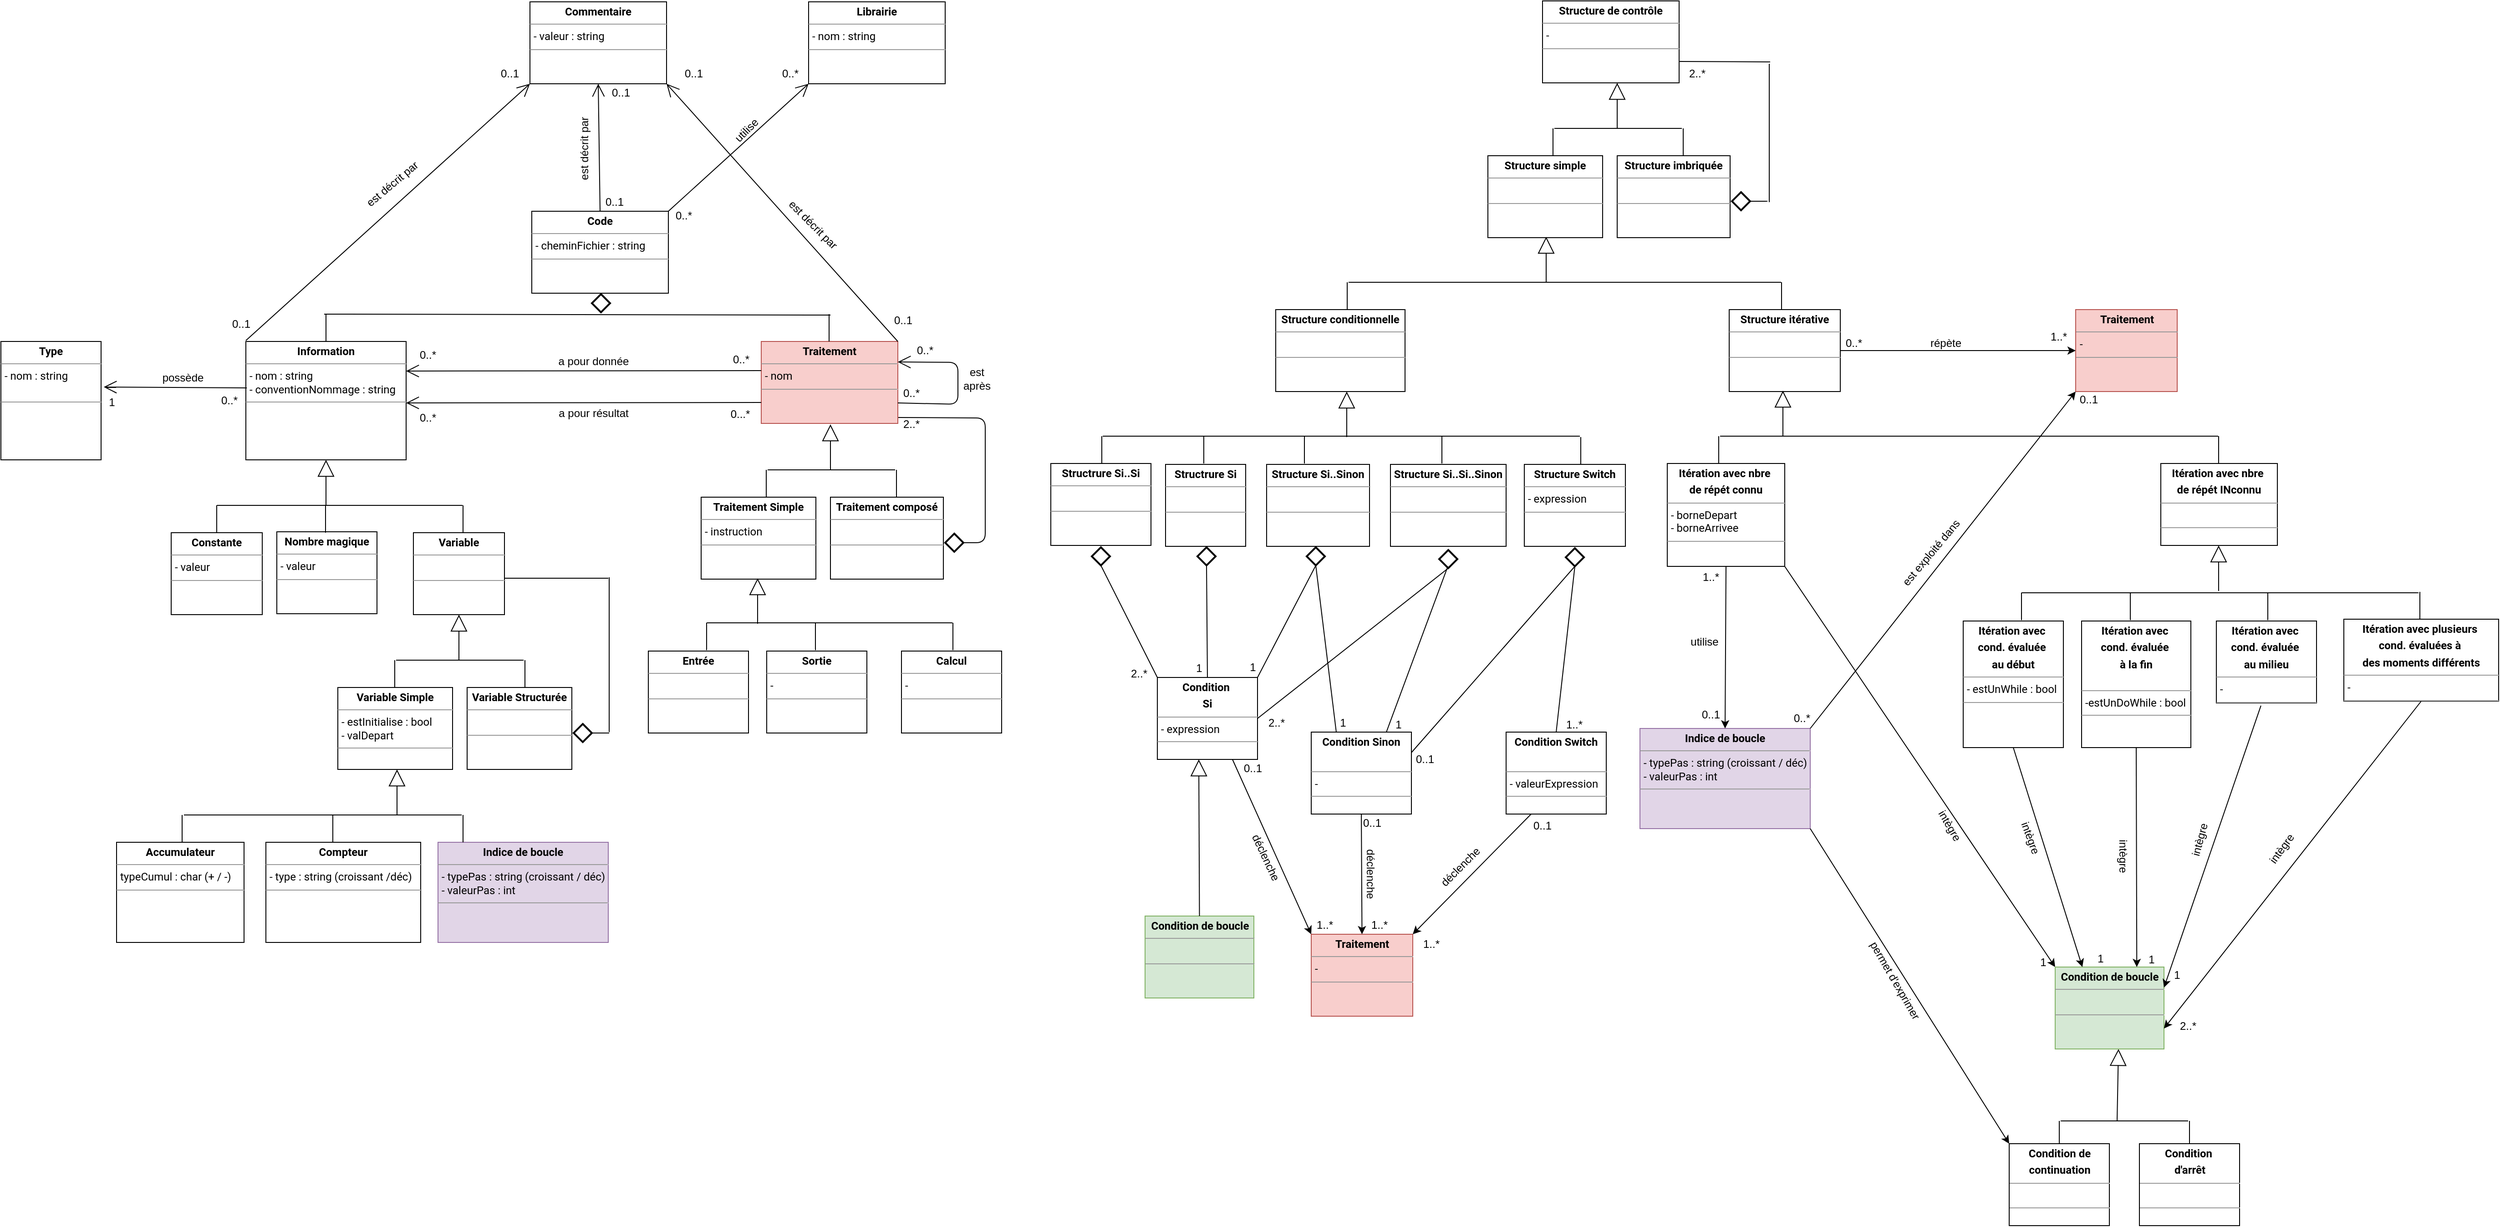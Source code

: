 <mxfile version="13.0.3" type="device" pages="6"><diagram name="Schéma complet" id="49NygzNuaG3193rGEwfz"><mxGraphModel dx="1422" dy="3417" grid="1" gridSize="10" guides="1" tooltips="1" connect="1" arrows="1" fold="1" page="1" pageScale="1.5" pageWidth="1169" pageHeight="826" background="none" math="0" shadow="0" extFonts="roboto^https://fonts.googleapis.com/css?family=roboto"><root><mxCell id="Qu7gYkpDTf4ZluxU0BZQ-0" style=";html=1;"/><mxCell id="Qu7gYkpDTf4ZluxU0BZQ-1" style=";html=1;" parent="Qu7gYkpDTf4ZluxU0BZQ-0"/><mxCell id="Qu7gYkpDTf4ZluxU0BZQ-2" value="&lt;p style=&quot;margin: 0px ; margin-top: 4px ; text-align: center&quot;&gt;&lt;b&gt;Code&lt;/b&gt;&lt;/p&gt;&lt;hr size=&quot;1&quot;&gt;&lt;p style=&quot;margin: 0px ; margin-left: 4px&quot;&gt;- cheminFichier : string&lt;/p&gt;&lt;hr size=&quot;1&quot;&gt;&lt;p style=&quot;margin: 0px ; margin-left: 4px&quot;&gt;&lt;br&gt;&lt;/p&gt;" style="verticalAlign=top;align=left;overflow=fill;fontSize=12;fontFamily=roboto;html=1;" parent="Qu7gYkpDTf4ZluxU0BZQ-1" vertex="1"><mxGeometry x="633" y="-2205" width="150" height="90" as="geometry"/></mxCell><mxCell id="Qu7gYkpDTf4ZluxU0BZQ-3" value="&lt;p style=&quot;margin: 0px ; margin-top: 4px ; text-align: center&quot;&gt;&lt;b&gt;Information&lt;/b&gt;&lt;/p&gt;&lt;hr size=&quot;1&quot;&gt;&lt;p style=&quot;margin: 0px ; margin-left: 4px&quot;&gt;- nom : string&lt;/p&gt;&lt;p style=&quot;margin: 0px ; margin-left: 4px&quot;&gt;- conventionNommage : string&lt;/p&gt;&lt;hr size=&quot;1&quot;&gt;&lt;p style=&quot;margin: 0px ; margin-left: 4px&quot;&gt;&lt;br&gt;&lt;/p&gt;" style="verticalAlign=top;align=left;overflow=fill;fontSize=12;fontFamily=roboto;html=1;" parent="Qu7gYkpDTf4ZluxU0BZQ-1" vertex="1"><mxGeometry x="319" y="-2062" width="176" height="130" as="geometry"/></mxCell><mxCell id="Qu7gYkpDTf4ZluxU0BZQ-4" value="&lt;p style=&quot;margin: 0px ; margin-top: 4px ; text-align: center&quot;&gt;&lt;b&gt;Traitement&lt;/b&gt;&lt;/p&gt;&lt;hr size=&quot;1&quot;&gt;&lt;p style=&quot;margin: 0px ; margin-left: 4px&quot;&gt;- nom&lt;/p&gt;&lt;hr size=&quot;1&quot;&gt;&lt;p style=&quot;margin: 0px ; margin-left: 4px&quot;&gt;&lt;br&gt;&lt;/p&gt;" style="verticalAlign=top;align=left;overflow=fill;fontSize=12;fontFamily=roboto;html=1;fillColor=#f8cecc;strokeColor=#b85450;" parent="Qu7gYkpDTf4ZluxU0BZQ-1" vertex="1"><mxGeometry x="885" y="-2062" width="150" height="90" as="geometry"/></mxCell><mxCell id="Qu7gYkpDTf4ZluxU0BZQ-5" value="&lt;p style=&quot;margin: 0px ; margin-top: 4px ; text-align: center&quot;&gt;&lt;b&gt;Constante&lt;/b&gt;&lt;/p&gt;&lt;hr size=&quot;1&quot;&gt;&lt;p style=&quot;margin: 0px ; margin-left: 4px&quot;&gt;- valeur&lt;/p&gt;&lt;hr size=&quot;1&quot;&gt;&lt;p style=&quot;margin: 0px ; margin-left: 4px&quot;&gt;&lt;br&gt;&lt;/p&gt;" style="verticalAlign=top;align=left;overflow=fill;fontSize=12;fontFamily=roboto;html=1;" parent="Qu7gYkpDTf4ZluxU0BZQ-1" vertex="1"><mxGeometry x="237" y="-1852" width="100" height="90" as="geometry"/></mxCell><mxCell id="Qu7gYkpDTf4ZluxU0BZQ-6" value="" style="endArrow=block;endSize=16;endFill=0;html=1;fontFamily=roboto;entryX=0.5;entryY=1;entryDx=0;entryDy=0;" parent="Qu7gYkpDTf4ZluxU0BZQ-1" target="Qu7gYkpDTf4ZluxU0BZQ-3" edge="1"><mxGeometry width="160" relative="1" as="geometry"><mxPoint x="407" y="-1882" as="sourcePoint"/><mxPoint x="689" y="-1842" as="targetPoint"/></mxGeometry></mxCell><mxCell id="Qu7gYkpDTf4ZluxU0BZQ-7" value="&lt;p style=&quot;margin: 4px 0px 0px ; text-align: center&quot;&gt;&lt;b&gt;Variable&lt;/b&gt;&lt;/p&gt;&lt;hr size=&quot;1&quot;&gt;&lt;p style=&quot;margin: 0px 0px 0px 4px&quot;&gt;&lt;span&gt;&amp;nbsp;&lt;/span&gt;&lt;/p&gt;&lt;hr size=&quot;1&quot;&gt;&lt;p style=&quot;margin: 0px 0px 0px 4px&quot;&gt;&lt;br&gt;&lt;/p&gt;" style="verticalAlign=top;align=left;overflow=fill;fontSize=12;fontFamily=roboto;html=1;" parent="Qu7gYkpDTf4ZluxU0BZQ-1" vertex="1"><mxGeometry x="503" y="-1852" width="100" height="90" as="geometry"/></mxCell><mxCell id="Qu7gYkpDTf4ZluxU0BZQ-8" value="&lt;p style=&quot;margin: 0px ; margin-top: 4px ; text-align: center&quot;&gt;&lt;b&gt;Type&lt;/b&gt;&lt;/p&gt;&lt;hr size=&quot;1&quot;&gt;&lt;p style=&quot;margin: 0px ; margin-left: 4px&quot;&gt;- nom : string&lt;/p&gt;&lt;p style=&quot;margin: 0px ; margin-left: 4px&quot;&gt;&lt;br&gt;&lt;/p&gt;&lt;hr size=&quot;1&quot;&gt;&lt;p style=&quot;margin: 0px ; margin-left: 4px&quot;&gt;&lt;br&gt;&lt;/p&gt;" style="verticalAlign=top;align=left;overflow=fill;fontSize=12;fontFamily=roboto;html=1;" parent="Qu7gYkpDTf4ZluxU0BZQ-1" vertex="1"><mxGeometry x="50" y="-2062" width="110" height="130" as="geometry"/></mxCell><mxCell id="Qu7gYkpDTf4ZluxU0BZQ-9" value="" style="endArrow=none;html=1;fontFamily=roboto;exitX=0.5;exitY=0;exitDx=0;exitDy=0;" parent="Qu7gYkpDTf4ZluxU0BZQ-1" source="Qu7gYkpDTf4ZluxU0BZQ-5" edge="1"><mxGeometry width="50" height="50" relative="1" as="geometry"><mxPoint x="587" y="-1822" as="sourcePoint"/><mxPoint x="287" y="-1882" as="targetPoint"/></mxGeometry></mxCell><mxCell id="Qu7gYkpDTf4ZluxU0BZQ-10" value="" style="endArrow=none;html=1;fontFamily=roboto;exitX=0.5;exitY=0;exitDx=0;exitDy=0;" parent="Qu7gYkpDTf4ZluxU0BZQ-1" edge="1"><mxGeometry width="50" height="50" relative="1" as="geometry"><mxPoint x="557.5" y="-1852" as="sourcePoint"/><mxPoint x="557.5" y="-1882" as="targetPoint"/></mxGeometry></mxCell><mxCell id="Qu7gYkpDTf4ZluxU0BZQ-11" value="" style="endArrow=none;html=1;fontFamily=roboto;" parent="Qu7gYkpDTf4ZluxU0BZQ-1" edge="1"><mxGeometry width="50" height="50" relative="1" as="geometry"><mxPoint x="287" y="-1882" as="sourcePoint"/><mxPoint x="557" y="-1882" as="targetPoint"/></mxGeometry></mxCell><mxCell id="Qu7gYkpDTf4ZluxU0BZQ-12" value="&lt;p style=&quot;margin: 4px 0px 0px ; text-align: center&quot;&gt;&lt;b&gt;Compteur&lt;/b&gt;&lt;/p&gt;&lt;hr size=&quot;1&quot;&gt;&lt;p style=&quot;margin: 0px 0px 0px 4px&quot;&gt;&lt;span&gt;- type : string (croissant /déc)&lt;/span&gt;&lt;/p&gt;&lt;hr size=&quot;1&quot;&gt;&lt;p style=&quot;margin: 0px 0px 0px 4px&quot;&gt;&lt;br&gt;&lt;/p&gt;" style="verticalAlign=top;align=left;overflow=fill;fontSize=12;fontFamily=roboto;html=1;" parent="Qu7gYkpDTf4ZluxU0BZQ-1" vertex="1"><mxGeometry x="341" y="-1512" width="170" height="110" as="geometry"/></mxCell><mxCell id="Qu7gYkpDTf4ZluxU0BZQ-13" value="&lt;p style=&quot;margin: 4px 0px 0px ; text-align: center&quot;&gt;&lt;b&gt;Indice de boucle&lt;/b&gt;&lt;/p&gt;&lt;hr size=&quot;1&quot;&gt;&lt;p style=&quot;margin: 0px 0px 0px 4px&quot;&gt;&lt;span&gt;- typePas : string (croissant / déc)&lt;/span&gt;&lt;br&gt;&lt;/p&gt;&lt;p style=&quot;margin: 0px 0px 0px 4px&quot;&gt;- valeurPas : int&lt;/p&gt;&lt;hr size=&quot;1&quot;&gt;&lt;p style=&quot;margin: 0px 0px 0px 4px&quot;&gt;&lt;br&gt;&lt;/p&gt;" style="verticalAlign=top;align=left;overflow=fill;fontSize=12;fontFamily=roboto;html=1;fillColor=#e1d5e7;strokeColor=#9673a6;" parent="Qu7gYkpDTf4ZluxU0BZQ-1" vertex="1"><mxGeometry x="530" y="-1512" width="187" height="110" as="geometry"/></mxCell><mxCell id="Qu7gYkpDTf4ZluxU0BZQ-14" value="&lt;p style=&quot;margin: 0px ; margin-top: 4px ; text-align: center&quot;&gt;&lt;b&gt;Nombre magique&lt;/b&gt;&lt;/p&gt;&lt;hr size=&quot;1&quot;&gt;&lt;p style=&quot;margin: 0px ; margin-left: 4px&quot;&gt;- valeur&lt;/p&gt;&lt;hr size=&quot;1&quot;&gt;&lt;p style=&quot;margin: 0px ; margin-left: 4px&quot;&gt;&lt;br&gt;&lt;/p&gt;" style="verticalAlign=top;align=left;overflow=fill;fontSize=12;fontFamily=roboto;html=1;" parent="Qu7gYkpDTf4ZluxU0BZQ-1" vertex="1"><mxGeometry x="353" y="-1853" width="110" height="90" as="geometry"/></mxCell><mxCell id="Qu7gYkpDTf4ZluxU0BZQ-15" value="" style="endArrow=none;html=1;fontFamily=roboto;exitX=0.5;exitY=0;exitDx=0;exitDy=0;" parent="Qu7gYkpDTf4ZluxU0BZQ-1" edge="1"><mxGeometry width="50" height="50" relative="1" as="geometry"><mxPoint x="406.5" y="-1852" as="sourcePoint"/><mxPoint x="406.5" y="-1882" as="targetPoint"/></mxGeometry></mxCell><mxCell id="Qu7gYkpDTf4ZluxU0BZQ-16" value="&lt;p style=&quot;margin: 4px 0px 0px ; text-align: center&quot;&gt;&lt;b&gt;Variable Simple&lt;/b&gt;&lt;/p&gt;&lt;hr size=&quot;1&quot;&gt;&lt;p style=&quot;margin: 0px 0px 0px 4px&quot;&gt;-&lt;span&gt;&amp;nbsp;estInitialise : bool&lt;/span&gt;&lt;/p&gt;&lt;p style=&quot;margin: 0px 0px 0px 4px&quot;&gt;- valDepart&amp;nbsp;&lt;/p&gt;&lt;hr size=&quot;1&quot;&gt;&lt;p style=&quot;margin: 0px 0px 0px 4px&quot;&gt;&lt;br&gt;&lt;/p&gt;" style="verticalAlign=top;align=left;overflow=fill;fontSize=12;fontFamily=roboto;html=1;" parent="Qu7gYkpDTf4ZluxU0BZQ-1" vertex="1"><mxGeometry x="420" y="-1682" width="126" height="90" as="geometry"/></mxCell><mxCell id="Qu7gYkpDTf4ZluxU0BZQ-17" value="" style="endArrow=none;html=1;fontFamily=roboto;exitX=0.5;exitY=0;exitDx=0;exitDy=0;" parent="Qu7gYkpDTf4ZluxU0BZQ-1" edge="1"><mxGeometry width="50" height="50" relative="1" as="geometry"><mxPoint x="482.5" y="-1682" as="sourcePoint"/><mxPoint x="482.5" y="-1712" as="targetPoint"/></mxGeometry></mxCell><mxCell id="Qu7gYkpDTf4ZluxU0BZQ-18" value="&lt;p style=&quot;margin: 4px 0px 0px ; text-align: center&quot;&gt;&lt;b&gt;Variable Structurée&lt;/b&gt;&lt;/p&gt;&lt;hr size=&quot;1&quot;&gt;&lt;p style=&quot;margin: 0px 0px 0px 4px&quot;&gt;&lt;br&gt;&lt;/p&gt;&lt;hr size=&quot;1&quot;&gt;&lt;p style=&quot;margin: 0px 0px 0px 4px&quot;&gt;&lt;br&gt;&lt;/p&gt;" style="verticalAlign=top;align=left;overflow=fill;fontSize=12;fontFamily=roboto;html=1;" parent="Qu7gYkpDTf4ZluxU0BZQ-1" vertex="1"><mxGeometry x="562" y="-1682" width="115" height="90" as="geometry"/></mxCell><mxCell id="Qu7gYkpDTf4ZluxU0BZQ-19" value="" style="endArrow=none;html=1;fontFamily=roboto;exitX=0.5;exitY=0;exitDx=0;exitDy=0;" parent="Qu7gYkpDTf4ZluxU0BZQ-1" edge="1"><mxGeometry width="50" height="50" relative="1" as="geometry"><mxPoint x="625.5" y="-1682" as="sourcePoint"/><mxPoint x="625.5" y="-1712" as="targetPoint"/></mxGeometry></mxCell><mxCell id="Qu7gYkpDTf4ZluxU0BZQ-20" value="" style="endArrow=none;html=1;" parent="Qu7gYkpDTf4ZluxU0BZQ-1" edge="1"><mxGeometry width="50" height="50" relative="1" as="geometry"><mxPoint x="484" y="-1712" as="sourcePoint"/><mxPoint x="624" y="-1712" as="targetPoint"/></mxGeometry></mxCell><mxCell id="Qu7gYkpDTf4ZluxU0BZQ-21" value="" style="endArrow=block;endSize=16;endFill=0;html=1;fontFamily=roboto;entryX=0.5;entryY=1;entryDx=0;entryDy=0;" parent="Qu7gYkpDTf4ZluxU0BZQ-1" edge="1"><mxGeometry width="160" relative="1" as="geometry"><mxPoint x="553" y="-1712" as="sourcePoint"/><mxPoint x="553" y="-1762" as="targetPoint"/></mxGeometry></mxCell><mxCell id="Qu7gYkpDTf4ZluxU0BZQ-22" value="" style="rhombus;whiteSpace=wrap;html=1;strokeWidth=2;" parent="Qu7gYkpDTf4ZluxU0BZQ-1" vertex="1"><mxGeometry x="679" y="-1642" width="20" height="20" as="geometry"/></mxCell><mxCell id="Qu7gYkpDTf4ZluxU0BZQ-23" value="" style="endArrow=none;html=1;fontFamily=roboto;entryX=1;entryY=0.5;entryDx=0;entryDy=0;" parent="Qu7gYkpDTf4ZluxU0BZQ-1" target="Qu7gYkpDTf4ZluxU0BZQ-22" edge="1"><mxGeometry width="50" height="50" relative="1" as="geometry"><mxPoint x="718" y="-1632" as="sourcePoint"/><mxPoint x="752.67" y="-1642" as="targetPoint"/></mxGeometry></mxCell><mxCell id="Qu7gYkpDTf4ZluxU0BZQ-24" value="" style="endArrow=none;html=1;fontFamily=roboto;entryX=1;entryY=0.5;entryDx=0;entryDy=0;" parent="Qu7gYkpDTf4ZluxU0BZQ-1" edge="1"><mxGeometry width="50" height="50" relative="1" as="geometry"><mxPoint x="717" y="-1802" as="sourcePoint"/><mxPoint x="603" y="-1802" as="targetPoint"/></mxGeometry></mxCell><mxCell id="Qu7gYkpDTf4ZluxU0BZQ-25" value="" style="endArrow=none;html=1;fontFamily=roboto;" parent="Qu7gYkpDTf4ZluxU0BZQ-1" edge="1"><mxGeometry width="50" height="50" relative="1" as="geometry"><mxPoint x="718" y="-1633" as="sourcePoint"/><mxPoint x="718" y="-1803" as="targetPoint"/></mxGeometry></mxCell><mxCell id="Qu7gYkpDTf4ZluxU0BZQ-26" value="" style="endArrow=open;endFill=1;endSize=12;html=1;entryX=1.027;entryY=0.385;entryDx=0;entryDy=0;entryPerimeter=0;exitX=0.006;exitY=0.392;exitDx=0;exitDy=0;exitPerimeter=0;" parent="Qu7gYkpDTf4ZluxU0BZQ-1" source="Qu7gYkpDTf4ZluxU0BZQ-3" target="Qu7gYkpDTf4ZluxU0BZQ-8" edge="1"><mxGeometry width="160" relative="1" as="geometry"><mxPoint x="435" y="-1822" as="sourcePoint"/><mxPoint x="595" y="-1822" as="targetPoint"/></mxGeometry></mxCell><mxCell id="Qu7gYkpDTf4ZluxU0BZQ-27" value="" style="endArrow=none;html=1;fontFamily=roboto;exitX=0.5;exitY=0;exitDx=0;exitDy=0;" parent="Qu7gYkpDTf4ZluxU0BZQ-1" edge="1"><mxGeometry width="50" height="50" relative="1" as="geometry"><mxPoint x="414.5" y="-1512" as="sourcePoint"/><mxPoint x="414.5" y="-1542" as="targetPoint"/></mxGeometry></mxCell><mxCell id="Qu7gYkpDTf4ZluxU0BZQ-28" value="" style="endArrow=none;html=1;fontFamily=roboto;exitX=0.5;exitY=0;exitDx=0;exitDy=0;" parent="Qu7gYkpDTf4ZluxU0BZQ-1" edge="1"><mxGeometry width="50" height="50" relative="1" as="geometry"><mxPoint x="557.5" y="-1512" as="sourcePoint"/><mxPoint x="557.5" y="-1542" as="targetPoint"/></mxGeometry></mxCell><mxCell id="Qu7gYkpDTf4ZluxU0BZQ-29" value="" style="endArrow=none;html=1;" parent="Qu7gYkpDTf4ZluxU0BZQ-1" edge="1"><mxGeometry width="50" height="50" relative="1" as="geometry"><mxPoint x="251" y="-1542" as="sourcePoint"/><mxPoint x="556" y="-1542" as="targetPoint"/></mxGeometry></mxCell><mxCell id="Qu7gYkpDTf4ZluxU0BZQ-30" value="" style="endArrow=block;endSize=16;endFill=0;html=1;fontFamily=roboto;entryX=0.5;entryY=1;entryDx=0;entryDy=0;" parent="Qu7gYkpDTf4ZluxU0BZQ-1" edge="1"><mxGeometry width="160" relative="1" as="geometry"><mxPoint x="485" y="-1542" as="sourcePoint"/><mxPoint x="485" y="-1592" as="targetPoint"/></mxGeometry></mxCell><mxCell id="Qu7gYkpDTf4ZluxU0BZQ-31" value="&lt;p style=&quot;margin: 4px 0px 0px ; text-align: center&quot;&gt;&lt;b&gt;Accumulateur&lt;/b&gt;&lt;/p&gt;&lt;hr size=&quot;1&quot;&gt;&lt;p style=&quot;margin: 0px 0px 0px 4px&quot;&gt;typeCumul : char (+ / -)&lt;/p&gt;&lt;hr size=&quot;1&quot;&gt;&lt;p style=&quot;margin: 0px 0px 0px 4px&quot;&gt;&lt;br&gt;&lt;/p&gt;" style="verticalAlign=top;align=left;overflow=fill;fontSize=12;fontFamily=roboto;html=1;" parent="Qu7gYkpDTf4ZluxU0BZQ-1" vertex="1"><mxGeometry x="177" y="-1512" width="140" height="110" as="geometry"/></mxCell><mxCell id="Qu7gYkpDTf4ZluxU0BZQ-32" value="" style="endArrow=none;html=1;fontFamily=roboto;exitX=0.5;exitY=0;exitDx=0;exitDy=0;" parent="Qu7gYkpDTf4ZluxU0BZQ-1" edge="1"><mxGeometry width="50" height="50" relative="1" as="geometry"><mxPoint x="249" y="-1512" as="sourcePoint"/><mxPoint x="249" y="-1542" as="targetPoint"/></mxGeometry></mxCell><mxCell id="Qu7gYkpDTf4ZluxU0BZQ-33" value="&lt;p style=&quot;margin: 0px ; margin-top: 4px ; text-align: center&quot;&gt;&lt;b&gt;Entrée&lt;/b&gt;&lt;/p&gt;&lt;hr size=&quot;1&quot;&gt;&lt;p style=&quot;margin: 0px ; margin-left: 4px&quot;&gt;&lt;br&gt;&lt;/p&gt;&lt;hr size=&quot;1&quot;&gt;&lt;p style=&quot;margin: 0px ; margin-left: 4px&quot;&gt;&lt;br&gt;&lt;/p&gt;" style="verticalAlign=top;align=left;overflow=fill;fontSize=12;fontFamily=roboto;html=1;" parent="Qu7gYkpDTf4ZluxU0BZQ-1" vertex="1"><mxGeometry x="761" y="-1722" width="110" height="90" as="geometry"/></mxCell><mxCell id="Qu7gYkpDTf4ZluxU0BZQ-34" value="&lt;p style=&quot;margin: 0px ; margin-top: 4px ; text-align: center&quot;&gt;&lt;b&gt;Sortie&lt;/b&gt;&lt;/p&gt;&lt;hr size=&quot;1&quot;&gt;&lt;p style=&quot;margin: 0px ; margin-left: 4px&quot;&gt;-&lt;/p&gt;&lt;hr size=&quot;1&quot;&gt;&lt;p style=&quot;margin: 0px ; margin-left: 4px&quot;&gt;&lt;br&gt;&lt;/p&gt;" style="verticalAlign=top;align=left;overflow=fill;fontSize=12;fontFamily=roboto;html=1;" parent="Qu7gYkpDTf4ZluxU0BZQ-1" vertex="1"><mxGeometry x="891" y="-1722" width="110" height="90" as="geometry"/></mxCell><mxCell id="Qu7gYkpDTf4ZluxU0BZQ-35" value="&lt;p style=&quot;margin: 0px ; margin-top: 4px ; text-align: center&quot;&gt;&lt;b&gt;Calcul&lt;/b&gt;&lt;/p&gt;&lt;hr size=&quot;1&quot;&gt;&lt;p style=&quot;margin: 0px ; margin-left: 4px&quot;&gt;-&lt;/p&gt;&lt;hr size=&quot;1&quot;&gt;&lt;p style=&quot;margin: 0px ; margin-left: 4px&quot;&gt;&lt;br&gt;&lt;/p&gt;" style="verticalAlign=top;align=left;overflow=fill;fontSize=12;fontFamily=roboto;html=1;" parent="Qu7gYkpDTf4ZluxU0BZQ-1" vertex="1"><mxGeometry x="1039" y="-1722" width="110" height="90" as="geometry"/></mxCell><mxCell id="Qu7gYkpDTf4ZluxU0BZQ-36" value="possède" style="text;html=1;strokeColor=none;fillColor=none;align=center;verticalAlign=middle;whiteSpace=wrap;rounded=0;" parent="Qu7gYkpDTf4ZluxU0BZQ-1" vertex="1"><mxGeometry x="230" y="-2032" width="40" height="20" as="geometry"/></mxCell><mxCell id="Qu7gYkpDTf4ZluxU0BZQ-37" value="" style="endArrow=open;endFill=1;endSize=12;html=1;entryX=1;entryY=0.25;entryDx=0;entryDy=0;exitX=0;exitY=0.356;exitDx=0;exitDy=0;exitPerimeter=0;" parent="Qu7gYkpDTf4ZluxU0BZQ-1" source="Qu7gYkpDTf4ZluxU0BZQ-4" target="Qu7gYkpDTf4ZluxU0BZQ-3" edge="1"><mxGeometry width="160" relative="1" as="geometry"><mxPoint x="641" y="-2021.95" as="sourcePoint"/><mxPoint x="757.086" y="-2021.04" as="targetPoint"/></mxGeometry></mxCell><mxCell id="Qu7gYkpDTf4ZluxU0BZQ-38" value="a pour donnée" style="text;html=1;strokeColor=none;fillColor=none;align=center;verticalAlign=middle;whiteSpace=wrap;rounded=0;" parent="Qu7gYkpDTf4ZluxU0BZQ-1" vertex="1"><mxGeometry x="651" y="-2050" width="100" height="20" as="geometry"/></mxCell><mxCell id="Qu7gYkpDTf4ZluxU0BZQ-39" value="0..*" style="text;html=1;strokeColor=none;fillColor=none;align=center;verticalAlign=middle;whiteSpace=wrap;rounded=0;" parent="Qu7gYkpDTf4ZluxU0BZQ-1" vertex="1"><mxGeometry x="499" y="-2057" width="40" height="20" as="geometry"/></mxCell><mxCell id="Qu7gYkpDTf4ZluxU0BZQ-40" value="0..*" style="text;html=1;strokeColor=none;fillColor=none;align=center;verticalAlign=middle;whiteSpace=wrap;rounded=0;" parent="Qu7gYkpDTf4ZluxU0BZQ-1" vertex="1"><mxGeometry x="843" y="-2052" width="40" height="20" as="geometry"/></mxCell><mxCell id="Qu7gYkpDTf4ZluxU0BZQ-41" value="&lt;p style=&quot;margin: 0px ; margin-top: 4px ; text-align: center&quot;&gt;&lt;b&gt;Structure de contrôle&lt;/b&gt;&lt;/p&gt;&lt;hr size=&quot;1&quot;&gt;&lt;p style=&quot;margin: 0px ; margin-left: 4px&quot;&gt;-&lt;/p&gt;&lt;hr size=&quot;1&quot;&gt;&lt;p style=&quot;margin: 0px ; margin-left: 4px&quot;&gt;&lt;br&gt;&lt;/p&gt;" style="verticalAlign=top;align=left;overflow=fill;fontSize=12;fontFamily=roboto;html=1;" parent="Qu7gYkpDTf4ZluxU0BZQ-1" vertex="1"><mxGeometry x="1743" y="-2436" width="150" height="90" as="geometry"/></mxCell><mxCell id="Qu7gYkpDTf4ZluxU0BZQ-42" value="1" style="text;html=1;strokeColor=none;fillColor=none;align=center;verticalAlign=middle;whiteSpace=wrap;rounded=0;" parent="Qu7gYkpDTf4ZluxU0BZQ-1" vertex="1"><mxGeometry x="1346" y="-1713" width="40" height="20" as="geometry"/></mxCell><mxCell id="Qu7gYkpDTf4ZluxU0BZQ-43" value="1..*" style="text;html=1;strokeColor=none;fillColor=none;align=center;verticalAlign=middle;whiteSpace=wrap;rounded=0;" parent="Qu7gYkpDTf4ZluxU0BZQ-1" vertex="1"><mxGeometry x="2290.5" y="-2076" width="38" height="18" as="geometry"/></mxCell><mxCell id="Qu7gYkpDTf4ZluxU0BZQ-44" value="&lt;p style=&quot;margin: 4px 0px 0px ; text-align: center&quot;&gt;&lt;b&gt;Traitement Simple&lt;/b&gt;&lt;/p&gt;&lt;hr size=&quot;1&quot;&gt;&lt;p style=&quot;margin: 0px 0px 0px 4px&quot;&gt;- instruction&lt;/p&gt;&lt;hr size=&quot;1&quot;&gt;&lt;p style=&quot;margin: 0px 0px 0px 4px&quot;&gt;&lt;br&gt;&lt;/p&gt;" style="verticalAlign=top;align=left;overflow=fill;fontSize=12;fontFamily=roboto;html=1;" parent="Qu7gYkpDTf4ZluxU0BZQ-1" vertex="1"><mxGeometry x="819" y="-1891" width="126" height="90" as="geometry"/></mxCell><mxCell id="Qu7gYkpDTf4ZluxU0BZQ-45" value="" style="endArrow=none;html=1;fontFamily=roboto;exitX=0.5;exitY=0;exitDx=0;exitDy=0;" parent="Qu7gYkpDTf4ZluxU0BZQ-1" edge="1"><mxGeometry width="50" height="50" relative="1" as="geometry"><mxPoint x="890.5" y="-1891" as="sourcePoint"/><mxPoint x="890.5" y="-1921" as="targetPoint"/></mxGeometry></mxCell><mxCell id="Qu7gYkpDTf4ZluxU0BZQ-46" value="&lt;p style=&quot;margin: 4px 0px 0px ; text-align: center&quot;&gt;&lt;b&gt;Traitement composé&lt;/b&gt;&lt;/p&gt;&lt;hr size=&quot;1&quot;&gt;&lt;p style=&quot;margin: 0px 0px 0px 4px&quot;&gt;&lt;br&gt;&lt;/p&gt;&lt;hr size=&quot;1&quot;&gt;&lt;p style=&quot;margin: 0px 0px 0px 4px&quot;&gt;&lt;br&gt;&lt;/p&gt;" style="verticalAlign=top;align=left;overflow=fill;fontSize=12;fontFamily=roboto;html=1;" parent="Qu7gYkpDTf4ZluxU0BZQ-1" vertex="1"><mxGeometry x="961" y="-1891" width="124" height="90" as="geometry"/></mxCell><mxCell id="Qu7gYkpDTf4ZluxU0BZQ-47" value="" style="endArrow=none;html=1;fontFamily=roboto;exitX=0.5;exitY=0;exitDx=0;exitDy=0;" parent="Qu7gYkpDTf4ZluxU0BZQ-1" edge="1"><mxGeometry width="50" height="50" relative="1" as="geometry"><mxPoint x="1033.5" y="-1891" as="sourcePoint"/><mxPoint x="1033.5" y="-1921" as="targetPoint"/></mxGeometry></mxCell><mxCell id="Qu7gYkpDTf4ZluxU0BZQ-48" value="" style="endArrow=none;html=1;" parent="Qu7gYkpDTf4ZluxU0BZQ-1" edge="1"><mxGeometry width="50" height="50" relative="1" as="geometry"><mxPoint x="892" y="-1921" as="sourcePoint"/><mxPoint x="1032" y="-1921" as="targetPoint"/></mxGeometry></mxCell><mxCell id="Qu7gYkpDTf4ZluxU0BZQ-49" value="" style="endArrow=block;endSize=16;endFill=0;html=1;fontFamily=roboto;entryX=0.5;entryY=1;entryDx=0;entryDy=0;" parent="Qu7gYkpDTf4ZluxU0BZQ-1" edge="1"><mxGeometry width="160" relative="1" as="geometry"><mxPoint x="961" y="-1921" as="sourcePoint"/><mxPoint x="961" y="-1971" as="targetPoint"/></mxGeometry></mxCell><mxCell id="Qu7gYkpDTf4ZluxU0BZQ-50" value="" style="rhombus;whiteSpace=wrap;html=1;strokeWidth=2;" parent="Qu7gYkpDTf4ZluxU0BZQ-1" vertex="1"><mxGeometry x="1087" y="-1851" width="20" height="20" as="geometry"/></mxCell><mxCell id="Qu7gYkpDTf4ZluxU0BZQ-51" value="" style="endArrow=none;html=1;fontFamily=roboto;entryX=1;entryY=0.5;entryDx=0;entryDy=0;exitX=1.003;exitY=0.928;exitDx=0;exitDy=0;exitPerimeter=0;" parent="Qu7gYkpDTf4ZluxU0BZQ-1" source="Qu7gYkpDTf4ZluxU0BZQ-4" target="Qu7gYkpDTf4ZluxU0BZQ-50" edge="1"><mxGeometry width="50" height="50" relative="1" as="geometry"><mxPoint x="1131" y="-1975" as="sourcePoint"/><mxPoint x="1160.67" y="-1851" as="targetPoint"/><Array as="points"><mxPoint x="1131" y="-1978"/><mxPoint x="1131" y="-1841"/></Array></mxGeometry></mxCell><mxCell id="Qu7gYkpDTf4ZluxU0BZQ-52" value="" style="endArrow=block;endSize=16;endFill=0;html=1;fontFamily=roboto;entryX=0.5;entryY=1;entryDx=0;entryDy=0;" parent="Qu7gYkpDTf4ZluxU0BZQ-1" edge="1"><mxGeometry width="160" relative="1" as="geometry"><mxPoint x="881" y="-1752" as="sourcePoint"/><mxPoint x="881" y="-1802" as="targetPoint"/></mxGeometry></mxCell><mxCell id="Qu7gYkpDTf4ZluxU0BZQ-53" value="&lt;p style=&quot;margin: 4px 0px 0px ; text-align: center&quot;&gt;&lt;b&gt;Structure simple&lt;/b&gt;&lt;/p&gt;&lt;hr size=&quot;1&quot;&gt;&lt;p style=&quot;margin: 0px 0px 0px 4px&quot;&gt;&lt;br&gt;&lt;/p&gt;&lt;hr size=&quot;1&quot;&gt;&lt;p style=&quot;margin: 0px 0px 0px 4px&quot;&gt;&lt;br&gt;&lt;/p&gt;" style="verticalAlign=top;align=left;overflow=fill;fontSize=12;fontFamily=roboto;html=1;" parent="Qu7gYkpDTf4ZluxU0BZQ-1" vertex="1"><mxGeometry x="1683" y="-2266" width="126" height="90" as="geometry"/></mxCell><mxCell id="Qu7gYkpDTf4ZluxU0BZQ-54" value="" style="endArrow=none;html=1;fontFamily=roboto;exitX=0.5;exitY=0;exitDx=0;exitDy=0;" parent="Qu7gYkpDTf4ZluxU0BZQ-1" edge="1"><mxGeometry width="50" height="50" relative="1" as="geometry"><mxPoint x="1754.5" y="-2266" as="sourcePoint"/><mxPoint x="1754.5" y="-2296" as="targetPoint"/></mxGeometry></mxCell><mxCell id="Qu7gYkpDTf4ZluxU0BZQ-55" value="&lt;p style=&quot;margin: 4px 0px 0px ; text-align: center&quot;&gt;&lt;b&gt;Structure imbriquée&lt;/b&gt;&lt;/p&gt;&lt;hr size=&quot;1&quot;&gt;&lt;p style=&quot;margin: 0px 0px 0px 4px&quot;&gt;&lt;br&gt;&lt;/p&gt;&lt;hr size=&quot;1&quot;&gt;&lt;p style=&quot;margin: 0px 0px 0px 4px&quot;&gt;&lt;br&gt;&lt;/p&gt;" style="verticalAlign=top;align=left;overflow=fill;fontSize=12;fontFamily=roboto;html=1;" parent="Qu7gYkpDTf4ZluxU0BZQ-1" vertex="1"><mxGeometry x="1825" y="-2266" width="124" height="90" as="geometry"/></mxCell><mxCell id="Qu7gYkpDTf4ZluxU0BZQ-56" value="" style="endArrow=none;html=1;fontFamily=roboto;exitX=0.5;exitY=0;exitDx=0;exitDy=0;" parent="Qu7gYkpDTf4ZluxU0BZQ-1" edge="1"><mxGeometry width="50" height="50" relative="1" as="geometry"><mxPoint x="1897.5" y="-2266" as="sourcePoint"/><mxPoint x="1897.5" y="-2296" as="targetPoint"/></mxGeometry></mxCell><mxCell id="Qu7gYkpDTf4ZluxU0BZQ-57" value="" style="endArrow=none;html=1;" parent="Qu7gYkpDTf4ZluxU0BZQ-1" edge="1"><mxGeometry width="50" height="50" relative="1" as="geometry"><mxPoint x="1756" y="-2296" as="sourcePoint"/><mxPoint x="1896" y="-2296" as="targetPoint"/></mxGeometry></mxCell><mxCell id="Qu7gYkpDTf4ZluxU0BZQ-58" value="" style="endArrow=block;endSize=16;endFill=0;html=1;fontFamily=roboto;entryX=0.5;entryY=1;entryDx=0;entryDy=0;" parent="Qu7gYkpDTf4ZluxU0BZQ-1" edge="1"><mxGeometry width="160" relative="1" as="geometry"><mxPoint x="1825" y="-2296" as="sourcePoint"/><mxPoint x="1825" y="-2346" as="targetPoint"/></mxGeometry></mxCell><mxCell id="Qu7gYkpDTf4ZluxU0BZQ-59" value="" style="rhombus;whiteSpace=wrap;html=1;strokeWidth=2;" parent="Qu7gYkpDTf4ZluxU0BZQ-1" vertex="1"><mxGeometry x="1951" y="-2226" width="20" height="20" as="geometry"/></mxCell><mxCell id="Qu7gYkpDTf4ZluxU0BZQ-60" value="" style="endArrow=none;html=1;fontFamily=roboto;entryX=1;entryY=0.5;entryDx=0;entryDy=0;" parent="Qu7gYkpDTf4ZluxU0BZQ-1" target="Qu7gYkpDTf4ZluxU0BZQ-59" edge="1"><mxGeometry width="50" height="50" relative="1" as="geometry"><mxPoint x="1990" y="-2216" as="sourcePoint"/><mxPoint x="2024.67" y="-2226" as="targetPoint"/></mxGeometry></mxCell><mxCell id="Qu7gYkpDTf4ZluxU0BZQ-61" value="" style="endArrow=none;html=1;fontFamily=roboto;" parent="Qu7gYkpDTf4ZluxU0BZQ-1" edge="1"><mxGeometry width="50" height="50" relative="1" as="geometry"><mxPoint x="1993" y="-2369" as="sourcePoint"/><mxPoint x="1893" y="-2369.5" as="targetPoint"/></mxGeometry></mxCell><mxCell id="Qu7gYkpDTf4ZluxU0BZQ-62" value="" style="endArrow=none;html=1;fontFamily=roboto;" parent="Qu7gYkpDTf4ZluxU0BZQ-1" edge="1"><mxGeometry width="50" height="50" relative="1" as="geometry"><mxPoint x="1992" y="-2215" as="sourcePoint"/><mxPoint x="1992" y="-2367" as="targetPoint"/></mxGeometry></mxCell><mxCell id="Qu7gYkpDTf4ZluxU0BZQ-63" value="2..*" style="text;html=1;strokeColor=none;fillColor=none;align=center;verticalAlign=middle;whiteSpace=wrap;rounded=0;" parent="Qu7gYkpDTf4ZluxU0BZQ-1" vertex="1"><mxGeometry x="1030" y="-1981" width="40" height="20" as="geometry"/></mxCell><mxCell id="Qu7gYkpDTf4ZluxU0BZQ-64" value="" style="endArrow=open;endFill=1;endSize=12;html=1;entryX=1;entryY=0.25;entryDx=0;entryDy=0;exitX=0;exitY=0.356;exitDx=0;exitDy=0;exitPerimeter=0;" parent="Qu7gYkpDTf4ZluxU0BZQ-1" edge="1"><mxGeometry x="495" y="-2022" width="160" as="geometry"><mxPoint x="885" y="-1994.96" as="sourcePoint"/><mxPoint x="495" y="-1994.5" as="targetPoint"/></mxGeometry></mxCell><mxCell id="Qu7gYkpDTf4ZluxU0BZQ-65" value="a pour résultat" style="text;html=1;strokeColor=none;fillColor=none;align=center;verticalAlign=middle;whiteSpace=wrap;rounded=0;" parent="Qu7gYkpDTf4ZluxU0BZQ-1" vertex="1"><mxGeometry x="651" y="-1993" width="100" height="20" as="geometry"/></mxCell><mxCell id="Qu7gYkpDTf4ZluxU0BZQ-66" value="0..*" style="text;html=1;strokeColor=none;fillColor=none;align=center;verticalAlign=middle;whiteSpace=wrap;rounded=0;" parent="Qu7gYkpDTf4ZluxU0BZQ-1" vertex="1"><mxGeometry x="499" y="-1988" width="40" height="20" as="geometry"/></mxCell><mxCell id="Qu7gYkpDTf4ZluxU0BZQ-67" value="0...*" style="text;html=1;strokeColor=none;fillColor=none;align=center;verticalAlign=middle;whiteSpace=wrap;rounded=0;" parent="Qu7gYkpDTf4ZluxU0BZQ-1" vertex="1"><mxGeometry x="842" y="-1992" width="40" height="20" as="geometry"/></mxCell><mxCell id="Qu7gYkpDTf4ZluxU0BZQ-68" value="2..*" style="text;html=1;strokeColor=none;fillColor=none;align=center;verticalAlign=middle;whiteSpace=wrap;rounded=0;" parent="Qu7gYkpDTf4ZluxU0BZQ-1" vertex="1"><mxGeometry x="1893" y="-2366" width="40" height="20" as="geometry"/></mxCell><mxCell id="Qu7gYkpDTf4ZluxU0BZQ-69" value="&lt;p style=&quot;margin: 4px 0px 0px ; text-align: center&quot;&gt;&lt;b&gt;Structure conditionnelle&lt;/b&gt;&lt;/p&gt;&lt;hr size=&quot;1&quot;&gt;&lt;p style=&quot;margin: 0px 0px 0px 4px&quot;&gt;&lt;br&gt;&lt;/p&gt;&lt;hr size=&quot;1&quot;&gt;&lt;p style=&quot;margin: 0px 0px 0px 4px&quot;&gt;&lt;br&gt;&lt;/p&gt;" style="verticalAlign=top;align=left;overflow=fill;fontSize=12;fontFamily=roboto;html=1;" parent="Qu7gYkpDTf4ZluxU0BZQ-1" vertex="1"><mxGeometry x="1450" y="-2097" width="142" height="90" as="geometry"/></mxCell><mxCell id="Qu7gYkpDTf4ZluxU0BZQ-70" value="" style="endArrow=none;html=1;fontFamily=roboto;exitX=0.5;exitY=0;exitDx=0;exitDy=0;" parent="Qu7gYkpDTf4ZluxU0BZQ-1" edge="1"><mxGeometry width="50" height="50" relative="1" as="geometry"><mxPoint x="1528.5" y="-2097" as="sourcePoint"/><mxPoint x="1528.5" y="-2127" as="targetPoint"/></mxGeometry></mxCell><mxCell id="Qu7gYkpDTf4ZluxU0BZQ-71" value="&lt;p style=&quot;margin: 4px 0px 0px ; text-align: center&quot;&gt;&lt;b&gt;Structure itérative&lt;/b&gt;&lt;/p&gt;&lt;hr size=&quot;1&quot;&gt;&lt;p style=&quot;margin: 0px 0px 0px 4px&quot;&gt;&lt;br&gt;&lt;/p&gt;&lt;hr size=&quot;1&quot;&gt;&lt;p style=&quot;margin: 0px 0px 0px 4px&quot;&gt;&lt;br&gt;&lt;/p&gt;" style="verticalAlign=top;align=left;overflow=fill;fontSize=12;fontFamily=roboto;html=1;" parent="Qu7gYkpDTf4ZluxU0BZQ-1" vertex="1"><mxGeometry x="1948" y="-2097" width="122" height="90" as="geometry"/></mxCell><mxCell id="Qu7gYkpDTf4ZluxU0BZQ-72" value="" style="endArrow=none;html=1;fontFamily=roboto;exitX=0.5;exitY=0;exitDx=0;exitDy=0;" parent="Qu7gYkpDTf4ZluxU0BZQ-1" edge="1"><mxGeometry width="50" height="50" relative="1" as="geometry"><mxPoint x="2005.5" y="-2097" as="sourcePoint"/><mxPoint x="2005.5" y="-2127" as="targetPoint"/></mxGeometry></mxCell><mxCell id="Qu7gYkpDTf4ZluxU0BZQ-73" value="" style="endArrow=none;html=1;" parent="Qu7gYkpDTf4ZluxU0BZQ-1" edge="1"><mxGeometry width="50" height="50" relative="1" as="geometry"><mxPoint x="1530" y="-2127" as="sourcePoint"/><mxPoint x="2005" y="-2127" as="targetPoint"/></mxGeometry></mxCell><mxCell id="Qu7gYkpDTf4ZluxU0BZQ-74" value="" style="endArrow=block;endSize=16;endFill=0;html=1;fontFamily=roboto;entryX=0.5;entryY=1;entryDx=0;entryDy=0;" parent="Qu7gYkpDTf4ZluxU0BZQ-1" edge="1"><mxGeometry width="160" relative="1" as="geometry"><mxPoint x="1747" y="-2127" as="sourcePoint"/><mxPoint x="1747" y="-2177" as="targetPoint"/></mxGeometry></mxCell><mxCell id="Qu7gYkpDTf4ZluxU0BZQ-75" value="" style="rhombus;whiteSpace=wrap;html=1;strokeWidth=2;" parent="Qu7gYkpDTf4ZluxU0BZQ-1" vertex="1"><mxGeometry x="699" y="-2114" width="20" height="20" as="geometry"/></mxCell><mxCell id="Qu7gYkpDTf4ZluxU0BZQ-76" value="" style="endArrow=none;html=1;fontFamily=roboto;exitX=0.5;exitY=0;exitDx=0;exitDy=0;" parent="Qu7gYkpDTf4ZluxU0BZQ-1" source="Qu7gYkpDTf4ZluxU0BZQ-3" edge="1"><mxGeometry width="50" height="50" relative="1" as="geometry"><mxPoint x="414.5" y="-2113" as="sourcePoint"/><mxPoint x="407" y="-2092" as="targetPoint"/></mxGeometry></mxCell><mxCell id="Qu7gYkpDTf4ZluxU0BZQ-77" value="" style="endArrow=none;html=1;fontFamily=roboto;exitX=0.5;exitY=0;exitDx=0;exitDy=0;" parent="Qu7gYkpDTf4ZluxU0BZQ-1" edge="1"><mxGeometry width="50" height="50" relative="1" as="geometry"><mxPoint x="959.5" y="-2062" as="sourcePoint"/><mxPoint x="959.5" y="-2092" as="targetPoint"/></mxGeometry></mxCell><mxCell id="Qu7gYkpDTf4ZluxU0BZQ-78" value="" style="endArrow=none;html=1;exitX=1;exitY=0.25;exitDx=0;exitDy=0;endFill=0;" parent="Qu7gYkpDTf4ZluxU0BZQ-1" edge="1"><mxGeometry width="50" height="50" relative="1" as="geometry"><mxPoint x="405" y="-2092" as="sourcePoint"/><mxPoint x="961" y="-2091" as="targetPoint"/></mxGeometry></mxCell><mxCell id="Qu7gYkpDTf4ZluxU0BZQ-79" value="&lt;p style=&quot;margin: 0px ; margin-top: 4px ; text-align: center&quot;&gt;&lt;b&gt;Structrure Si&lt;/b&gt;&lt;/p&gt;&lt;hr size=&quot;1&quot;&gt;&lt;p style=&quot;margin: 0px ; margin-left: 4px&quot;&gt;&lt;br&gt;&lt;/p&gt;&lt;hr size=&quot;1&quot;&gt;&lt;p style=&quot;margin: 0px ; margin-left: 4px&quot;&gt;&lt;br&gt;&lt;/p&gt;" style="verticalAlign=top;align=left;overflow=fill;fontSize=12;fontFamily=roboto;html=1;" parent="Qu7gYkpDTf4ZluxU0BZQ-1" vertex="1"><mxGeometry x="1329" y="-1927" width="88" height="90" as="geometry"/></mxCell><mxCell id="Qu7gYkpDTf4ZluxU0BZQ-80" value="&lt;p style=&quot;margin: 0px ; margin-top: 4px ; text-align: center&quot;&gt;&lt;b&gt;Structure Si..Sinon&lt;/b&gt;&lt;/p&gt;&lt;hr size=&quot;1&quot;&gt;&lt;p style=&quot;margin: 0px ; margin-left: 4px&quot;&gt;&lt;br&gt;&lt;/p&gt;&lt;hr size=&quot;1&quot;&gt;&lt;p style=&quot;margin: 0px ; margin-left: 4px&quot;&gt;&lt;br&gt;&lt;/p&gt;" style="verticalAlign=top;align=left;overflow=fill;fontSize=12;fontFamily=roboto;html=1;" parent="Qu7gYkpDTf4ZluxU0BZQ-1" vertex="1"><mxGeometry x="1440" y="-1927" width="113" height="90" as="geometry"/></mxCell><mxCell id="Qu7gYkpDTf4ZluxU0BZQ-81" value="&lt;p style=&quot;margin: 0px ; margin-top: 4px ; text-align: center&quot;&gt;&lt;b&gt;Structure Si..Si..Sinon&lt;/b&gt;&lt;/p&gt;&lt;hr size=&quot;1&quot;&gt;&lt;p style=&quot;margin: 0px ; margin-left: 4px&quot;&gt;&lt;br&gt;&lt;/p&gt;&lt;hr size=&quot;1&quot;&gt;&lt;p style=&quot;margin: 0px ; margin-left: 4px&quot;&gt;&lt;br&gt;&lt;/p&gt;" style="verticalAlign=top;align=left;overflow=fill;fontSize=12;fontFamily=roboto;html=1;" parent="Qu7gYkpDTf4ZluxU0BZQ-1" vertex="1"><mxGeometry x="1576" y="-1927" width="127" height="90" as="geometry"/></mxCell><mxCell id="Qu7gYkpDTf4ZluxU0BZQ-82" value="" style="endArrow=none;html=1;fontFamily=roboto;exitX=0.5;exitY=0;exitDx=0;exitDy=0;" parent="Qu7gYkpDTf4ZluxU0BZQ-1" edge="1"><mxGeometry width="50" height="50" relative="1" as="geometry"><mxPoint x="1371" y="-1928" as="sourcePoint"/><mxPoint x="1371" y="-1958" as="targetPoint"/></mxGeometry></mxCell><mxCell id="Qu7gYkpDTf4ZluxU0BZQ-83" value="" style="endArrow=none;html=1;fontFamily=roboto;exitX=0.5;exitY=0;exitDx=0;exitDy=0;" parent="Qu7gYkpDTf4ZluxU0BZQ-1" edge="1"><mxGeometry width="50" height="50" relative="1" as="geometry"><mxPoint x="1632.5" y="-1928" as="sourcePoint"/><mxPoint x="1632.5" y="-1958" as="targetPoint"/></mxGeometry></mxCell><mxCell id="Qu7gYkpDTf4ZluxU0BZQ-84" value="" style="endArrow=none;html=1;fontFamily=roboto;" parent="Qu7gYkpDTf4ZluxU0BZQ-1" edge="1"><mxGeometry width="50" height="50" relative="1" as="geometry"><mxPoint x="1260" y="-1958" as="sourcePoint"/><mxPoint x="1784" y="-1958" as="targetPoint"/></mxGeometry></mxCell><mxCell id="Qu7gYkpDTf4ZluxU0BZQ-85" value="" style="endArrow=none;html=1;fontFamily=roboto;exitX=0.5;exitY=0;exitDx=0;exitDy=0;" parent="Qu7gYkpDTf4ZluxU0BZQ-1" edge="1"><mxGeometry width="50" height="50" relative="1" as="geometry"><mxPoint x="1481.5" y="-1928" as="sourcePoint"/><mxPoint x="1481.5" y="-1958" as="targetPoint"/></mxGeometry></mxCell><mxCell id="Qu7gYkpDTf4ZluxU0BZQ-86" value="" style="endArrow=block;endSize=16;endFill=0;html=1;fontFamily=roboto;entryX=0.5;entryY=1;entryDx=0;entryDy=0;" parent="Qu7gYkpDTf4ZluxU0BZQ-1" edge="1"><mxGeometry width="160" relative="1" as="geometry"><mxPoint x="1528" y="-1957" as="sourcePoint"/><mxPoint x="1528" y="-2007" as="targetPoint"/></mxGeometry></mxCell><mxCell id="Qu7gYkpDTf4ZluxU0BZQ-87" value="&lt;p style=&quot;margin: 0px ; margin-top: 4px ; text-align: center&quot;&gt;&lt;b&gt;Structure Switch&lt;/b&gt;&lt;/p&gt;&lt;hr size=&quot;1&quot;&gt;&lt;p style=&quot;margin: 0px ; margin-left: 4px&quot;&gt;- expression&lt;/p&gt;&lt;hr size=&quot;1&quot;&gt;&lt;p style=&quot;margin: 0px ; margin-left: 4px&quot;&gt;&lt;br&gt;&lt;/p&gt;" style="verticalAlign=top;align=left;overflow=fill;fontSize=12;fontFamily=roboto;html=1;" parent="Qu7gYkpDTf4ZluxU0BZQ-1" vertex="1"><mxGeometry x="1723" y="-1927" width="111" height="90" as="geometry"/></mxCell><mxCell id="Qu7gYkpDTf4ZluxU0BZQ-88" value="" style="endArrow=none;html=1;fontFamily=roboto;exitX=0.5;exitY=0;exitDx=0;exitDy=0;" parent="Qu7gYkpDTf4ZluxU0BZQ-1" edge="1"><mxGeometry width="50" height="50" relative="1" as="geometry"><mxPoint x="1785" y="-1927" as="sourcePoint"/><mxPoint x="1785" y="-1957" as="targetPoint"/></mxGeometry></mxCell><mxCell id="Qu7gYkpDTf4ZluxU0BZQ-89" value="" style="endArrow=none;html=1;fontFamily=roboto;exitX=0.5;exitY=0;exitDx=0;exitDy=0;" parent="Qu7gYkpDTf4ZluxU0BZQ-1" edge="1"><mxGeometry x="1435" y="-1712" width="50" height="50" as="geometry"><mxPoint x="825" y="-1723" as="sourcePoint"/><mxPoint x="825" y="-1753" as="targetPoint"/></mxGeometry></mxCell><mxCell id="Qu7gYkpDTf4ZluxU0BZQ-90" value="" style="endArrow=none;html=1;fontFamily=roboto;exitX=0.5;exitY=0;exitDx=0;exitDy=0;" parent="Qu7gYkpDTf4ZluxU0BZQ-1" edge="1"><mxGeometry x="1435" y="-1712" width="50" height="50" as="geometry"><mxPoint x="1095.5" y="-1723" as="sourcePoint"/><mxPoint x="1095.5" y="-1753" as="targetPoint"/></mxGeometry></mxCell><mxCell id="Qu7gYkpDTf4ZluxU0BZQ-91" value="" style="endArrow=none;html=1;fontFamily=roboto;" parent="Qu7gYkpDTf4ZluxU0BZQ-1" edge="1"><mxGeometry x="1435" y="-1712" width="50" height="50" as="geometry"><mxPoint x="825" y="-1753" as="sourcePoint"/><mxPoint x="1095" y="-1753" as="targetPoint"/></mxGeometry></mxCell><mxCell id="Qu7gYkpDTf4ZluxU0BZQ-92" value="" style="endArrow=none;html=1;fontFamily=roboto;exitX=0.5;exitY=0;exitDx=0;exitDy=0;" parent="Qu7gYkpDTf4ZluxU0BZQ-1" edge="1"><mxGeometry x="1435" y="-1712" width="50" height="50" as="geometry"><mxPoint x="944.5" y="-1723" as="sourcePoint"/><mxPoint x="944.5" y="-1753" as="targetPoint"/></mxGeometry></mxCell><mxCell id="Qu7gYkpDTf4ZluxU0BZQ-93" value="" style="rhombus;whiteSpace=wrap;html=1;strokeWidth=2;" parent="Qu7gYkpDTf4ZluxU0BZQ-1" vertex="1"><mxGeometry x="1364" y="-1836" width="20" height="20" as="geometry"/></mxCell><mxCell id="Qu7gYkpDTf4ZluxU0BZQ-94" value="" style="rhombus;whiteSpace=wrap;html=1;strokeWidth=2;" parent="Qu7gYkpDTf4ZluxU0BZQ-1" vertex="1"><mxGeometry x="1484" y="-1836" width="20" height="20" as="geometry"/></mxCell><mxCell id="Qu7gYkpDTf4ZluxU0BZQ-95" value="" style="rhombus;whiteSpace=wrap;html=1;strokeWidth=2;" parent="Qu7gYkpDTf4ZluxU0BZQ-1" vertex="1"><mxGeometry x="1629.5" y="-1833" width="20" height="20" as="geometry"/></mxCell><mxCell id="Qu7gYkpDTf4ZluxU0BZQ-96" value="" style="rhombus;whiteSpace=wrap;html=1;strokeWidth=2;" parent="Qu7gYkpDTf4ZluxU0BZQ-1" vertex="1"><mxGeometry x="1768.5" y="-1835" width="20" height="20" as="geometry"/></mxCell><mxCell id="Qu7gYkpDTf4ZluxU0BZQ-97" value="" style="endArrow=none;html=1;entryX=0.5;entryY=1;entryDx=0;entryDy=0;exitX=0.5;exitY=0;exitDx=0;exitDy=0;" parent="Qu7gYkpDTf4ZluxU0BZQ-1" source="Qu7gYkpDTf4ZluxU0BZQ-169" target="Qu7gYkpDTf4ZluxU0BZQ-93" edge="1"><mxGeometry width="50" height="50" relative="1" as="geometry"><mxPoint x="1544.5" y="-1679" as="sourcePoint"/><mxPoint x="1428" y="-1685" as="targetPoint"/></mxGeometry></mxCell><mxCell id="Qu7gYkpDTf4ZluxU0BZQ-98" value="" style="endArrow=none;html=1;entryX=0.5;entryY=1;entryDx=0;entryDy=0;exitX=1;exitY=0;exitDx=0;exitDy=0;" parent="Qu7gYkpDTf4ZluxU0BZQ-1" source="Qu7gYkpDTf4ZluxU0BZQ-169" target="Qu7gYkpDTf4ZluxU0BZQ-94" edge="1"><mxGeometry width="50" height="50" relative="1" as="geometry"><mxPoint x="1572" y="-1679" as="sourcePoint"/><mxPoint x="1364" y="-1806" as="targetPoint"/></mxGeometry></mxCell><mxCell id="Qu7gYkpDTf4ZluxU0BZQ-99" value="" style="endArrow=none;html=1;entryX=0.5;entryY=1;entryDx=0;entryDy=0;exitX=1;exitY=0.5;exitDx=0;exitDy=0;" parent="Qu7gYkpDTf4ZluxU0BZQ-1" source="Qu7gYkpDTf4ZluxU0BZQ-169" target="Qu7gYkpDTf4ZluxU0BZQ-95" edge="1"><mxGeometry width="50" height="50" relative="1" as="geometry"><mxPoint x="1606.98" y="-1679.99" as="sourcePoint"/><mxPoint x="1504" y="-1806" as="targetPoint"/></mxGeometry></mxCell><mxCell id="Qu7gYkpDTf4ZluxU0BZQ-100" value="" style="endArrow=none;html=1;exitX=0.75;exitY=0;exitDx=0;exitDy=0;" parent="Qu7gYkpDTf4ZluxU0BZQ-1" source="Qu7gYkpDTf4ZluxU0BZQ-170" edge="1"><mxGeometry width="50" height="50" relative="1" as="geometry"><mxPoint x="1654.5" y="-1679" as="sourcePoint"/><mxPoint x="1639" y="-1815" as="targetPoint"/></mxGeometry></mxCell><mxCell id="Qu7gYkpDTf4ZluxU0BZQ-101" value="2..*" style="text;html=1;strokeColor=none;fillColor=none;align=center;verticalAlign=middle;whiteSpace=wrap;rounded=0;" parent="Qu7gYkpDTf4ZluxU0BZQ-1" vertex="1"><mxGeometry x="1431" y="-1653" width="40" height="20" as="geometry"/></mxCell><mxCell id="Qu7gYkpDTf4ZluxU0BZQ-102" value="&lt;p style=&quot;margin: 0px ; margin-top: 4px ; text-align: center&quot;&gt;&lt;b&gt;Traitement&lt;/b&gt;&lt;/p&gt;&lt;hr size=&quot;1&quot;&gt;&lt;p style=&quot;margin: 0px ; margin-left: 4px&quot;&gt;-&lt;/p&gt;&lt;hr size=&quot;1&quot;&gt;&lt;p style=&quot;margin: 0px ; margin-left: 4px&quot;&gt;&lt;br&gt;&lt;/p&gt;" style="verticalAlign=top;align=left;overflow=fill;fontSize=12;fontFamily=roboto;html=1;fillColor=#f8cecc;strokeColor=#b85450;" parent="Qu7gYkpDTf4ZluxU0BZQ-1" vertex="1"><mxGeometry x="2328.5" y="-2097" width="111.5" height="90" as="geometry"/></mxCell><mxCell id="Qu7gYkpDTf4ZluxU0BZQ-103" value="&lt;p style=&quot;margin: 4px 0px 0px ; text-align: center&quot;&gt;&lt;b&gt;Itération avec nbre&amp;nbsp;&lt;/b&gt;&lt;/p&gt;&lt;p style=&quot;margin: 4px 0px 0px ; text-align: center&quot;&gt;&lt;b&gt;de répét connu&lt;/b&gt;&lt;/p&gt;&lt;hr size=&quot;1&quot;&gt;&lt;p style=&quot;margin: 0px 0px 0px 4px&quot;&gt;- borneDepart&lt;/p&gt;&lt;p style=&quot;margin: 0px 0px 0px 4px&quot;&gt;- borneArrivee&lt;/p&gt;&lt;hr size=&quot;1&quot;&gt;&lt;p style=&quot;margin: 0px 0px 0px 4px&quot;&gt;&lt;br&gt;&lt;/p&gt;" style="verticalAlign=top;align=left;overflow=fill;fontSize=12;fontFamily=roboto;html=1;" parent="Qu7gYkpDTf4ZluxU0BZQ-1" vertex="1"><mxGeometry x="1880" y="-1928" width="129" height="113" as="geometry"/></mxCell><mxCell id="Qu7gYkpDTf4ZluxU0BZQ-104" value="" style="endArrow=none;html=1;fontFamily=roboto;exitX=0.5;exitY=0;exitDx=0;exitDy=0;" parent="Qu7gYkpDTf4ZluxU0BZQ-1" edge="1"><mxGeometry width="50" height="50" relative="1" as="geometry"><mxPoint x="1936.5" y="-1928" as="sourcePoint"/><mxPoint x="1936.5" y="-1958" as="targetPoint"/></mxGeometry></mxCell><mxCell id="Qu7gYkpDTf4ZluxU0BZQ-105" value="&lt;p style=&quot;margin: 4px 0px 0px ; text-align: center&quot;&gt;&lt;b&gt;Itération avec nbre&amp;nbsp;&lt;/b&gt;&lt;/p&gt;&lt;p style=&quot;margin: 4px 0px 0px ; text-align: center&quot;&gt;&lt;b&gt;de répét INconnu&lt;/b&gt;&lt;br&gt;&lt;/p&gt;&lt;hr size=&quot;1&quot;&gt;&lt;p style=&quot;margin: 0px 0px 0px 4px&quot;&gt;&lt;br&gt;&lt;/p&gt;&lt;hr size=&quot;1&quot;&gt;&lt;p style=&quot;margin: 0px 0px 0px 4px&quot;&gt;&lt;br&gt;&lt;/p&gt;" style="verticalAlign=top;align=left;overflow=fill;fontSize=12;fontFamily=roboto;html=1;" parent="Qu7gYkpDTf4ZluxU0BZQ-1" vertex="1"><mxGeometry x="2422" y="-1928" width="128" height="90" as="geometry"/></mxCell><mxCell id="Qu7gYkpDTf4ZluxU0BZQ-106" value="" style="endArrow=none;html=1;fontFamily=roboto;exitX=0.5;exitY=0;exitDx=0;exitDy=0;" parent="Qu7gYkpDTf4ZluxU0BZQ-1" edge="1"><mxGeometry width="50" height="50" relative="1" as="geometry"><mxPoint x="2485.5" y="-1928" as="sourcePoint"/><mxPoint x="2485.5" y="-1958" as="targetPoint"/><Array as="points"><mxPoint x="2485.5" y="-1928"/></Array></mxGeometry></mxCell><mxCell id="Qu7gYkpDTf4ZluxU0BZQ-107" value="" style="endArrow=none;html=1;" parent="Qu7gYkpDTf4ZluxU0BZQ-1" edge="1"><mxGeometry width="50" height="50" relative="1" as="geometry"><mxPoint x="1938" y="-1958" as="sourcePoint"/><mxPoint x="2485" y="-1958" as="targetPoint"/></mxGeometry></mxCell><mxCell id="Qu7gYkpDTf4ZluxU0BZQ-108" value="" style="endArrow=block;endSize=16;endFill=0;html=1;fontFamily=roboto;entryX=0.5;entryY=1;entryDx=0;entryDy=0;" parent="Qu7gYkpDTf4ZluxU0BZQ-1" edge="1"><mxGeometry width="160" relative="1" as="geometry"><mxPoint x="2007" y="-1958" as="sourcePoint"/><mxPoint x="2007" y="-2008" as="targetPoint"/></mxGeometry></mxCell><mxCell id="Qu7gYkpDTf4ZluxU0BZQ-109" value="&lt;p style=&quot;margin: 4px 0px 0px ; text-align: center&quot;&gt;&lt;b&gt;Indice de boucle&lt;/b&gt;&lt;/p&gt;&lt;hr size=&quot;1&quot;&gt;&lt;p style=&quot;margin: 0px 0px 0px 4px&quot;&gt;&lt;span&gt;- typePas : string (croissant / déc)&lt;/span&gt;&lt;br&gt;&lt;/p&gt;&lt;p style=&quot;margin: 0px 0px 0px 4px&quot;&gt;- valeurPas : int&lt;/p&gt;&lt;hr size=&quot;1&quot;&gt;&lt;p style=&quot;margin: 0px 0px 0px 4px&quot;&gt;&lt;br&gt;&lt;/p&gt;" style="verticalAlign=top;align=left;overflow=fill;fontSize=12;fontFamily=roboto;html=1;fillColor=#e1d5e7;strokeColor=#9673a6;" parent="Qu7gYkpDTf4ZluxU0BZQ-1" vertex="1"><mxGeometry x="1850" y="-1637" width="187" height="110" as="geometry"/></mxCell><mxCell id="Qu7gYkpDTf4ZluxU0BZQ-110" value="" style="endArrow=classic;html=1;exitX=0.5;exitY=1;exitDx=0;exitDy=0;entryX=0.5;entryY=0;entryDx=0;entryDy=0;" parent="Qu7gYkpDTf4ZluxU0BZQ-1" source="Qu7gYkpDTf4ZluxU0BZQ-103" target="Qu7gYkpDTf4ZluxU0BZQ-109" edge="1"><mxGeometry width="50" height="50" relative="1" as="geometry"><mxPoint x="1935" y="-1814" as="sourcePoint"/><mxPoint x="1942" y="-1718.5" as="targetPoint"/></mxGeometry></mxCell><mxCell id="Qu7gYkpDTf4ZluxU0BZQ-111" value="utilise" style="text;html=1;strokeColor=none;fillColor=none;align=center;verticalAlign=middle;whiteSpace=wrap;rounded=0;" parent="Qu7gYkpDTf4ZluxU0BZQ-1" vertex="1"><mxGeometry x="1871" y="-1742" width="100" height="20" as="geometry"/></mxCell><mxCell id="Qu7gYkpDTf4ZluxU0BZQ-112" value="" style="endArrow=classic;html=1;exitX=1;exitY=0.5;exitDx=0;exitDy=0;" parent="Qu7gYkpDTf4ZluxU0BZQ-1" source="Qu7gYkpDTf4ZluxU0BZQ-71" target="Qu7gYkpDTf4ZluxU0BZQ-102" edge="1"><mxGeometry width="50" height="50" relative="1" as="geometry"><mxPoint x="2076" y="-2052" as="sourcePoint"/><mxPoint x="1356.5" y="-1535" as="targetPoint"/></mxGeometry></mxCell><mxCell id="Qu7gYkpDTf4ZluxU0BZQ-113" value="1..*" style="text;html=1;strokeColor=none;fillColor=none;align=center;verticalAlign=middle;whiteSpace=wrap;rounded=0;" parent="Qu7gYkpDTf4ZluxU0BZQ-1" vertex="1"><mxGeometry x="1908" y="-1813" width="40" height="20" as="geometry"/></mxCell><mxCell id="Qu7gYkpDTf4ZluxU0BZQ-114" value="0..1" style="text;html=1;strokeColor=none;fillColor=none;align=center;verticalAlign=middle;whiteSpace=wrap;rounded=0;" parent="Qu7gYkpDTf4ZluxU0BZQ-1" vertex="1"><mxGeometry x="1908" y="-1662" width="40" height="20" as="geometry"/></mxCell><mxCell id="Qu7gYkpDTf4ZluxU0BZQ-115" value="répète" style="text;html=1;strokeColor=none;fillColor=none;align=center;verticalAlign=middle;whiteSpace=wrap;rounded=0;rotation=0;" parent="Qu7gYkpDTf4ZluxU0BZQ-1" vertex="1"><mxGeometry x="2136" y="-2070" width="100" height="20" as="geometry"/></mxCell><mxCell id="Qu7gYkpDTf4ZluxU0BZQ-116" value="0..*" style="text;html=1;strokeColor=none;fillColor=none;align=center;verticalAlign=middle;whiteSpace=wrap;rounded=0;" parent="Qu7gYkpDTf4ZluxU0BZQ-1" vertex="1"><mxGeometry x="2065" y="-2070" width="40" height="20" as="geometry"/></mxCell><mxCell id="Qu7gYkpDTf4ZluxU0BZQ-117" value="&lt;p style=&quot;margin: 0px ; margin-top: 4px ; text-align: center&quot;&gt;&lt;b&gt;Itération avec&amp;nbsp;&lt;/b&gt;&lt;/p&gt;&lt;p style=&quot;margin: 0px ; margin-top: 4px ; text-align: center&quot;&gt;&lt;b&gt;cond.&amp;nbsp;&lt;/b&gt;&lt;b&gt;évaluée&amp;nbsp;&lt;/b&gt;&lt;/p&gt;&lt;p style=&quot;margin: 0px ; margin-top: 4px ; text-align: center&quot;&gt;&lt;b&gt;au début&lt;/b&gt;&lt;/p&gt;&lt;hr size=&quot;1&quot;&gt;&lt;p style=&quot;margin: 0px ; margin-left: 4px&quot;&gt;- estUnWhile : bool&lt;/p&gt;&lt;hr size=&quot;1&quot;&gt;&lt;p style=&quot;margin: 0px ; margin-left: 4px&quot;&gt;&lt;br&gt;&lt;/p&gt;" style="verticalAlign=top;align=left;overflow=fill;fontSize=12;fontFamily=roboto;html=1;" parent="Qu7gYkpDTf4ZluxU0BZQ-1" vertex="1"><mxGeometry x="2205" y="-1755" width="110" height="139" as="geometry"/></mxCell><mxCell id="Qu7gYkpDTf4ZluxU0BZQ-118" value="&lt;p style=&quot;margin: 4px 0px 0px ; text-align: center&quot;&gt;&lt;b&gt;Itération avec&amp;nbsp;&lt;/b&gt;&lt;/p&gt;&lt;p style=&quot;margin: 4px 0px 0px ; text-align: center&quot;&gt;&lt;b&gt;cond.&amp;nbsp;&lt;/b&gt;&lt;b&gt;évaluée&amp;nbsp;&lt;/b&gt;&lt;/p&gt;&lt;p style=&quot;margin: 4px 0px 0px ; text-align: center&quot;&gt;&lt;b&gt;à la fin&lt;/b&gt;&lt;/p&gt;&lt;div&gt;&lt;b&gt;&lt;br&gt;&lt;/b&gt;&lt;/div&gt;&lt;hr size=&quot;1&quot;&gt;&lt;p style=&quot;margin: 0px ; margin-left: 4px&quot;&gt;-estUnDoWhile : bool&lt;/p&gt;&lt;hr size=&quot;1&quot;&gt;&lt;p style=&quot;margin: 0px ; margin-left: 4px&quot;&gt;&lt;br&gt;&lt;/p&gt;" style="verticalAlign=top;align=left;overflow=fill;fontSize=12;fontFamily=roboto;html=1;" parent="Qu7gYkpDTf4ZluxU0BZQ-1" vertex="1"><mxGeometry x="2335" y="-1755" width="120" height="139" as="geometry"/></mxCell><mxCell id="Qu7gYkpDTf4ZluxU0BZQ-119" value="&lt;p style=&quot;margin: 0px ; margin-top: 4px ; text-align: center&quot;&gt;&lt;b&gt;Itération avec&amp;nbsp;&lt;/b&gt;&lt;/p&gt;&lt;p style=&quot;margin: 0px ; margin-top: 4px ; text-align: center&quot;&gt;&lt;b&gt;cond.&amp;nbsp;&lt;/b&gt;&lt;b&gt;évaluée&amp;nbsp;&lt;/b&gt;&lt;/p&gt;&lt;p style=&quot;margin: 0px ; margin-top: 4px ; text-align: center&quot;&gt;&lt;b&gt;au milieu&lt;/b&gt;&lt;/p&gt;&lt;hr size=&quot;1&quot;&gt;&lt;p style=&quot;margin: 0px ; margin-left: 4px&quot;&gt;-&lt;/p&gt;&lt;hr size=&quot;1&quot;&gt;&lt;p style=&quot;margin: 0px ; margin-left: 4px&quot;&gt;&lt;br&gt;&lt;/p&gt;" style="verticalAlign=top;align=left;overflow=fill;fontSize=12;fontFamily=roboto;html=1;" parent="Qu7gYkpDTf4ZluxU0BZQ-1" vertex="1"><mxGeometry x="2483" y="-1755" width="110" height="90" as="geometry"/></mxCell><mxCell id="Qu7gYkpDTf4ZluxU0BZQ-120" value="" style="endArrow=block;endSize=16;endFill=0;html=1;fontFamily=roboto;entryX=0.5;entryY=1;entryDx=0;entryDy=0;" parent="Qu7gYkpDTf4ZluxU0BZQ-1" edge="1"><mxGeometry width="160" relative="1" as="geometry"><mxPoint x="2485.5" y="-1788" as="sourcePoint"/><mxPoint x="2485.5" y="-1838" as="targetPoint"/></mxGeometry></mxCell><mxCell id="Qu7gYkpDTf4ZluxU0BZQ-121" value="" style="endArrow=none;html=1;fontFamily=roboto;exitX=0.5;exitY=0;exitDx=0;exitDy=0;" parent="Qu7gYkpDTf4ZluxU0BZQ-1" edge="1"><mxGeometry x="2879" y="-1745" width="50" height="50" as="geometry"><mxPoint x="2269" y="-1756" as="sourcePoint"/><mxPoint x="2269" y="-1786" as="targetPoint"/></mxGeometry></mxCell><mxCell id="Qu7gYkpDTf4ZluxU0BZQ-122" value="" style="endArrow=none;html=1;fontFamily=roboto;exitX=0.5;exitY=0;exitDx=0;exitDy=0;" parent="Qu7gYkpDTf4ZluxU0BZQ-1" edge="1"><mxGeometry x="2879" y="-1745" width="50" height="50" as="geometry"><mxPoint x="2539.5" y="-1756" as="sourcePoint"/><mxPoint x="2539.5" y="-1786" as="targetPoint"/></mxGeometry></mxCell><mxCell id="Qu7gYkpDTf4ZluxU0BZQ-123" value="" style="endArrow=none;html=1;fontFamily=roboto;" parent="Qu7gYkpDTf4ZluxU0BZQ-1" edge="1"><mxGeometry x="2879" y="-1745" width="50" height="50" as="geometry"><mxPoint x="2269" y="-1786" as="sourcePoint"/><mxPoint x="2705" y="-1786" as="targetPoint"/></mxGeometry></mxCell><mxCell id="Qu7gYkpDTf4ZluxU0BZQ-124" value="" style="endArrow=none;html=1;fontFamily=roboto;exitX=0.5;exitY=0;exitDx=0;exitDy=0;" parent="Qu7gYkpDTf4ZluxU0BZQ-1" edge="1"><mxGeometry x="2879" y="-1745" width="50" height="50" as="geometry"><mxPoint x="2388.5" y="-1756" as="sourcePoint"/><mxPoint x="2388.5" y="-1786" as="targetPoint"/></mxGeometry></mxCell><mxCell id="Qu7gYkpDTf4ZluxU0BZQ-125" value="" style="endArrow=none;html=1;fontFamily=roboto;exitX=0.5;exitY=0;exitDx=0;exitDy=0;" parent="Qu7gYkpDTf4ZluxU0BZQ-1" edge="1"><mxGeometry width="50" height="50" relative="1" as="geometry"><mxPoint x="2310.5" y="-1176" as="sourcePoint"/><mxPoint x="2310.5" y="-1206" as="targetPoint"/></mxGeometry></mxCell><mxCell id="Qu7gYkpDTf4ZluxU0BZQ-126" value="" style="endArrow=none;html=1;fontFamily=roboto;exitX=0.5;exitY=0;exitDx=0;exitDy=0;" parent="Qu7gYkpDTf4ZluxU0BZQ-1" edge="1"><mxGeometry width="50" height="50" relative="1" as="geometry"><mxPoint x="2453.5" y="-1176" as="sourcePoint"/><mxPoint x="2453.5" y="-1206" as="targetPoint"/></mxGeometry></mxCell><mxCell id="Qu7gYkpDTf4ZluxU0BZQ-127" value="" style="endArrow=none;html=1;" parent="Qu7gYkpDTf4ZluxU0BZQ-1" edge="1"><mxGeometry width="50" height="50" relative="1" as="geometry"><mxPoint x="2312" y="-1206" as="sourcePoint"/><mxPoint x="2452" y="-1206" as="targetPoint"/></mxGeometry></mxCell><mxCell id="Qu7gYkpDTf4ZluxU0BZQ-128" value="" style="endArrow=block;endSize=16;endFill=0;html=1;fontFamily=roboto;entryX=0.5;entryY=1;entryDx=0;entryDy=0;" parent="Qu7gYkpDTf4ZluxU0BZQ-1" edge="1"><mxGeometry width="160" relative="1" as="geometry"><mxPoint x="2374" y="-1206" as="sourcePoint"/><mxPoint x="2375.5" y="-1285" as="targetPoint"/></mxGeometry></mxCell><mxCell id="Qu7gYkpDTf4ZluxU0BZQ-129" value="&lt;p style=&quot;margin: 0px ; margin-top: 4px ; text-align: center&quot;&gt;&lt;b&gt;Condition&amp;nbsp;&lt;/b&gt;&lt;/p&gt;&lt;p style=&quot;margin: 0px ; margin-top: 4px ; text-align: center&quot;&gt;&lt;b&gt;d'arrêt&lt;/b&gt;&lt;/p&gt;&lt;hr size=&quot;1&quot;&gt;&lt;p style=&quot;margin: 0px ; margin-left: 4px&quot;&gt;&lt;br&gt;&lt;/p&gt;&lt;hr size=&quot;1&quot;&gt;&lt;p style=&quot;margin: 0px ; margin-left: 4px&quot;&gt;&lt;br&gt;&lt;/p&gt;" style="verticalAlign=top;align=left;overflow=fill;fontSize=12;fontFamily=roboto;html=1;" parent="Qu7gYkpDTf4ZluxU0BZQ-1" vertex="1"><mxGeometry x="2398.5" y="-1181" width="110" height="90" as="geometry"/></mxCell><mxCell id="Qu7gYkpDTf4ZluxU0BZQ-130" value="&lt;p style=&quot;margin: 0px ; margin-top: 4px ; text-align: center&quot;&gt;&lt;b&gt;Condition de&lt;/b&gt;&lt;/p&gt;&lt;p style=&quot;margin: 0px ; margin-top: 4px ; text-align: center&quot;&gt;&lt;b&gt;continuation&lt;/b&gt;&lt;/p&gt;&lt;hr size=&quot;1&quot;&gt;&lt;p style=&quot;margin: 0px ; margin-left: 4px&quot;&gt;&lt;br&gt;&lt;/p&gt;&lt;hr size=&quot;1&quot;&gt;&lt;p style=&quot;margin: 0px ; margin-left: 4px&quot;&gt;&lt;br&gt;&lt;/p&gt;" style="verticalAlign=top;align=left;overflow=fill;fontSize=12;fontFamily=roboto;html=1;" parent="Qu7gYkpDTf4ZluxU0BZQ-1" vertex="1"><mxGeometry x="2255.5" y="-1181" width="110" height="90" as="geometry"/></mxCell><mxCell id="Qu7gYkpDTf4ZluxU0BZQ-131" value="" style="endArrow=classic;html=1;entryX=0;entryY=0;entryDx=0;entryDy=0;exitX=1;exitY=1;exitDx=0;exitDy=0;" parent="Qu7gYkpDTf4ZluxU0BZQ-1" source="Qu7gYkpDTf4ZluxU0BZQ-103" target="Qu7gYkpDTf4ZluxU0BZQ-132" edge="1"><mxGeometry width="50" height="50" relative="1" as="geometry"><mxPoint x="1945" y="-1795" as="sourcePoint"/><mxPoint x="1715.422" y="-1799" as="targetPoint"/></mxGeometry></mxCell><mxCell id="Qu7gYkpDTf4ZluxU0BZQ-132" value="&lt;p style=&quot;margin: 0px ; margin-top: 4px ; text-align: center&quot;&gt;&lt;b&gt;Condition de boucle&lt;/b&gt;&lt;/p&gt;&lt;hr size=&quot;1&quot;&gt;&lt;p style=&quot;margin: 0px ; margin-left: 4px&quot;&gt;&lt;br&gt;&lt;/p&gt;&lt;hr size=&quot;1&quot;&gt;&lt;p style=&quot;margin: 0px ; margin-left: 4px&quot;&gt;&lt;br&gt;&lt;/p&gt;" style="verticalAlign=top;align=left;overflow=fill;fontSize=12;fontFamily=roboto;html=1;fillColor=#d5e8d4;strokeColor=#82b366;" parent="Qu7gYkpDTf4ZluxU0BZQ-1" vertex="1"><mxGeometry x="2306" y="-1375" width="119.5" height="90" as="geometry"/></mxCell><mxCell id="Qu7gYkpDTf4ZluxU0BZQ-133" value="&lt;p style=&quot;margin: 0px ; margin-top: 4px ; text-align: center&quot;&gt;&lt;b&gt;Itération avec plusieurs&amp;nbsp;&lt;/b&gt;&lt;/p&gt;&lt;p style=&quot;margin: 0px ; margin-top: 4px ; text-align: center&quot;&gt;&lt;b&gt;cond.&amp;nbsp;&lt;/b&gt;&lt;b&gt;évaluées à&amp;nbsp;&lt;/b&gt;&lt;/p&gt;&lt;p style=&quot;margin: 0px ; margin-top: 4px ; text-align: center&quot;&gt;&lt;b&gt;des&amp;nbsp;&lt;/b&gt;&lt;b&gt;moments&amp;nbsp;&lt;/b&gt;&lt;b&gt;différents&lt;/b&gt;&lt;/p&gt;&lt;hr size=&quot;1&quot;&gt;&lt;p style=&quot;margin: 0px ; margin-left: 4px&quot;&gt;-&lt;/p&gt;&lt;hr size=&quot;1&quot;&gt;&lt;p style=&quot;margin: 0px ; margin-left: 4px&quot;&gt;&lt;br&gt;&lt;/p&gt;" style="verticalAlign=top;align=left;overflow=fill;fontSize=12;fontFamily=roboto;html=1;" parent="Qu7gYkpDTf4ZluxU0BZQ-1" vertex="1"><mxGeometry x="2623" y="-1757" width="170" height="90" as="geometry"/></mxCell><mxCell id="Qu7gYkpDTf4ZluxU0BZQ-134" value="" style="endArrow=none;html=1;fontFamily=roboto;exitX=0.5;exitY=0;exitDx=0;exitDy=0;" parent="Qu7gYkpDTf4ZluxU0BZQ-1" edge="1"><mxGeometry x="3197" y="-1746" width="50" height="50" as="geometry"><mxPoint x="2706.5" y="-1757" as="sourcePoint"/><mxPoint x="2706.5" y="-1787" as="targetPoint"/></mxGeometry></mxCell><mxCell id="Qu7gYkpDTf4ZluxU0BZQ-135" value="intègre" style="text;html=1;strokeColor=none;fillColor=none;align=center;verticalAlign=middle;whiteSpace=wrap;rounded=0;rotation=60;" parent="Qu7gYkpDTf4ZluxU0BZQ-1" vertex="1"><mxGeometry x="2140" y="-1540" width="100" height="20" as="geometry"/></mxCell><mxCell id="Qu7gYkpDTf4ZluxU0BZQ-136" value="" style="endArrow=classic;html=1;entryX=0.25;entryY=0;entryDx=0;entryDy=0;exitX=0.5;exitY=1;exitDx=0;exitDy=0;" parent="Qu7gYkpDTf4ZluxU0BZQ-1" source="Qu7gYkpDTf4ZluxU0BZQ-117" target="Qu7gYkpDTf4ZluxU0BZQ-132" edge="1"><mxGeometry width="50" height="50" relative="1" as="geometry"><mxPoint x="1946" y="-1805" as="sourcePoint"/><mxPoint x="2265" y="-1360" as="targetPoint"/></mxGeometry></mxCell><mxCell id="Qu7gYkpDTf4ZluxU0BZQ-137" value="1" style="text;html=1;strokeColor=none;fillColor=none;align=center;verticalAlign=middle;whiteSpace=wrap;rounded=0;" parent="Qu7gYkpDTf4ZluxU0BZQ-1" vertex="1"><mxGeometry x="2273" y="-1390" width="40" height="20" as="geometry"/></mxCell><mxCell id="Qu7gYkpDTf4ZluxU0BZQ-138" value="1" style="text;html=1;strokeColor=none;fillColor=none;align=center;verticalAlign=middle;whiteSpace=wrap;rounded=0;" parent="Qu7gYkpDTf4ZluxU0BZQ-1" vertex="1"><mxGeometry x="2335.5" y="-1394" width="40" height="20" as="geometry"/></mxCell><mxCell id="Qu7gYkpDTf4ZluxU0BZQ-139" value="" style="endArrow=classic;html=1;entryX=0.75;entryY=0;entryDx=0;entryDy=0;exitX=0.5;exitY=1;exitDx=0;exitDy=0;" parent="Qu7gYkpDTf4ZluxU0BZQ-1" source="Qu7gYkpDTf4ZluxU0BZQ-118" target="Qu7gYkpDTf4ZluxU0BZQ-132" edge="1"><mxGeometry width="50" height="50" relative="1" as="geometry"><mxPoint x="2565" y="-1445" as="sourcePoint"/><mxPoint x="2495" y="-1189" as="targetPoint"/></mxGeometry></mxCell><mxCell id="Qu7gYkpDTf4ZluxU0BZQ-140" value="1" style="text;html=1;strokeColor=none;fillColor=none;align=center;verticalAlign=middle;whiteSpace=wrap;rounded=0;" parent="Qu7gYkpDTf4ZluxU0BZQ-1" vertex="1"><mxGeometry x="2391.5" y="-1393" width="40" height="20" as="geometry"/></mxCell><mxCell id="Qu7gYkpDTf4ZluxU0BZQ-141" value="" style="endArrow=classic;html=1;entryX=1;entryY=0.25;entryDx=0;entryDy=0;exitX=0.445;exitY=1.033;exitDx=0;exitDy=0;exitPerimeter=0;" parent="Qu7gYkpDTf4ZluxU0BZQ-1" source="Qu7gYkpDTf4ZluxU0BZQ-119" target="Qu7gYkpDTf4ZluxU0BZQ-132" edge="1"><mxGeometry width="50" height="50" relative="1" as="geometry"><mxPoint x="2400" y="-1606" as="sourcePoint"/><mxPoint x="2347.5" y="-1360" as="targetPoint"/></mxGeometry></mxCell><mxCell id="Qu7gYkpDTf4ZluxU0BZQ-142" value="1" style="text;html=1;strokeColor=none;fillColor=none;align=center;verticalAlign=middle;whiteSpace=wrap;rounded=0;" parent="Qu7gYkpDTf4ZluxU0BZQ-1" vertex="1"><mxGeometry x="2419.5" y="-1376" width="40" height="20" as="geometry"/></mxCell><mxCell id="Qu7gYkpDTf4ZluxU0BZQ-143" value="" style="endArrow=classic;html=1;entryX=1;entryY=0.75;entryDx=0;entryDy=0;exitX=0.5;exitY=1;exitDx=0;exitDy=0;" parent="Qu7gYkpDTf4ZluxU0BZQ-1" source="Qu7gYkpDTf4ZluxU0BZQ-133" target="Qu7gYkpDTf4ZluxU0BZQ-132" edge="1"><mxGeometry width="50" height="50" relative="1" as="geometry"><mxPoint x="2541.95" y="-1652.03" as="sourcePoint"/><mxPoint x="2375" y="-1337.5" as="targetPoint"/></mxGeometry></mxCell><mxCell id="Qu7gYkpDTf4ZluxU0BZQ-144" value="2..*" style="text;html=1;strokeColor=none;fillColor=none;align=center;verticalAlign=middle;whiteSpace=wrap;rounded=0;" parent="Qu7gYkpDTf4ZluxU0BZQ-1" vertex="1"><mxGeometry x="2431.5" y="-1320" width="40" height="20" as="geometry"/></mxCell><mxCell id="Qu7gYkpDTf4ZluxU0BZQ-145" value="intègre" style="text;html=1;strokeColor=none;fillColor=none;align=center;verticalAlign=middle;whiteSpace=wrap;rounded=0;rotation=70;" parent="Qu7gYkpDTf4ZluxU0BZQ-1" vertex="1"><mxGeometry x="2228.5" y="-1527" width="100" height="20" as="geometry"/></mxCell><mxCell id="Qu7gYkpDTf4ZluxU0BZQ-146" value="intègre" style="text;html=1;strokeColor=none;fillColor=none;align=center;verticalAlign=middle;whiteSpace=wrap;rounded=0;rotation=90;" parent="Qu7gYkpDTf4ZluxU0BZQ-1" vertex="1"><mxGeometry x="2330.5" y="-1507" width="100" height="20" as="geometry"/></mxCell><mxCell id="Qu7gYkpDTf4ZluxU0BZQ-147" value="intègre" style="text;html=1;strokeColor=none;fillColor=none;align=center;verticalAlign=middle;whiteSpace=wrap;rounded=0;rotation=-75;" parent="Qu7gYkpDTf4ZluxU0BZQ-1" vertex="1"><mxGeometry x="2415" y="-1525" width="100" height="20" as="geometry"/></mxCell><mxCell id="Qu7gYkpDTf4ZluxU0BZQ-148" value="intègre" style="text;html=1;strokeColor=none;fillColor=none;align=center;verticalAlign=middle;whiteSpace=wrap;rounded=0;rotation=-54;" parent="Qu7gYkpDTf4ZluxU0BZQ-1" vertex="1"><mxGeometry x="2505" y="-1515" width="100" height="20" as="geometry"/></mxCell><mxCell id="Qu7gYkpDTf4ZluxU0BZQ-149" value="&lt;p style=&quot;margin: 0px ; margin-top: 4px ; text-align: center&quot;&gt;&lt;b&gt;Commentaire&lt;/b&gt;&lt;/p&gt;&lt;hr size=&quot;1&quot;&gt;&lt;p style=&quot;margin: 0px ; margin-left: 4px&quot;&gt;- valeur : string&lt;/p&gt;&lt;hr size=&quot;1&quot;&gt;&lt;p style=&quot;margin: 0px ; margin-left: 4px&quot;&gt;&lt;br&gt;&lt;/p&gt;" style="verticalAlign=top;align=left;overflow=fill;fontSize=12;fontFamily=roboto;html=1;" parent="Qu7gYkpDTf4ZluxU0BZQ-1" vertex="1"><mxGeometry x="631" y="-2435" width="150" height="90" as="geometry"/></mxCell><mxCell id="Qu7gYkpDTf4ZluxU0BZQ-150" value="" style="endArrow=open;endFill=1;endSize=12;html=1;entryX=0;entryY=1;entryDx=0;entryDy=0;exitX=0;exitY=0.356;exitDx=0;exitDy=0;exitPerimeter=0;" parent="Qu7gYkpDTf4ZluxU0BZQ-1" target="Qu7gYkpDTf4ZluxU0BZQ-149" edge="1"><mxGeometry width="160" relative="1" as="geometry"><mxPoint x="319" y="-2063" as="sourcePoint"/><mxPoint x="-71" y="-2062.54" as="targetPoint"/></mxGeometry></mxCell><mxCell id="Qu7gYkpDTf4ZluxU0BZQ-151" value="est décrit par" style="text;html=1;strokeColor=none;fillColor=none;align=center;verticalAlign=middle;whiteSpace=wrap;rounded=0;rotation=-40;" parent="Qu7gYkpDTf4ZluxU0BZQ-1" vertex="1"><mxGeometry x="430" y="-2245" width="100" height="20" as="geometry"/></mxCell><mxCell id="Qu7gYkpDTf4ZluxU0BZQ-152" value="1" style="text;html=1;strokeColor=none;fillColor=none;align=center;verticalAlign=middle;whiteSpace=wrap;rounded=0;" parent="Qu7gYkpDTf4ZluxU0BZQ-1" vertex="1"><mxGeometry x="152" y="-2005" width="40" height="20" as="geometry"/></mxCell><mxCell id="Qu7gYkpDTf4ZluxU0BZQ-153" value="0..*" style="text;html=1;strokeColor=none;fillColor=none;align=center;verticalAlign=middle;whiteSpace=wrap;rounded=0;" parent="Qu7gYkpDTf4ZluxU0BZQ-1" vertex="1"><mxGeometry x="281" y="-2007" width="40" height="20" as="geometry"/></mxCell><mxCell id="Qu7gYkpDTf4ZluxU0BZQ-154" value="0..1" style="text;html=1;strokeColor=none;fillColor=none;align=center;verticalAlign=middle;whiteSpace=wrap;rounded=0;" parent="Qu7gYkpDTf4ZluxU0BZQ-1" vertex="1"><mxGeometry x="589" y="-2366" width="40" height="20" as="geometry"/></mxCell><mxCell id="Qu7gYkpDTf4ZluxU0BZQ-155" value="0..1" style="text;html=1;strokeColor=none;fillColor=none;align=center;verticalAlign=middle;whiteSpace=wrap;rounded=0;" parent="Qu7gYkpDTf4ZluxU0BZQ-1" vertex="1"><mxGeometry x="294" y="-2091" width="40" height="20" as="geometry"/></mxCell><mxCell id="Qu7gYkpDTf4ZluxU0BZQ-156" value="" style="endArrow=open;endFill=1;endSize=12;html=1;entryX=0.5;entryY=1;entryDx=0;entryDy=0;exitX=0.5;exitY=0;exitDx=0;exitDy=0;" parent="Qu7gYkpDTf4ZluxU0BZQ-1" source="Qu7gYkpDTf4ZluxU0BZQ-2" target="Qu7gYkpDTf4ZluxU0BZQ-149" edge="1"><mxGeometry width="160" relative="1" as="geometry"><mxPoint x="329" y="-2053" as="sourcePoint"/><mxPoint x="641" y="-2335" as="targetPoint"/></mxGeometry></mxCell><mxCell id="Qu7gYkpDTf4ZluxU0BZQ-157" value="est décrit par" style="text;html=1;strokeColor=none;fillColor=none;align=center;verticalAlign=middle;whiteSpace=wrap;rounded=0;rotation=-90;" parent="Qu7gYkpDTf4ZluxU0BZQ-1" vertex="1"><mxGeometry x="641" y="-2284" width="100" height="20" as="geometry"/></mxCell><mxCell id="Qu7gYkpDTf4ZluxU0BZQ-158" value="0..1" style="text;html=1;strokeColor=none;fillColor=none;align=center;verticalAlign=middle;whiteSpace=wrap;rounded=0;" parent="Qu7gYkpDTf4ZluxU0BZQ-1" vertex="1"><mxGeometry x="711" y="-2345" width="40" height="20" as="geometry"/></mxCell><mxCell id="Qu7gYkpDTf4ZluxU0BZQ-159" value="0..1" style="text;html=1;strokeColor=none;fillColor=none;align=center;verticalAlign=middle;whiteSpace=wrap;rounded=0;" parent="Qu7gYkpDTf4ZluxU0BZQ-1" vertex="1"><mxGeometry x="704" y="-2225" width="40" height="20" as="geometry"/></mxCell><mxCell id="Qu7gYkpDTf4ZluxU0BZQ-160" value="" style="endArrow=open;endFill=1;endSize=12;html=1;entryX=1;entryY=1;entryDx=0;entryDy=0;exitX=1;exitY=0;exitDx=0;exitDy=0;" parent="Qu7gYkpDTf4ZluxU0BZQ-1" source="Qu7gYkpDTf4ZluxU0BZQ-4" target="Qu7gYkpDTf4ZluxU0BZQ-149" edge="1"><mxGeometry width="160" relative="1" as="geometry"><mxPoint x="329" y="-2053" as="sourcePoint"/><mxPoint x="641" y="-2335" as="targetPoint"/></mxGeometry></mxCell><mxCell id="Qu7gYkpDTf4ZluxU0BZQ-161" value="est décrit par" style="text;html=1;strokeColor=none;fillColor=none;align=center;verticalAlign=middle;whiteSpace=wrap;rounded=0;rotation=45;" parent="Qu7gYkpDTf4ZluxU0BZQ-1" vertex="1"><mxGeometry x="892" y="-2200" width="100" height="20" as="geometry"/></mxCell><mxCell id="Qu7gYkpDTf4ZluxU0BZQ-162" value="0..1" style="text;html=1;strokeColor=none;fillColor=none;align=center;verticalAlign=middle;whiteSpace=wrap;rounded=0;" parent="Qu7gYkpDTf4ZluxU0BZQ-1" vertex="1"><mxGeometry x="791" y="-2366" width="40" height="20" as="geometry"/></mxCell><mxCell id="Qu7gYkpDTf4ZluxU0BZQ-163" value="0..1" style="text;html=1;strokeColor=none;fillColor=none;align=center;verticalAlign=middle;whiteSpace=wrap;rounded=0;" parent="Qu7gYkpDTf4ZluxU0BZQ-1" vertex="1"><mxGeometry x="1021" y="-2095" width="40" height="20" as="geometry"/></mxCell><mxCell id="Qu7gYkpDTf4ZluxU0BZQ-164" value="&lt;p style=&quot;margin: 0px ; margin-top: 4px ; text-align: center&quot;&gt;&lt;b&gt;Librairie&lt;/b&gt;&lt;/p&gt;&lt;hr size=&quot;1&quot;&gt;&lt;p style=&quot;margin: 0px ; margin-left: 4px&quot;&gt;- nom : string&lt;/p&gt;&lt;hr size=&quot;1&quot;&gt;&lt;p style=&quot;margin: 0px ; margin-left: 4px&quot;&gt;&lt;br&gt;&lt;/p&gt;" style="verticalAlign=top;align=left;overflow=fill;fontSize=12;fontFamily=roboto;html=1;" parent="Qu7gYkpDTf4ZluxU0BZQ-1" vertex="1"><mxGeometry x="937" y="-2435" width="150" height="90" as="geometry"/></mxCell><mxCell id="Qu7gYkpDTf4ZluxU0BZQ-165" value="" style="endArrow=open;endFill=1;endSize=12;html=1;entryX=0;entryY=1;entryDx=0;entryDy=0;exitX=1;exitY=0;exitDx=0;exitDy=0;" parent="Qu7gYkpDTf4ZluxU0BZQ-1" source="Qu7gYkpDTf4ZluxU0BZQ-2" target="Qu7gYkpDTf4ZluxU0BZQ-164" edge="1"><mxGeometry width="160" relative="1" as="geometry"><mxPoint x="1045" y="-2052" as="sourcePoint"/><mxPoint x="791" y="-2335" as="targetPoint"/></mxGeometry></mxCell><mxCell id="Qu7gYkpDTf4ZluxU0BZQ-166" value="utilise" style="text;html=1;strokeColor=none;fillColor=none;align=center;verticalAlign=middle;whiteSpace=wrap;rounded=0;rotation=-45;" parent="Qu7gYkpDTf4ZluxU0BZQ-1" vertex="1"><mxGeometry x="819" y="-2304" width="100" height="20" as="geometry"/></mxCell><mxCell id="Qu7gYkpDTf4ZluxU0BZQ-167" value="0..*" style="text;html=1;strokeColor=none;fillColor=none;align=center;verticalAlign=middle;whiteSpace=wrap;rounded=0;" parent="Qu7gYkpDTf4ZluxU0BZQ-1" vertex="1"><mxGeometry x="897" y="-2366" width="40" height="20" as="geometry"/></mxCell><mxCell id="Qu7gYkpDTf4ZluxU0BZQ-168" value="0..*" style="text;html=1;strokeColor=none;fillColor=none;align=center;verticalAlign=middle;whiteSpace=wrap;rounded=0;" parent="Qu7gYkpDTf4ZluxU0BZQ-1" vertex="1"><mxGeometry x="780" y="-2210" width="40" height="20" as="geometry"/></mxCell><mxCell id="Qu7gYkpDTf4ZluxU0BZQ-169" value="&lt;p style=&quot;margin: 0px ; margin-top: 4px ; text-align: center&quot;&gt;&lt;b&gt;Condition&amp;nbsp;&lt;/b&gt;&lt;/p&gt;&lt;p style=&quot;margin: 0px ; margin-top: 4px ; text-align: center&quot;&gt;&lt;b&gt;Si&lt;/b&gt;&lt;/p&gt;&lt;hr size=&quot;1&quot;&gt;&lt;p style=&quot;margin: 0px ; margin-left: 4px&quot;&gt;- expression&lt;/p&gt;&lt;hr size=&quot;1&quot;&gt;&lt;p style=&quot;margin: 0px ; margin-left: 4px&quot;&gt;&lt;br&gt;&lt;/p&gt;" style="verticalAlign=top;align=left;overflow=fill;fontSize=12;fontFamily=roboto;html=1;" parent="Qu7gYkpDTf4ZluxU0BZQ-1" vertex="1"><mxGeometry x="1320" y="-1693" width="110" height="90" as="geometry"/></mxCell><mxCell id="Qu7gYkpDTf4ZluxU0BZQ-170" value="&lt;p style=&quot;margin: 0px ; margin-top: 4px ; text-align: center&quot;&gt;&lt;b&gt;Condition Sinon&lt;/b&gt;&lt;/p&gt;&lt;p style=&quot;margin: 0px ; margin-top: 4px ; text-align: center&quot;&gt;&lt;br&gt;&lt;/p&gt;&lt;hr size=&quot;1&quot;&gt;&lt;p style=&quot;margin: 0px ; margin-left: 4px&quot;&gt;-&lt;/p&gt;&lt;hr size=&quot;1&quot;&gt;&lt;p style=&quot;margin: 0px ; margin-left: 4px&quot;&gt;&lt;br&gt;&lt;/p&gt;" style="verticalAlign=top;align=left;overflow=fill;fontSize=12;fontFamily=roboto;html=1;" parent="Qu7gYkpDTf4ZluxU0BZQ-1" vertex="1"><mxGeometry x="1489" y="-1633" width="110" height="90" as="geometry"/></mxCell><mxCell id="Qu7gYkpDTf4ZluxU0BZQ-171" value="&lt;p style=&quot;margin: 0px ; margin-top: 4px ; text-align: center&quot;&gt;&lt;b&gt;Condition Switch&lt;/b&gt;&lt;/p&gt;&lt;p style=&quot;margin: 0px ; margin-top: 4px ; text-align: center&quot;&gt;&lt;br&gt;&lt;/p&gt;&lt;hr size=&quot;1&quot;&gt;&lt;p style=&quot;margin: 0px ; margin-left: 4px&quot;&gt;- valeurExpression&lt;/p&gt;&lt;hr size=&quot;1&quot;&gt;&lt;p style=&quot;margin: 0px ; margin-left: 4px&quot;&gt;&lt;br&gt;&lt;/p&gt;" style="verticalAlign=top;align=left;overflow=fill;fontSize=12;fontFamily=roboto;html=1;" parent="Qu7gYkpDTf4ZluxU0BZQ-1" vertex="1"><mxGeometry x="1703" y="-1633" width="110" height="90" as="geometry"/></mxCell><mxCell id="Qu7gYkpDTf4ZluxU0BZQ-172" value="1" style="text;html=1;strokeColor=none;fillColor=none;align=center;verticalAlign=middle;whiteSpace=wrap;rounded=0;" parent="Qu7gYkpDTf4ZluxU0BZQ-1" vertex="1"><mxGeometry x="1405" y="-1714" width="40" height="20" as="geometry"/></mxCell><mxCell id="Qu7gYkpDTf4ZluxU0BZQ-173" value="" style="endArrow=none;html=1;entryX=0.5;entryY=1;entryDx=0;entryDy=0;exitX=0.25;exitY=0;exitDx=0;exitDy=0;" parent="Qu7gYkpDTf4ZluxU0BZQ-1" source="Qu7gYkpDTf4ZluxU0BZQ-170" target="Qu7gYkpDTf4ZluxU0BZQ-94" edge="1"><mxGeometry width="50" height="50" relative="1" as="geometry"><mxPoint x="1418" y="-1683" as="sourcePoint"/><mxPoint x="1504" y="-1806" as="targetPoint"/></mxGeometry></mxCell><mxCell id="Qu7gYkpDTf4ZluxU0BZQ-174" value="1" style="text;html=1;strokeColor=none;fillColor=none;align=center;verticalAlign=middle;whiteSpace=wrap;rounded=0;" parent="Qu7gYkpDTf4ZluxU0BZQ-1" vertex="1"><mxGeometry x="1504" y="-1653" width="40" height="20" as="geometry"/></mxCell><mxCell id="Qu7gYkpDTf4ZluxU0BZQ-175" value="1" style="text;html=1;strokeColor=none;fillColor=none;align=center;verticalAlign=middle;whiteSpace=wrap;rounded=0;" parent="Qu7gYkpDTf4ZluxU0BZQ-1" vertex="1"><mxGeometry x="1565" y="-1651" width="40" height="20" as="geometry"/></mxCell><mxCell id="Qu7gYkpDTf4ZluxU0BZQ-176" value="" style="endArrow=none;html=1;entryX=0.5;entryY=1;entryDx=0;entryDy=0;exitX=1;exitY=0.25;exitDx=0;exitDy=0;" parent="Qu7gYkpDTf4ZluxU0BZQ-1" source="Qu7gYkpDTf4ZluxU0BZQ-170" target="Qu7gYkpDTf4ZluxU0BZQ-96" edge="1"><mxGeometry width="50" height="50" relative="1" as="geometry"><mxPoint x="1619" y="-1596" as="sourcePoint"/><mxPoint x="1649" y="-1805" as="targetPoint"/></mxGeometry></mxCell><mxCell id="Qu7gYkpDTf4ZluxU0BZQ-177" value="0..1" style="text;html=1;strokeColor=none;fillColor=none;align=center;verticalAlign=middle;whiteSpace=wrap;rounded=0;" parent="Qu7gYkpDTf4ZluxU0BZQ-1" vertex="1"><mxGeometry x="1594" y="-1613" width="40" height="20" as="geometry"/></mxCell><mxCell id="Qu7gYkpDTf4ZluxU0BZQ-178" value="" style="endArrow=none;html=1;entryX=0.5;entryY=1;entryDx=0;entryDy=0;exitX=0.5;exitY=0;exitDx=0;exitDy=0;" parent="Qu7gYkpDTf4ZluxU0BZQ-1" source="Qu7gYkpDTf4ZluxU0BZQ-171" target="Qu7gYkpDTf4ZluxU0BZQ-96" edge="1"><mxGeometry width="50" height="50" relative="1" as="geometry"><mxPoint x="1609" y="-1600.5" as="sourcePoint"/><mxPoint x="1788.5" y="-1805" as="targetPoint"/></mxGeometry></mxCell><mxCell id="Qu7gYkpDTf4ZluxU0BZQ-179" value="&lt;p style=&quot;margin: 0px ; margin-top: 4px ; text-align: center&quot;&gt;&lt;b&gt;Traitement&lt;/b&gt;&lt;/p&gt;&lt;hr size=&quot;1&quot;&gt;&lt;p style=&quot;margin: 0px ; margin-left: 4px&quot;&gt;-&lt;/p&gt;&lt;hr size=&quot;1&quot;&gt;&lt;p style=&quot;margin: 0px ; margin-left: 4px&quot;&gt;&lt;br&gt;&lt;/p&gt;" style="verticalAlign=top;align=left;overflow=fill;fontSize=12;fontFamily=roboto;html=1;fillColor=#f8cecc;strokeColor=#b85450;" parent="Qu7gYkpDTf4ZluxU0BZQ-1" vertex="1"><mxGeometry x="1489" y="-1411" width="111.5" height="90" as="geometry"/></mxCell><mxCell id="Qu7gYkpDTf4ZluxU0BZQ-180" value="" style="endArrow=classic;html=1;exitX=0.75;exitY=1;exitDx=0;exitDy=0;entryX=0;entryY=0;entryDx=0;entryDy=0;" parent="Qu7gYkpDTf4ZluxU0BZQ-1" source="Qu7gYkpDTf4ZluxU0BZQ-169" target="Qu7gYkpDTf4ZluxU0BZQ-179" edge="1"><mxGeometry width="50" height="50" relative="1" as="geometry"><mxPoint x="1664.75" y="-1436" as="sourcePoint"/><mxPoint x="1923.25" y="-1436" as="targetPoint"/></mxGeometry></mxCell><mxCell id="Qu7gYkpDTf4ZluxU0BZQ-181" value="" style="endArrow=classic;html=1;exitX=0.5;exitY=1;exitDx=0;exitDy=0;entryX=0.5;entryY=0;entryDx=0;entryDy=0;" parent="Qu7gYkpDTf4ZluxU0BZQ-1" source="Qu7gYkpDTf4ZluxU0BZQ-170" target="Qu7gYkpDTf4ZluxU0BZQ-179" edge="1"><mxGeometry width="50" height="50" relative="1" as="geometry"><mxPoint x="1363" y="-1593" as="sourcePoint"/><mxPoint x="1514" y="-1396" as="targetPoint"/></mxGeometry></mxCell><mxCell id="Qu7gYkpDTf4ZluxU0BZQ-182" value="" style="endArrow=classic;html=1;exitX=0.25;exitY=1;exitDx=0;exitDy=0;entryX=1;entryY=0;entryDx=0;entryDy=0;" parent="Qu7gYkpDTf4ZluxU0BZQ-1" source="Qu7gYkpDTf4ZluxU0BZQ-171" target="Qu7gYkpDTf4ZluxU0BZQ-179" edge="1"><mxGeometry width="50" height="50" relative="1" as="geometry"><mxPoint x="1554" y="-1533" as="sourcePoint"/><mxPoint x="1569.75" y="-1396" as="targetPoint"/></mxGeometry></mxCell><mxCell id="Qu7gYkpDTf4ZluxU0BZQ-183" value="1..*" style="text;html=1;strokeColor=none;fillColor=none;align=center;verticalAlign=middle;whiteSpace=wrap;rounded=0;" parent="Qu7gYkpDTf4ZluxU0BZQ-1" vertex="1"><mxGeometry x="1484" y="-1431" width="40" height="20" as="geometry"/></mxCell><mxCell id="Qu7gYkpDTf4ZluxU0BZQ-184" value="1..*" style="text;html=1;strokeColor=none;fillColor=none;align=center;verticalAlign=middle;whiteSpace=wrap;rounded=0;" parent="Qu7gYkpDTf4ZluxU0BZQ-1" vertex="1"><mxGeometry x="1544" y="-1431" width="40" height="20" as="geometry"/></mxCell><mxCell id="Qu7gYkpDTf4ZluxU0BZQ-185" value="1..*" style="text;html=1;strokeColor=none;fillColor=none;align=center;verticalAlign=middle;whiteSpace=wrap;rounded=0;" parent="Qu7gYkpDTf4ZluxU0BZQ-1" vertex="1"><mxGeometry x="1600.5" y="-1410" width="40" height="20" as="geometry"/></mxCell><mxCell id="Qu7gYkpDTf4ZluxU0BZQ-186" value="0..1" style="text;html=1;strokeColor=none;fillColor=none;align=center;verticalAlign=middle;whiteSpace=wrap;rounded=0;" parent="Qu7gYkpDTf4ZluxU0BZQ-1" vertex="1"><mxGeometry x="1405" y="-1603" width="40" height="20" as="geometry"/></mxCell><mxCell id="Qu7gYkpDTf4ZluxU0BZQ-187" value="0..1" style="text;html=1;strokeColor=none;fillColor=none;align=center;verticalAlign=middle;whiteSpace=wrap;rounded=0;" parent="Qu7gYkpDTf4ZluxU0BZQ-1" vertex="1"><mxGeometry x="1536" y="-1543" width="40" height="20" as="geometry"/></mxCell><mxCell id="Qu7gYkpDTf4ZluxU0BZQ-188" value="0..1" style="text;html=1;strokeColor=none;fillColor=none;align=center;verticalAlign=middle;whiteSpace=wrap;rounded=0;" parent="Qu7gYkpDTf4ZluxU0BZQ-1" vertex="1"><mxGeometry x="1723" y="-1540" width="40" height="20" as="geometry"/></mxCell><mxCell id="Qu7gYkpDTf4ZluxU0BZQ-189" value="déclenche" style="text;html=1;strokeColor=none;fillColor=none;align=center;verticalAlign=middle;whiteSpace=wrap;rounded=0;rotation=65;" parent="Qu7gYkpDTf4ZluxU0BZQ-1" vertex="1"><mxGeometry x="1389" y="-1505" width="100" height="20" as="geometry"/></mxCell><mxCell id="Qu7gYkpDTf4ZluxU0BZQ-190" value="déclenche" style="text;html=1;strokeColor=none;fillColor=none;align=center;verticalAlign=middle;whiteSpace=wrap;rounded=0;rotation=90;" parent="Qu7gYkpDTf4ZluxU0BZQ-1" vertex="1"><mxGeometry x="1504" y="-1487" width="100" height="20" as="geometry"/></mxCell><mxCell id="Qu7gYkpDTf4ZluxU0BZQ-191" value="déclenche" style="text;html=1;strokeColor=none;fillColor=none;align=center;verticalAlign=middle;whiteSpace=wrap;rounded=0;rotation=-45;" parent="Qu7gYkpDTf4ZluxU0BZQ-1" vertex="1"><mxGeometry x="1603" y="-1495" width="100" height="20" as="geometry"/></mxCell><mxCell id="Qu7gYkpDTf4ZluxU0BZQ-192" value="" style="endArrow=open;endFill=1;endSize=12;html=1;exitX=1;exitY=0.75;exitDx=0;exitDy=0;entryX=1;entryY=0.25;entryDx=0;entryDy=0;" parent="Qu7gYkpDTf4ZluxU0BZQ-1" source="Qu7gYkpDTf4ZluxU0BZQ-4" target="Qu7gYkpDTf4ZluxU0BZQ-4" edge="1"><mxGeometry width="160" relative="1" as="geometry"><mxPoint x="1119" y="-1993" as="sourcePoint"/><mxPoint x="1070" y="-2045" as="targetPoint"/><Array as="points"><mxPoint x="1101" y="-1993"/><mxPoint x="1101" y="-2039"/></Array></mxGeometry></mxCell><mxCell id="Qu7gYkpDTf4ZluxU0BZQ-193" value="est après" style="text;html=1;strokeColor=none;fillColor=none;align=center;verticalAlign=middle;whiteSpace=wrap;rounded=0;" parent="Qu7gYkpDTf4ZluxU0BZQ-1" vertex="1"><mxGeometry x="1102" y="-2031" width="40" height="20" as="geometry"/></mxCell><mxCell id="Qu7gYkpDTf4ZluxU0BZQ-194" value="0..*" style="text;html=1;strokeColor=none;fillColor=none;align=center;verticalAlign=middle;whiteSpace=wrap;rounded=0;" parent="Qu7gYkpDTf4ZluxU0BZQ-1" vertex="1"><mxGeometry x="1045" y="-2062" width="40" height="20" as="geometry"/></mxCell><mxCell id="Qu7gYkpDTf4ZluxU0BZQ-195" value="0..*" style="text;html=1;strokeColor=none;fillColor=none;align=center;verticalAlign=middle;whiteSpace=wrap;rounded=0;" parent="Qu7gYkpDTf4ZluxU0BZQ-1" vertex="1"><mxGeometry x="1030" y="-2015" width="40" height="20" as="geometry"/></mxCell><mxCell id="YW_SKB_qR8k_9hgO_GWm-0" value="1..*" style="text;html=1;strokeColor=none;fillColor=none;align=center;verticalAlign=middle;whiteSpace=wrap;rounded=0;" parent="Qu7gYkpDTf4ZluxU0BZQ-1" vertex="1"><mxGeometry x="1758" y="-1651" width="40" height="20" as="geometry"/></mxCell><mxCell id="YW_SKB_qR8k_9hgO_GWm-1" value="&lt;p style=&quot;margin: 0px ; margin-top: 4px ; text-align: center&quot;&gt;&lt;b&gt;Structrure Si..Si&lt;/b&gt;&lt;/p&gt;&lt;hr size=&quot;1&quot;&gt;&lt;p style=&quot;margin: 0px ; margin-left: 4px&quot;&gt;&lt;br&gt;&lt;/p&gt;&lt;hr size=&quot;1&quot;&gt;&lt;p style=&quot;margin: 0px ; margin-left: 4px&quot;&gt;&lt;br&gt;&lt;/p&gt;" style="verticalAlign=top;align=left;overflow=fill;fontSize=12;fontFamily=roboto;html=1;" parent="Qu7gYkpDTf4ZluxU0BZQ-1" vertex="1"><mxGeometry x="1203" y="-1928" width="110" height="90" as="geometry"/></mxCell><mxCell id="YW_SKB_qR8k_9hgO_GWm-2" value="" style="endArrow=none;html=1;fontFamily=roboto;exitX=0.5;exitY=0;exitDx=0;exitDy=0;" parent="Qu7gYkpDTf4ZluxU0BZQ-1" edge="1"><mxGeometry width="50" height="50" relative="1" as="geometry"><mxPoint x="1259" y="-1928" as="sourcePoint"/><mxPoint x="1259" y="-1958" as="targetPoint"/></mxGeometry></mxCell><mxCell id="YW_SKB_qR8k_9hgO_GWm-5" value="2..*" style="text;html=1;strokeColor=none;fillColor=none;align=center;verticalAlign=middle;whiteSpace=wrap;rounded=0;" parent="Qu7gYkpDTf4ZluxU0BZQ-1" vertex="1"><mxGeometry x="1280" y="-1707" width="40" height="20" as="geometry"/></mxCell><mxCell id="YW_SKB_qR8k_9hgO_GWm-6" value="" style="rhombus;whiteSpace=wrap;html=1;strokeWidth=2;" parent="Qu7gYkpDTf4ZluxU0BZQ-1" vertex="1"><mxGeometry x="1248" y="-1836" width="20" height="20" as="geometry"/></mxCell><mxCell id="YW_SKB_qR8k_9hgO_GWm-7" value="" style="endArrow=none;html=1;entryX=0.5;entryY=1;entryDx=0;entryDy=0;exitX=0;exitY=0;exitDx=0;exitDy=0;" parent="Qu7gYkpDTf4ZluxU0BZQ-1" source="Qu7gYkpDTf4ZluxU0BZQ-169" target="YW_SKB_qR8k_9hgO_GWm-6" edge="1"><mxGeometry width="50" height="50" relative="1" as="geometry"><mxPoint x="1259" y="-1693" as="sourcePoint"/><mxPoint x="1312" y="-1685" as="targetPoint"/></mxGeometry></mxCell><mxCell id="OexjZdOdrJ_SYhBMBbFh-1" value="" style="endArrow=classic;html=1;entryX=0;entryY=1;entryDx=0;entryDy=0;exitX=1;exitY=0;exitDx=0;exitDy=0;" parent="Qu7gYkpDTf4ZluxU0BZQ-1" source="Qu7gYkpDTf4ZluxU0BZQ-109" target="Qu7gYkpDTf4ZluxU0BZQ-102" edge="1"><mxGeometry width="50" height="50" relative="1" as="geometry"><mxPoint x="1940" y="-1530" as="sourcePoint"/><mxPoint x="1943.75" y="-1411" as="targetPoint"/></mxGeometry></mxCell><mxCell id="OexjZdOdrJ_SYhBMBbFh-2" value="est exploité dans" style="text;html=1;strokeColor=none;fillColor=none;align=center;verticalAlign=middle;whiteSpace=wrap;rounded=0;rotation=-50;" parent="Qu7gYkpDTf4ZluxU0BZQ-1" vertex="1"><mxGeometry x="2120" y="-1840" width="100" height="20" as="geometry"/></mxCell><mxCell id="OexjZdOdrJ_SYhBMBbFh-4" value="&lt;p style=&quot;margin: 0px ; margin-top: 4px ; text-align: center&quot;&gt;&lt;b&gt;Condition de boucle&lt;/b&gt;&lt;/p&gt;&lt;hr size=&quot;1&quot;&gt;&lt;p style=&quot;margin: 0px ; margin-left: 4px&quot;&gt;&lt;br&gt;&lt;/p&gt;&lt;hr size=&quot;1&quot;&gt;&lt;p style=&quot;margin: 0px ; margin-left: 4px&quot;&gt;&lt;br&gt;&lt;/p&gt;" style="verticalAlign=top;align=left;overflow=fill;fontSize=12;fontFamily=roboto;html=1;fillColor=#d5e8d4;strokeColor=#82b366;" parent="Qu7gYkpDTf4ZluxU0BZQ-1" vertex="1"><mxGeometry x="1306.5" y="-1431" width="119.5" height="90" as="geometry"/></mxCell><mxCell id="OexjZdOdrJ_SYhBMBbFh-5" value="" style="endArrow=block;endSize=16;endFill=0;html=1;fontFamily=roboto;entryX=0.5;entryY=1;entryDx=0;entryDy=0;exitX=0.5;exitY=0;exitDx=0;exitDy=0;" parent="Qu7gYkpDTf4ZluxU0BZQ-1" source="OexjZdOdrJ_SYhBMBbFh-4" edge="1"><mxGeometry width="160" relative="1" as="geometry"><mxPoint x="1365.5" y="-1553" as="sourcePoint"/><mxPoint x="1365.5" y="-1603" as="targetPoint"/></mxGeometry></mxCell><mxCell id="OexjZdOdrJ_SYhBMBbFh-9" value="0..1" style="text;html=1;strokeColor=none;fillColor=none;align=center;verticalAlign=middle;whiteSpace=wrap;rounded=0;" parent="Qu7gYkpDTf4ZluxU0BZQ-1" vertex="1"><mxGeometry x="2323.5" y="-2007" width="38" height="18" as="geometry"/></mxCell><mxCell id="OexjZdOdrJ_SYhBMBbFh-11" value="0..*" style="text;html=1;strokeColor=none;fillColor=none;align=center;verticalAlign=middle;whiteSpace=wrap;rounded=0;" parent="Qu7gYkpDTf4ZluxU0BZQ-1" vertex="1"><mxGeometry x="2009" y="-1657" width="38" height="18" as="geometry"/></mxCell><mxCell id="OexjZdOdrJ_SYhBMBbFh-12" value="" style="endArrow=classic;html=1;entryX=0;entryY=0;entryDx=0;entryDy=0;exitX=1;exitY=1;exitDx=0;exitDy=0;" parent="Qu7gYkpDTf4ZluxU0BZQ-1" source="Qu7gYkpDTf4ZluxU0BZQ-109" target="Qu7gYkpDTf4ZluxU0BZQ-130" edge="1"><mxGeometry width="50" height="50" relative="1" as="geometry"><mxPoint x="2047" y="-1627" as="sourcePoint"/><mxPoint x="2338.5" y="-1997" as="targetPoint"/></mxGeometry></mxCell><mxCell id="OexjZdOdrJ_SYhBMBbFh-13" value="permet d'exprimer" style="text;html=1;strokeColor=none;fillColor=none;align=center;verticalAlign=middle;whiteSpace=wrap;rounded=0;rotation=60;" parent="Qu7gYkpDTf4ZluxU0BZQ-1" vertex="1"><mxGeometry x="2080" y="-1370" width="100" height="20" as="geometry"/></mxCell></root></mxGraphModel></diagram><diagram name="Code" id="929967ad-93f9-6ef4-fab6-5d389245f69c"><mxGraphModel dx="1422" dy="3417" grid="1" gridSize="10" guides="1" tooltips="1" connect="1" arrows="1" fold="1" page="1" pageScale="1.5" pageWidth="1169" pageHeight="826" background="none" math="0" shadow="0" extFonts="roboto^https://fonts.googleapis.com/css?family=roboto"><root><mxCell id="0" style=";html=1;"/><mxCell id="1" style=";html=1;" parent="0"/><mxCell id="dK-SBZiUNQPO7May2l6I-2" value="&lt;p style=&quot;margin: 0px ; margin-top: 4px ; text-align: center&quot;&gt;&lt;b&gt;Code&lt;/b&gt;&lt;/p&gt;&lt;hr size=&quot;1&quot;&gt;&lt;p style=&quot;margin: 0px ; margin-left: 4px&quot;&gt;- cheminFichier : string&lt;/p&gt;&lt;hr size=&quot;1&quot;&gt;&lt;p style=&quot;margin: 0px ; margin-left: 4px&quot;&gt;&lt;br&gt;&lt;/p&gt;" style="verticalAlign=top;align=left;overflow=fill;fontSize=12;fontFamily=roboto;html=1;" parent="1" vertex="1"><mxGeometry x="633" y="-2205" width="150" height="90" as="geometry"/></mxCell><mxCell id="dK-SBZiUNQPO7May2l6I-3" value="&lt;p style=&quot;margin: 0px ; margin-top: 4px ; text-align: center&quot;&gt;&lt;b&gt;Information&lt;/b&gt;&lt;/p&gt;&lt;hr size=&quot;1&quot;&gt;&lt;p style=&quot;margin: 0px ; margin-left: 4px&quot;&gt;- nom : string&lt;/p&gt;&lt;p style=&quot;margin: 0px ; margin-left: 4px&quot;&gt;- conventionNommage : string&lt;/p&gt;&lt;hr size=&quot;1&quot;&gt;&lt;p style=&quot;margin: 0px ; margin-left: 4px&quot;&gt;&lt;br&gt;&lt;/p&gt;" style="verticalAlign=top;align=left;overflow=fill;fontSize=12;fontFamily=roboto;html=1;" parent="1" vertex="1"><mxGeometry x="319" y="-2062" width="176" height="130" as="geometry"/></mxCell><mxCell id="dK-SBZiUNQPO7May2l6I-4" value="&lt;p style=&quot;margin: 0px ; margin-top: 4px ; text-align: center&quot;&gt;&lt;b&gt;Traitement&lt;/b&gt;&lt;/p&gt;&lt;hr size=&quot;1&quot;&gt;&lt;p style=&quot;margin: 0px ; margin-left: 4px&quot;&gt;- nom&lt;/p&gt;&lt;hr size=&quot;1&quot;&gt;&lt;p style=&quot;margin: 0px ; margin-left: 4px&quot;&gt;&lt;br&gt;&lt;/p&gt;" style="verticalAlign=top;align=left;overflow=fill;fontSize=12;fontFamily=roboto;html=1;fillColor=#f8cecc;strokeColor=#b85450;" parent="1" vertex="1"><mxGeometry x="885" y="-2062" width="150" height="90" as="geometry"/></mxCell><mxCell id="dK-SBZiUNQPO7May2l6I-5" value="&lt;p style=&quot;margin: 0px ; margin-top: 4px ; text-align: center&quot;&gt;&lt;b&gt;Constante&lt;/b&gt;&lt;/p&gt;&lt;hr size=&quot;1&quot;&gt;&lt;p style=&quot;margin: 0px ; margin-left: 4px&quot;&gt;- valeur&lt;/p&gt;&lt;hr size=&quot;1&quot;&gt;&lt;p style=&quot;margin: 0px ; margin-left: 4px&quot;&gt;&lt;br&gt;&lt;/p&gt;" style="verticalAlign=top;align=left;overflow=fill;fontSize=12;fontFamily=roboto;html=1;" parent="1" vertex="1"><mxGeometry x="237" y="-1852" width="100" height="90" as="geometry"/></mxCell><mxCell id="dK-SBZiUNQPO7May2l6I-6" value="" style="endArrow=block;endSize=16;endFill=0;html=1;fontFamily=roboto;entryX=0.5;entryY=1;entryDx=0;entryDy=0;" parent="1" target="dK-SBZiUNQPO7May2l6I-3" edge="1"><mxGeometry width="160" relative="1" as="geometry"><mxPoint x="407" y="-1882" as="sourcePoint"/><mxPoint x="689" y="-1842" as="targetPoint"/></mxGeometry></mxCell><mxCell id="dK-SBZiUNQPO7May2l6I-7" value="&lt;p style=&quot;margin: 4px 0px 0px ; text-align: center&quot;&gt;&lt;b&gt;Variable&lt;/b&gt;&lt;/p&gt;&lt;hr size=&quot;1&quot;&gt;&lt;p style=&quot;margin: 0px 0px 0px 4px&quot;&gt;&lt;span&gt;&amp;nbsp;&lt;/span&gt;&lt;/p&gt;&lt;hr size=&quot;1&quot;&gt;&lt;p style=&quot;margin: 0px 0px 0px 4px&quot;&gt;&lt;br&gt;&lt;/p&gt;" style="verticalAlign=top;align=left;overflow=fill;fontSize=12;fontFamily=roboto;html=1;" parent="1" vertex="1"><mxGeometry x="503" y="-1852" width="100" height="90" as="geometry"/></mxCell><mxCell id="dK-SBZiUNQPO7May2l6I-9" value="&lt;p style=&quot;margin: 0px ; margin-top: 4px ; text-align: center&quot;&gt;&lt;b&gt;Type&lt;/b&gt;&lt;/p&gt;&lt;hr size=&quot;1&quot;&gt;&lt;p style=&quot;margin: 0px ; margin-left: 4px&quot;&gt;- nom : string&lt;/p&gt;&lt;p style=&quot;margin: 0px ; margin-left: 4px&quot;&gt;&lt;br&gt;&lt;/p&gt;&lt;hr size=&quot;1&quot;&gt;&lt;p style=&quot;margin: 0px ; margin-left: 4px&quot;&gt;&lt;br&gt;&lt;/p&gt;" style="verticalAlign=top;align=left;overflow=fill;fontSize=12;fontFamily=roboto;html=1;" parent="1" vertex="1"><mxGeometry x="50" y="-2062" width="110" height="130" as="geometry"/></mxCell><mxCell id="dK-SBZiUNQPO7May2l6I-10" value="" style="endArrow=none;html=1;fontFamily=roboto;exitX=0.5;exitY=0;exitDx=0;exitDy=0;" parent="1" source="dK-SBZiUNQPO7May2l6I-5" edge="1"><mxGeometry width="50" height="50" relative="1" as="geometry"><mxPoint x="587" y="-1822" as="sourcePoint"/><mxPoint x="287" y="-1882" as="targetPoint"/></mxGeometry></mxCell><mxCell id="dK-SBZiUNQPO7May2l6I-11" value="" style="endArrow=none;html=1;fontFamily=roboto;exitX=0.5;exitY=0;exitDx=0;exitDy=0;" parent="1" edge="1"><mxGeometry width="50" height="50" relative="1" as="geometry"><mxPoint x="557.5" y="-1852" as="sourcePoint"/><mxPoint x="557.5" y="-1882" as="targetPoint"/></mxGeometry></mxCell><mxCell id="dK-SBZiUNQPO7May2l6I-12" value="" style="endArrow=none;html=1;fontFamily=roboto;" parent="1" edge="1"><mxGeometry width="50" height="50" relative="1" as="geometry"><mxPoint x="287" y="-1882" as="sourcePoint"/><mxPoint x="557" y="-1882" as="targetPoint"/></mxGeometry></mxCell><mxCell id="dK-SBZiUNQPO7May2l6I-13" value="&lt;p style=&quot;margin: 4px 0px 0px ; text-align: center&quot;&gt;&lt;b&gt;Compteur&lt;/b&gt;&lt;/p&gt;&lt;hr size=&quot;1&quot;&gt;&lt;p style=&quot;margin: 0px 0px 0px 4px&quot;&gt;&lt;span&gt;- type : string (croissant /déc)&lt;/span&gt;&lt;/p&gt;&lt;hr size=&quot;1&quot;&gt;&lt;p style=&quot;margin: 0px 0px 0px 4px&quot;&gt;&lt;br&gt;&lt;/p&gt;" style="verticalAlign=top;align=left;overflow=fill;fontSize=12;fontFamily=roboto;html=1;" parent="1" vertex="1"><mxGeometry x="341" y="-1512" width="170" height="110" as="geometry"/></mxCell><mxCell id="dK-SBZiUNQPO7May2l6I-15" value="&lt;p style=&quot;margin: 4px 0px 0px ; text-align: center&quot;&gt;&lt;b&gt;Indice de boucle&lt;/b&gt;&lt;/p&gt;&lt;hr size=&quot;1&quot;&gt;&lt;p style=&quot;margin: 0px 0px 0px 4px&quot;&gt;&lt;span&gt;- typePas : string (croissant / déc)&lt;/span&gt;&lt;br&gt;&lt;/p&gt;&lt;p style=&quot;margin: 0px 0px 0px 4px&quot;&gt;- valeurPas : int&lt;/p&gt;&lt;hr size=&quot;1&quot;&gt;&lt;p style=&quot;margin: 0px 0px 0px 4px&quot;&gt;&lt;br&gt;&lt;/p&gt;" style="verticalAlign=top;align=left;overflow=fill;fontSize=12;fontFamily=roboto;html=1;fillColor=#e1d5e7;strokeColor=#9673a6;" parent="1" vertex="1"><mxGeometry x="530" y="-1512" width="187" height="110" as="geometry"/></mxCell><mxCell id="s5NMPUFcIJlvybgt71qk-1" value="&lt;p style=&quot;margin: 0px ; margin-top: 4px ; text-align: center&quot;&gt;&lt;b&gt;Nombre magique&lt;/b&gt;&lt;/p&gt;&lt;hr size=&quot;1&quot;&gt;&lt;p style=&quot;margin: 0px ; margin-left: 4px&quot;&gt;- valeur&lt;/p&gt;&lt;hr size=&quot;1&quot;&gt;&lt;p style=&quot;margin: 0px ; margin-left: 4px&quot;&gt;&lt;br&gt;&lt;/p&gt;" style="verticalAlign=top;align=left;overflow=fill;fontSize=12;fontFamily=roboto;html=1;" parent="1" vertex="1"><mxGeometry x="353" y="-1853" width="110" height="90" as="geometry"/></mxCell><mxCell id="s5NMPUFcIJlvybgt71qk-2" value="" style="endArrow=none;html=1;fontFamily=roboto;exitX=0.5;exitY=0;exitDx=0;exitDy=0;" parent="1" edge="1"><mxGeometry width="50" height="50" relative="1" as="geometry"><mxPoint x="406.5" y="-1852" as="sourcePoint"/><mxPoint x="406.5" y="-1882" as="targetPoint"/></mxGeometry></mxCell><mxCell id="s5NMPUFcIJlvybgt71qk-3" value="&lt;p style=&quot;margin: 4px 0px 0px ; text-align: center&quot;&gt;&lt;b&gt;Variable Simple&lt;/b&gt;&lt;/p&gt;&lt;hr size=&quot;1&quot;&gt;&lt;p style=&quot;margin: 0px 0px 0px 4px&quot;&gt;-&lt;span&gt;&amp;nbsp;estInitialise : bool&lt;/span&gt;&lt;/p&gt;&lt;p style=&quot;margin: 0px 0px 0px 4px&quot;&gt;- valDepart&amp;nbsp;&lt;/p&gt;&lt;hr size=&quot;1&quot;&gt;&lt;p style=&quot;margin: 0px 0px 0px 4px&quot;&gt;&lt;br&gt;&lt;/p&gt;" style="verticalAlign=top;align=left;overflow=fill;fontSize=12;fontFamily=roboto;html=1;" parent="1" vertex="1"><mxGeometry x="420" y="-1682" width="126" height="90" as="geometry"/></mxCell><mxCell id="s5NMPUFcIJlvybgt71qk-4" value="" style="endArrow=none;html=1;fontFamily=roboto;exitX=0.5;exitY=0;exitDx=0;exitDy=0;" parent="1" edge="1"><mxGeometry width="50" height="50" relative="1" as="geometry"><mxPoint x="482.5" y="-1682" as="sourcePoint"/><mxPoint x="482.5" y="-1712" as="targetPoint"/></mxGeometry></mxCell><mxCell id="s5NMPUFcIJlvybgt71qk-5" value="&lt;p style=&quot;margin: 4px 0px 0px ; text-align: center&quot;&gt;&lt;b&gt;Variable Structurée&lt;/b&gt;&lt;/p&gt;&lt;hr size=&quot;1&quot;&gt;&lt;p style=&quot;margin: 0px 0px 0px 4px&quot;&gt;&lt;br&gt;&lt;/p&gt;&lt;hr size=&quot;1&quot;&gt;&lt;p style=&quot;margin: 0px 0px 0px 4px&quot;&gt;&lt;br&gt;&lt;/p&gt;" style="verticalAlign=top;align=left;overflow=fill;fontSize=12;fontFamily=roboto;html=1;" parent="1" vertex="1"><mxGeometry x="562" y="-1682" width="115" height="90" as="geometry"/></mxCell><mxCell id="s5NMPUFcIJlvybgt71qk-6" value="" style="endArrow=none;html=1;fontFamily=roboto;exitX=0.5;exitY=0;exitDx=0;exitDy=0;" parent="1" edge="1"><mxGeometry width="50" height="50" relative="1" as="geometry"><mxPoint x="625.5" y="-1682" as="sourcePoint"/><mxPoint x="625.5" y="-1712" as="targetPoint"/></mxGeometry></mxCell><mxCell id="s5NMPUFcIJlvybgt71qk-7" value="" style="endArrow=none;html=1;" parent="1" edge="1"><mxGeometry width="50" height="50" relative="1" as="geometry"><mxPoint x="484" y="-1712" as="sourcePoint"/><mxPoint x="624" y="-1712" as="targetPoint"/></mxGeometry></mxCell><mxCell id="s5NMPUFcIJlvybgt71qk-8" value="" style="endArrow=block;endSize=16;endFill=0;html=1;fontFamily=roboto;entryX=0.5;entryY=1;entryDx=0;entryDy=0;" parent="1" edge="1"><mxGeometry width="160" relative="1" as="geometry"><mxPoint x="553" y="-1712" as="sourcePoint"/><mxPoint x="553" y="-1762" as="targetPoint"/></mxGeometry></mxCell><mxCell id="s5NMPUFcIJlvybgt71qk-9" value="" style="rhombus;whiteSpace=wrap;html=1;strokeWidth=2;" parent="1" vertex="1"><mxGeometry x="679" y="-1642" width="20" height="20" as="geometry"/></mxCell><mxCell id="s5NMPUFcIJlvybgt71qk-11" value="" style="endArrow=none;html=1;fontFamily=roboto;entryX=1;entryY=0.5;entryDx=0;entryDy=0;" parent="1" target="s5NMPUFcIJlvybgt71qk-9" edge="1"><mxGeometry width="50" height="50" relative="1" as="geometry"><mxPoint x="718" y="-1632" as="sourcePoint"/><mxPoint x="752.67" y="-1642" as="targetPoint"/></mxGeometry></mxCell><mxCell id="s5NMPUFcIJlvybgt71qk-12" value="" style="endArrow=none;html=1;fontFamily=roboto;entryX=1;entryY=0.5;entryDx=0;entryDy=0;" parent="1" edge="1"><mxGeometry width="50" height="50" relative="1" as="geometry"><mxPoint x="717" y="-1802" as="sourcePoint"/><mxPoint x="603" y="-1802" as="targetPoint"/></mxGeometry></mxCell><mxCell id="s5NMPUFcIJlvybgt71qk-13" value="" style="endArrow=none;html=1;fontFamily=roboto;" parent="1" edge="1"><mxGeometry width="50" height="50" relative="1" as="geometry"><mxPoint x="718" y="-1633" as="sourcePoint"/><mxPoint x="718" y="-1803" as="targetPoint"/></mxGeometry></mxCell><mxCell id="s5NMPUFcIJlvybgt71qk-14" value="" style="endArrow=open;endFill=1;endSize=12;html=1;entryX=1.027;entryY=0.385;entryDx=0;entryDy=0;entryPerimeter=0;exitX=0.006;exitY=0.392;exitDx=0;exitDy=0;exitPerimeter=0;" parent="1" source="dK-SBZiUNQPO7May2l6I-3" target="dK-SBZiUNQPO7May2l6I-9" edge="1"><mxGeometry width="160" relative="1" as="geometry"><mxPoint x="435" y="-1822" as="sourcePoint"/><mxPoint x="595" y="-1822" as="targetPoint"/></mxGeometry></mxCell><mxCell id="s5NMPUFcIJlvybgt71qk-15" value="" style="endArrow=none;html=1;fontFamily=roboto;exitX=0.5;exitY=0;exitDx=0;exitDy=0;" parent="1" edge="1"><mxGeometry width="50" height="50" relative="1" as="geometry"><mxPoint x="414.5" y="-1512" as="sourcePoint"/><mxPoint x="414.5" y="-1542" as="targetPoint"/></mxGeometry></mxCell><mxCell id="s5NMPUFcIJlvybgt71qk-16" value="" style="endArrow=none;html=1;fontFamily=roboto;exitX=0.5;exitY=0;exitDx=0;exitDy=0;" parent="1" edge="1"><mxGeometry width="50" height="50" relative="1" as="geometry"><mxPoint x="557.5" y="-1512" as="sourcePoint"/><mxPoint x="557.5" y="-1542" as="targetPoint"/></mxGeometry></mxCell><mxCell id="s5NMPUFcIJlvybgt71qk-17" value="" style="endArrow=none;html=1;" parent="1" edge="1"><mxGeometry width="50" height="50" relative="1" as="geometry"><mxPoint x="251" y="-1542" as="sourcePoint"/><mxPoint x="556" y="-1542" as="targetPoint"/></mxGeometry></mxCell><mxCell id="s5NMPUFcIJlvybgt71qk-18" value="" style="endArrow=block;endSize=16;endFill=0;html=1;fontFamily=roboto;entryX=0.5;entryY=1;entryDx=0;entryDy=0;" parent="1" edge="1"><mxGeometry width="160" relative="1" as="geometry"><mxPoint x="485" y="-1542" as="sourcePoint"/><mxPoint x="485" y="-1592" as="targetPoint"/></mxGeometry></mxCell><mxCell id="s5NMPUFcIJlvybgt71qk-19" value="&lt;p style=&quot;margin: 4px 0px 0px ; text-align: center&quot;&gt;&lt;b&gt;Accumulateur&lt;/b&gt;&lt;/p&gt;&lt;hr size=&quot;1&quot;&gt;&lt;p style=&quot;margin: 0px 0px 0px 4px&quot;&gt;typeCumul : char (+ / -)&lt;/p&gt;&lt;hr size=&quot;1&quot;&gt;&lt;p style=&quot;margin: 0px 0px 0px 4px&quot;&gt;&lt;br&gt;&lt;/p&gt;" style="verticalAlign=top;align=left;overflow=fill;fontSize=12;fontFamily=roboto;html=1;" parent="1" vertex="1"><mxGeometry x="177" y="-1512" width="140" height="110" as="geometry"/></mxCell><mxCell id="s5NMPUFcIJlvybgt71qk-21" value="" style="endArrow=none;html=1;fontFamily=roboto;exitX=0.5;exitY=0;exitDx=0;exitDy=0;" parent="1" edge="1"><mxGeometry width="50" height="50" relative="1" as="geometry"><mxPoint x="249" y="-1512" as="sourcePoint"/><mxPoint x="249" y="-1542" as="targetPoint"/></mxGeometry></mxCell><mxCell id="SuhwqaOMd3EP5jmQZo9l-2" value="&lt;p style=&quot;margin: 0px ; margin-top: 4px ; text-align: center&quot;&gt;&lt;b&gt;Entrée&lt;/b&gt;&lt;/p&gt;&lt;hr size=&quot;1&quot;&gt;&lt;p style=&quot;margin: 0px ; margin-left: 4px&quot;&gt;&lt;br&gt;&lt;/p&gt;&lt;hr size=&quot;1&quot;&gt;&lt;p style=&quot;margin: 0px ; margin-left: 4px&quot;&gt;&lt;br&gt;&lt;/p&gt;" style="verticalAlign=top;align=left;overflow=fill;fontSize=12;fontFamily=roboto;html=1;" parent="1" vertex="1"><mxGeometry x="761" y="-1722" width="110" height="90" as="geometry"/></mxCell><mxCell id="SuhwqaOMd3EP5jmQZo9l-3" value="&lt;p style=&quot;margin: 0px ; margin-top: 4px ; text-align: center&quot;&gt;&lt;b&gt;Sortie&lt;/b&gt;&lt;/p&gt;&lt;hr size=&quot;1&quot;&gt;&lt;p style=&quot;margin: 0px ; margin-left: 4px&quot;&gt;-&lt;/p&gt;&lt;hr size=&quot;1&quot;&gt;&lt;p style=&quot;margin: 0px ; margin-left: 4px&quot;&gt;&lt;br&gt;&lt;/p&gt;" style="verticalAlign=top;align=left;overflow=fill;fontSize=12;fontFamily=roboto;html=1;" parent="1" vertex="1"><mxGeometry x="891" y="-1722" width="110" height="90" as="geometry"/></mxCell><mxCell id="SuhwqaOMd3EP5jmQZo9l-5" value="&lt;p style=&quot;margin: 0px ; margin-top: 4px ; text-align: center&quot;&gt;&lt;b&gt;Calcul&lt;/b&gt;&lt;/p&gt;&lt;hr size=&quot;1&quot;&gt;&lt;p style=&quot;margin: 0px ; margin-left: 4px&quot;&gt;-&lt;/p&gt;&lt;hr size=&quot;1&quot;&gt;&lt;p style=&quot;margin: 0px ; margin-left: 4px&quot;&gt;&lt;br&gt;&lt;/p&gt;" style="verticalAlign=top;align=left;overflow=fill;fontSize=12;fontFamily=roboto;html=1;" parent="1" vertex="1"><mxGeometry x="1039" y="-1722" width="110" height="90" as="geometry"/></mxCell><mxCell id="SuhwqaOMd3EP5jmQZo9l-6" value="possède" style="text;html=1;strokeColor=none;fillColor=none;align=center;verticalAlign=middle;whiteSpace=wrap;rounded=0;" parent="1" vertex="1"><mxGeometry x="230" y="-2032" width="40" height="20" as="geometry"/></mxCell><mxCell id="SuhwqaOMd3EP5jmQZo9l-14" value="" style="endArrow=open;endFill=1;endSize=12;html=1;entryX=1;entryY=0.25;entryDx=0;entryDy=0;exitX=0;exitY=0.356;exitDx=0;exitDy=0;exitPerimeter=0;" parent="1" source="dK-SBZiUNQPO7May2l6I-4" target="dK-SBZiUNQPO7May2l6I-3" edge="1"><mxGeometry width="160" relative="1" as="geometry"><mxPoint x="641" y="-2021.95" as="sourcePoint"/><mxPoint x="757.086" y="-2021.04" as="targetPoint"/></mxGeometry></mxCell><mxCell id="SuhwqaOMd3EP5jmQZo9l-15" value="a pour donnée" style="text;html=1;strokeColor=none;fillColor=none;align=center;verticalAlign=middle;whiteSpace=wrap;rounded=0;" parent="1" vertex="1"><mxGeometry x="651" y="-2050" width="100" height="20" as="geometry"/></mxCell><mxCell id="SuhwqaOMd3EP5jmQZo9l-16" value="0..*" style="text;html=1;strokeColor=none;fillColor=none;align=center;verticalAlign=middle;whiteSpace=wrap;rounded=0;" parent="1" vertex="1"><mxGeometry x="499" y="-2057" width="40" height="20" as="geometry"/></mxCell><mxCell id="SuhwqaOMd3EP5jmQZo9l-17" value="0..*" style="text;html=1;strokeColor=none;fillColor=none;align=center;verticalAlign=middle;whiteSpace=wrap;rounded=0;" parent="1" vertex="1"><mxGeometry x="843" y="-2052" width="40" height="20" as="geometry"/></mxCell><mxCell id="SuhwqaOMd3EP5jmQZo9l-29" value="&lt;p style=&quot;margin: 4px 0px 0px ; text-align: center&quot;&gt;&lt;b&gt;Traitement Simple&lt;/b&gt;&lt;/p&gt;&lt;hr size=&quot;1&quot;&gt;&lt;p style=&quot;margin: 0px 0px 0px 4px&quot;&gt;- instruction&lt;/p&gt;&lt;hr size=&quot;1&quot;&gt;&lt;p style=&quot;margin: 0px 0px 0px 4px&quot;&gt;&lt;br&gt;&lt;/p&gt;" style="verticalAlign=top;align=left;overflow=fill;fontSize=12;fontFamily=roboto;html=1;" parent="1" vertex="1"><mxGeometry x="819" y="-1891" width="126" height="90" as="geometry"/></mxCell><mxCell id="SuhwqaOMd3EP5jmQZo9l-30" value="" style="endArrow=none;html=1;fontFamily=roboto;exitX=0.5;exitY=0;exitDx=0;exitDy=0;" parent="1" edge="1"><mxGeometry width="50" height="50" relative="1" as="geometry"><mxPoint x="890.5" y="-1891" as="sourcePoint"/><mxPoint x="890.5" y="-1921" as="targetPoint"/></mxGeometry></mxCell><mxCell id="SuhwqaOMd3EP5jmQZo9l-31" value="&lt;p style=&quot;margin: 4px 0px 0px ; text-align: center&quot;&gt;&lt;b&gt;Traitement composé&lt;/b&gt;&lt;/p&gt;&lt;hr size=&quot;1&quot;&gt;&lt;p style=&quot;margin: 0px 0px 0px 4px&quot;&gt;&lt;br&gt;&lt;/p&gt;&lt;hr size=&quot;1&quot;&gt;&lt;p style=&quot;margin: 0px 0px 0px 4px&quot;&gt;&lt;br&gt;&lt;/p&gt;" style="verticalAlign=top;align=left;overflow=fill;fontSize=12;fontFamily=roboto;html=1;" parent="1" vertex="1"><mxGeometry x="961" y="-1891" width="124" height="90" as="geometry"/></mxCell><mxCell id="SuhwqaOMd3EP5jmQZo9l-32" value="" style="endArrow=none;html=1;fontFamily=roboto;exitX=0.5;exitY=0;exitDx=0;exitDy=0;" parent="1" edge="1"><mxGeometry width="50" height="50" relative="1" as="geometry"><mxPoint x="1033.5" y="-1891" as="sourcePoint"/><mxPoint x="1033.5" y="-1921" as="targetPoint"/></mxGeometry></mxCell><mxCell id="SuhwqaOMd3EP5jmQZo9l-33" value="" style="endArrow=none;html=1;" parent="1" edge="1"><mxGeometry width="50" height="50" relative="1" as="geometry"><mxPoint x="892" y="-1921" as="sourcePoint"/><mxPoint x="1032" y="-1921" as="targetPoint"/></mxGeometry></mxCell><mxCell id="SuhwqaOMd3EP5jmQZo9l-34" value="" style="endArrow=block;endSize=16;endFill=0;html=1;fontFamily=roboto;entryX=0.5;entryY=1;entryDx=0;entryDy=0;" parent="1" edge="1"><mxGeometry width="160" relative="1" as="geometry"><mxPoint x="961" y="-1921" as="sourcePoint"/><mxPoint x="961" y="-1971" as="targetPoint"/></mxGeometry></mxCell><mxCell id="SuhwqaOMd3EP5jmQZo9l-35" value="" style="rhombus;whiteSpace=wrap;html=1;strokeWidth=2;" parent="1" vertex="1"><mxGeometry x="1087" y="-1851" width="20" height="20" as="geometry"/></mxCell><mxCell id="SuhwqaOMd3EP5jmQZo9l-36" value="" style="endArrow=none;html=1;fontFamily=roboto;entryX=1;entryY=0.5;entryDx=0;entryDy=0;exitX=1.003;exitY=0.928;exitDx=0;exitDy=0;exitPerimeter=0;" parent="1" source="dK-SBZiUNQPO7May2l6I-4" target="SuhwqaOMd3EP5jmQZo9l-35" edge="1"><mxGeometry width="50" height="50" relative="1" as="geometry"><mxPoint x="1131" y="-1975" as="sourcePoint"/><mxPoint x="1160.67" y="-1851" as="targetPoint"/><Array as="points"><mxPoint x="1131" y="-1978"/><mxPoint x="1131" y="-1841"/></Array></mxGeometry></mxCell><mxCell id="SuhwqaOMd3EP5jmQZo9l-8" value="" style="endArrow=block;endSize=16;endFill=0;html=1;fontFamily=roboto;entryX=0.5;entryY=1;entryDx=0;entryDy=0;" parent="1" edge="1"><mxGeometry width="160" relative="1" as="geometry"><mxPoint x="881" y="-1752" as="sourcePoint"/><mxPoint x="881" y="-1802" as="targetPoint"/></mxGeometry></mxCell><mxCell id="SuhwqaOMd3EP5jmQZo9l-55" value="2..*" style="text;html=1;strokeColor=none;fillColor=none;align=center;verticalAlign=middle;whiteSpace=wrap;rounded=0;" parent="1" vertex="1"><mxGeometry x="1030" y="-1981" width="40" height="20" as="geometry"/></mxCell><mxCell id="SuhwqaOMd3EP5jmQZo9l-18" value="" style="endArrow=open;endFill=1;endSize=12;html=1;entryX=1;entryY=0.25;entryDx=0;entryDy=0;exitX=0;exitY=0.356;exitDx=0;exitDy=0;exitPerimeter=0;" parent="1" edge="1"><mxGeometry x="495" y="-2022" width="160" as="geometry"><mxPoint x="885" y="-1994.96" as="sourcePoint"/><mxPoint x="495" y="-1994.5" as="targetPoint"/></mxGeometry></mxCell><mxCell id="SuhwqaOMd3EP5jmQZo9l-19" value="a pour résultat" style="text;html=1;strokeColor=none;fillColor=none;align=center;verticalAlign=middle;whiteSpace=wrap;rounded=0;" parent="1" vertex="1"><mxGeometry x="651" y="-1993" width="100" height="20" as="geometry"/></mxCell><mxCell id="SuhwqaOMd3EP5jmQZo9l-20" value="0..*" style="text;html=1;strokeColor=none;fillColor=none;align=center;verticalAlign=middle;whiteSpace=wrap;rounded=0;" parent="1" vertex="1"><mxGeometry x="499" y="-1988" width="40" height="20" as="geometry"/></mxCell><mxCell id="SuhwqaOMd3EP5jmQZo9l-21" value="0...*" style="text;html=1;strokeColor=none;fillColor=none;align=center;verticalAlign=middle;whiteSpace=wrap;rounded=0;" parent="1" vertex="1"><mxGeometry x="842" y="-1992" width="40" height="20" as="geometry"/></mxCell><mxCell id="SuhwqaOMd3EP5jmQZo9l-65" value="" style="rhombus;whiteSpace=wrap;html=1;strokeWidth=2;" parent="1" vertex="1"><mxGeometry x="699" y="-2114" width="20" height="20" as="geometry"/></mxCell><mxCell id="SuhwqaOMd3EP5jmQZo9l-66" value="" style="endArrow=none;html=1;fontFamily=roboto;exitX=0.5;exitY=0;exitDx=0;exitDy=0;" parent="1" source="dK-SBZiUNQPO7May2l6I-3" edge="1"><mxGeometry width="50" height="50" relative="1" as="geometry"><mxPoint x="414.5" y="-2113" as="sourcePoint"/><mxPoint x="407" y="-2092" as="targetPoint"/></mxGeometry></mxCell><mxCell id="SuhwqaOMd3EP5jmQZo9l-67" value="" style="endArrow=none;html=1;fontFamily=roboto;exitX=0.5;exitY=0;exitDx=0;exitDy=0;" parent="1" edge="1"><mxGeometry width="50" height="50" relative="1" as="geometry"><mxPoint x="959.5" y="-2062" as="sourcePoint"/><mxPoint x="959.5" y="-2092" as="targetPoint"/></mxGeometry></mxCell><mxCell id="SuhwqaOMd3EP5jmQZo9l-68" value="" style="endArrow=none;html=1;exitX=1;exitY=0.25;exitDx=0;exitDy=0;endFill=0;" parent="1" edge="1"><mxGeometry width="50" height="50" relative="1" as="geometry"><mxPoint x="405" y="-2092" as="sourcePoint"/><mxPoint x="961" y="-2091" as="targetPoint"/></mxGeometry></mxCell><mxCell id="SuhwqaOMd3EP5jmQZo9l-9" value="" style="endArrow=none;html=1;fontFamily=roboto;exitX=0.5;exitY=0;exitDx=0;exitDy=0;" parent="1" edge="1"><mxGeometry x="1435" y="-1712" width="50" height="50" as="geometry"><mxPoint x="825" y="-1723" as="sourcePoint"/><mxPoint x="825" y="-1753" as="targetPoint"/></mxGeometry></mxCell><mxCell id="SuhwqaOMd3EP5jmQZo9l-10" value="" style="endArrow=none;html=1;fontFamily=roboto;exitX=0.5;exitY=0;exitDx=0;exitDy=0;" parent="1" edge="1"><mxGeometry x="1435" y="-1712" width="50" height="50" as="geometry"><mxPoint x="1095.5" y="-1723" as="sourcePoint"/><mxPoint x="1095.5" y="-1753" as="targetPoint"/></mxGeometry></mxCell><mxCell id="SuhwqaOMd3EP5jmQZo9l-11" value="" style="endArrow=none;html=1;fontFamily=roboto;" parent="1" edge="1"><mxGeometry x="1435" y="-1712" width="50" height="50" as="geometry"><mxPoint x="825" y="-1753" as="sourcePoint"/><mxPoint x="1095" y="-1753" as="targetPoint"/></mxGeometry></mxCell><mxCell id="SuhwqaOMd3EP5jmQZo9l-12" value="" style="endArrow=none;html=1;fontFamily=roboto;exitX=0.5;exitY=0;exitDx=0;exitDy=0;" parent="1" edge="1"><mxGeometry x="1435" y="-1712" width="50" height="50" as="geometry"><mxPoint x="944.5" y="-1723" as="sourcePoint"/><mxPoint x="944.5" y="-1753" as="targetPoint"/></mxGeometry></mxCell><mxCell id="SuhwqaOMd3EP5jmQZo9l-165" value="&lt;p style=&quot;margin: 0px ; margin-top: 4px ; text-align: center&quot;&gt;&lt;b&gt;Commentaire&lt;/b&gt;&lt;/p&gt;&lt;hr size=&quot;1&quot;&gt;&lt;p style=&quot;margin: 0px ; margin-left: 4px&quot;&gt;- valeur : string&lt;/p&gt;&lt;hr size=&quot;1&quot;&gt;&lt;p style=&quot;margin: 0px ; margin-left: 4px&quot;&gt;&lt;br&gt;&lt;/p&gt;" style="verticalAlign=top;align=left;overflow=fill;fontSize=12;fontFamily=roboto;html=1;" parent="1" vertex="1"><mxGeometry x="631" y="-2435" width="150" height="90" as="geometry"/></mxCell><mxCell id="SuhwqaOMd3EP5jmQZo9l-166" value="" style="endArrow=open;endFill=1;endSize=12;html=1;entryX=0;entryY=1;entryDx=0;entryDy=0;exitX=0;exitY=0.356;exitDx=0;exitDy=0;exitPerimeter=0;" parent="1" target="SuhwqaOMd3EP5jmQZo9l-165" edge="1"><mxGeometry width="160" relative="1" as="geometry"><mxPoint x="319" y="-2063" as="sourcePoint"/><mxPoint x="-71" y="-2062.54" as="targetPoint"/></mxGeometry></mxCell><mxCell id="SuhwqaOMd3EP5jmQZo9l-167" value="est décrit par" style="text;html=1;strokeColor=none;fillColor=none;align=center;verticalAlign=middle;whiteSpace=wrap;rounded=0;rotation=-40;" parent="1" vertex="1"><mxGeometry x="430" y="-2245" width="100" height="20" as="geometry"/></mxCell><mxCell id="SuhwqaOMd3EP5jmQZo9l-169" value="1" style="text;html=1;strokeColor=none;fillColor=none;align=center;verticalAlign=middle;whiteSpace=wrap;rounded=0;" parent="1" vertex="1"><mxGeometry x="152" y="-2005" width="40" height="20" as="geometry"/></mxCell><mxCell id="SuhwqaOMd3EP5jmQZo9l-170" value="0..*" style="text;html=1;strokeColor=none;fillColor=none;align=center;verticalAlign=middle;whiteSpace=wrap;rounded=0;" parent="1" vertex="1"><mxGeometry x="281" y="-2007" width="40" height="20" as="geometry"/></mxCell><mxCell id="SuhwqaOMd3EP5jmQZo9l-171" value="0..1" style="text;html=1;strokeColor=none;fillColor=none;align=center;verticalAlign=middle;whiteSpace=wrap;rounded=0;" parent="1" vertex="1"><mxGeometry x="589" y="-2366" width="40" height="20" as="geometry"/></mxCell><mxCell id="SuhwqaOMd3EP5jmQZo9l-172" value="0..1" style="text;html=1;strokeColor=none;fillColor=none;align=center;verticalAlign=middle;whiteSpace=wrap;rounded=0;" parent="1" vertex="1"><mxGeometry x="294" y="-2091" width="40" height="20" as="geometry"/></mxCell><mxCell id="SuhwqaOMd3EP5jmQZo9l-173" value="" style="endArrow=open;endFill=1;endSize=12;html=1;entryX=0.5;entryY=1;entryDx=0;entryDy=0;exitX=0.5;exitY=0;exitDx=0;exitDy=0;" parent="1" source="dK-SBZiUNQPO7May2l6I-2" target="SuhwqaOMd3EP5jmQZo9l-165" edge="1"><mxGeometry width="160" relative="1" as="geometry"><mxPoint x="329" y="-2053" as="sourcePoint"/><mxPoint x="641" y="-2335" as="targetPoint"/></mxGeometry></mxCell><mxCell id="SuhwqaOMd3EP5jmQZo9l-174" value="est décrit par" style="text;html=1;strokeColor=none;fillColor=none;align=center;verticalAlign=middle;whiteSpace=wrap;rounded=0;rotation=-90;" parent="1" vertex="1"><mxGeometry x="641" y="-2284" width="100" height="20" as="geometry"/></mxCell><mxCell id="SuhwqaOMd3EP5jmQZo9l-175" value="0..1" style="text;html=1;strokeColor=none;fillColor=none;align=center;verticalAlign=middle;whiteSpace=wrap;rounded=0;" parent="1" vertex="1"><mxGeometry x="711" y="-2345" width="40" height="20" as="geometry"/></mxCell><mxCell id="SuhwqaOMd3EP5jmQZo9l-176" value="0..1" style="text;html=1;strokeColor=none;fillColor=none;align=center;verticalAlign=middle;whiteSpace=wrap;rounded=0;" parent="1" vertex="1"><mxGeometry x="704" y="-2225" width="40" height="20" as="geometry"/></mxCell><mxCell id="SuhwqaOMd3EP5jmQZo9l-177" value="" style="endArrow=open;endFill=1;endSize=12;html=1;entryX=1;entryY=1;entryDx=0;entryDy=0;exitX=1;exitY=0;exitDx=0;exitDy=0;" parent="1" source="dK-SBZiUNQPO7May2l6I-4" target="SuhwqaOMd3EP5jmQZo9l-165" edge="1"><mxGeometry width="160" relative="1" as="geometry"><mxPoint x="329" y="-2053" as="sourcePoint"/><mxPoint x="641" y="-2335" as="targetPoint"/></mxGeometry></mxCell><mxCell id="SuhwqaOMd3EP5jmQZo9l-178" value="est décrit par" style="text;html=1;strokeColor=none;fillColor=none;align=center;verticalAlign=middle;whiteSpace=wrap;rounded=0;rotation=45;" parent="1" vertex="1"><mxGeometry x="892" y="-2200" width="100" height="20" as="geometry"/></mxCell><mxCell id="SuhwqaOMd3EP5jmQZo9l-179" value="0..1" style="text;html=1;strokeColor=none;fillColor=none;align=center;verticalAlign=middle;whiteSpace=wrap;rounded=0;" parent="1" vertex="1"><mxGeometry x="791" y="-2366" width="40" height="20" as="geometry"/></mxCell><mxCell id="SuhwqaOMd3EP5jmQZo9l-180" value="0..1" style="text;html=1;strokeColor=none;fillColor=none;align=center;verticalAlign=middle;whiteSpace=wrap;rounded=0;" parent="1" vertex="1"><mxGeometry x="1021" y="-2095" width="40" height="20" as="geometry"/></mxCell><mxCell id="SuhwqaOMd3EP5jmQZo9l-181" value="&lt;p style=&quot;margin: 0px ; margin-top: 4px ; text-align: center&quot;&gt;&lt;b&gt;Librairie&lt;/b&gt;&lt;/p&gt;&lt;hr size=&quot;1&quot;&gt;&lt;p style=&quot;margin: 0px ; margin-left: 4px&quot;&gt;- nom : string&lt;/p&gt;&lt;hr size=&quot;1&quot;&gt;&lt;p style=&quot;margin: 0px ; margin-left: 4px&quot;&gt;&lt;br&gt;&lt;/p&gt;" style="verticalAlign=top;align=left;overflow=fill;fontSize=12;fontFamily=roboto;html=1;" parent="1" vertex="1"><mxGeometry x="937" y="-2435" width="150" height="90" as="geometry"/></mxCell><mxCell id="SuhwqaOMd3EP5jmQZo9l-182" value="" style="endArrow=open;endFill=1;endSize=12;html=1;entryX=0;entryY=1;entryDx=0;entryDy=0;exitX=1;exitY=0;exitDx=0;exitDy=0;" parent="1" source="dK-SBZiUNQPO7May2l6I-2" target="SuhwqaOMd3EP5jmQZo9l-181" edge="1"><mxGeometry width="160" relative="1" as="geometry"><mxPoint x="1045" y="-2052" as="sourcePoint"/><mxPoint x="791" y="-2335" as="targetPoint"/></mxGeometry></mxCell><mxCell id="SuhwqaOMd3EP5jmQZo9l-183" value="utilise" style="text;html=1;strokeColor=none;fillColor=none;align=center;verticalAlign=middle;whiteSpace=wrap;rounded=0;rotation=-45;" parent="1" vertex="1"><mxGeometry x="819" y="-2304" width="100" height="20" as="geometry"/></mxCell><mxCell id="SuhwqaOMd3EP5jmQZo9l-184" value="0..*" style="text;html=1;strokeColor=none;fillColor=none;align=center;verticalAlign=middle;whiteSpace=wrap;rounded=0;" parent="1" vertex="1"><mxGeometry x="897" y="-2366" width="40" height="20" as="geometry"/></mxCell><mxCell id="SuhwqaOMd3EP5jmQZo9l-185" value="0..*" style="text;html=1;strokeColor=none;fillColor=none;align=center;verticalAlign=middle;whiteSpace=wrap;rounded=0;" parent="1" vertex="1"><mxGeometry x="780" y="-2210" width="40" height="20" as="geometry"/></mxCell><mxCell id="NnQBWkFNNzGLnkB3BdM--1" value="" style="endArrow=open;endFill=1;endSize=12;html=1;exitX=1;exitY=0.75;exitDx=0;exitDy=0;entryX=1;entryY=0.25;entryDx=0;entryDy=0;" parent="1" source="dK-SBZiUNQPO7May2l6I-4" target="dK-SBZiUNQPO7May2l6I-4" edge="1"><mxGeometry width="160" relative="1" as="geometry"><mxPoint x="1119" y="-1993" as="sourcePoint"/><mxPoint x="1070" y="-2045" as="targetPoint"/><Array as="points"><mxPoint x="1101" y="-1993"/><mxPoint x="1101" y="-2039"/></Array></mxGeometry></mxCell><mxCell id="NnQBWkFNNzGLnkB3BdM--3" value="est après" style="text;html=1;strokeColor=none;fillColor=none;align=center;verticalAlign=middle;whiteSpace=wrap;rounded=0;" parent="1" vertex="1"><mxGeometry x="1102" y="-2031" width="40" height="20" as="geometry"/></mxCell><mxCell id="NnQBWkFNNzGLnkB3BdM--4" value="0..*" style="text;html=1;strokeColor=none;fillColor=none;align=center;verticalAlign=middle;whiteSpace=wrap;rounded=0;" parent="1" vertex="1"><mxGeometry x="1045" y="-2062" width="40" height="20" as="geometry"/></mxCell><mxCell id="NnQBWkFNNzGLnkB3BdM--5" value="0..*" style="text;html=1;strokeColor=none;fillColor=none;align=center;verticalAlign=middle;whiteSpace=wrap;rounded=0;" parent="1" vertex="1"><mxGeometry x="1030" y="-2015" width="40" height="20" as="geometry"/></mxCell></root></mxGraphModel></diagram><diagram name="Structure de contrôle" id="67TSBYUe22Ozt3sOAIVr"><mxGraphModel dx="1422" dy="3417" grid="1" gridSize="10" guides="1" tooltips="1" connect="1" arrows="1" fold="1" page="1" pageScale="1.5" pageWidth="1169" pageHeight="826" background="none" math="0" shadow="0" extFonts="roboto^https://fonts.googleapis.com/css?family=roboto"><root><mxCell id="iYS-uUBb6lDaWyBVG69J-0" style=";html=1;"/><mxCell id="iYS-uUBb6lDaWyBVG69J-1" style=";html=1;" parent="iYS-uUBb6lDaWyBVG69J-0"/><mxCell id="iYS-uUBb6lDaWyBVG69J-41" value="&lt;p style=&quot;margin: 0px ; margin-top: 4px ; text-align: center&quot;&gt;&lt;b&gt;Structure de contrôle&lt;/b&gt;&lt;/p&gt;&lt;hr size=&quot;1&quot;&gt;&lt;p style=&quot;margin: 0px ; margin-left: 4px&quot;&gt;-&lt;/p&gt;&lt;hr size=&quot;1&quot;&gt;&lt;p style=&quot;margin: 0px ; margin-left: 4px&quot;&gt;&lt;br&gt;&lt;/p&gt;" style="verticalAlign=top;align=left;overflow=fill;fontSize=12;fontFamily=roboto;html=1;" parent="iYS-uUBb6lDaWyBVG69J-1" vertex="1"><mxGeometry x="549" y="-2410" width="150" height="90" as="geometry"/></mxCell><mxCell id="iYS-uUBb6lDaWyBVG69J-43" value="1..*" style="text;html=1;strokeColor=none;fillColor=none;align=center;verticalAlign=middle;whiteSpace=wrap;rounded=0;" parent="iYS-uUBb6lDaWyBVG69J-1" vertex="1"><mxGeometry x="1000.5" y="-2048" width="38" height="18" as="geometry"/></mxCell><mxCell id="iYS-uUBb6lDaWyBVG69J-53" value="&lt;p style=&quot;margin: 4px 0px 0px ; text-align: center&quot;&gt;&lt;b&gt;Structure simple&lt;/b&gt;&lt;/p&gt;&lt;hr size=&quot;1&quot;&gt;&lt;p style=&quot;margin: 0px 0px 0px 4px&quot;&gt;&lt;br&gt;&lt;/p&gt;&lt;hr size=&quot;1&quot;&gt;&lt;p style=&quot;margin: 0px 0px 0px 4px&quot;&gt;&lt;br&gt;&lt;/p&gt;" style="verticalAlign=top;align=left;overflow=fill;fontSize=12;fontFamily=roboto;html=1;" parent="iYS-uUBb6lDaWyBVG69J-1" vertex="1"><mxGeometry x="489" y="-2240" width="126" height="90" as="geometry"/></mxCell><mxCell id="iYS-uUBb6lDaWyBVG69J-54" value="" style="endArrow=none;html=1;fontFamily=roboto;exitX=0.5;exitY=0;exitDx=0;exitDy=0;" parent="iYS-uUBb6lDaWyBVG69J-1" edge="1"><mxGeometry width="50" height="50" relative="1" as="geometry"><mxPoint x="560.5" y="-2240" as="sourcePoint"/><mxPoint x="560.5" y="-2270" as="targetPoint"/></mxGeometry></mxCell><mxCell id="iYS-uUBb6lDaWyBVG69J-55" value="&lt;p style=&quot;margin: 4px 0px 0px ; text-align: center&quot;&gt;&lt;b&gt;Structure imbriquée&lt;/b&gt;&lt;/p&gt;&lt;hr size=&quot;1&quot;&gt;&lt;p style=&quot;margin: 0px 0px 0px 4px&quot;&gt;&lt;br&gt;&lt;/p&gt;&lt;hr size=&quot;1&quot;&gt;&lt;p style=&quot;margin: 0px 0px 0px 4px&quot;&gt;&lt;br&gt;&lt;/p&gt;" style="verticalAlign=top;align=left;overflow=fill;fontSize=12;fontFamily=roboto;html=1;" parent="iYS-uUBb6lDaWyBVG69J-1" vertex="1"><mxGeometry x="631" y="-2240" width="124" height="90" as="geometry"/></mxCell><mxCell id="iYS-uUBb6lDaWyBVG69J-56" value="" style="endArrow=none;html=1;fontFamily=roboto;exitX=0.5;exitY=0;exitDx=0;exitDy=0;" parent="iYS-uUBb6lDaWyBVG69J-1" edge="1"><mxGeometry width="50" height="50" relative="1" as="geometry"><mxPoint x="703.5" y="-2240" as="sourcePoint"/><mxPoint x="703.5" y="-2270" as="targetPoint"/></mxGeometry></mxCell><mxCell id="iYS-uUBb6lDaWyBVG69J-57" value="" style="endArrow=none;html=1;" parent="iYS-uUBb6lDaWyBVG69J-1" edge="1"><mxGeometry width="50" height="50" relative="1" as="geometry"><mxPoint x="562" y="-2270" as="sourcePoint"/><mxPoint x="702" y="-2270" as="targetPoint"/></mxGeometry></mxCell><mxCell id="iYS-uUBb6lDaWyBVG69J-58" value="" style="endArrow=block;endSize=16;endFill=0;html=1;fontFamily=roboto;entryX=0.5;entryY=1;entryDx=0;entryDy=0;" parent="iYS-uUBb6lDaWyBVG69J-1" edge="1"><mxGeometry width="160" relative="1" as="geometry"><mxPoint x="631" y="-2270" as="sourcePoint"/><mxPoint x="631" y="-2320" as="targetPoint"/></mxGeometry></mxCell><mxCell id="iYS-uUBb6lDaWyBVG69J-59" value="" style="rhombus;whiteSpace=wrap;html=1;strokeWidth=2;" parent="iYS-uUBb6lDaWyBVG69J-1" vertex="1"><mxGeometry x="757" y="-2200" width="20" height="20" as="geometry"/></mxCell><mxCell id="iYS-uUBb6lDaWyBVG69J-60" value="" style="endArrow=none;html=1;fontFamily=roboto;entryX=1;entryY=0.5;entryDx=0;entryDy=0;" parent="iYS-uUBb6lDaWyBVG69J-1" target="iYS-uUBb6lDaWyBVG69J-59" edge="1"><mxGeometry width="50" height="50" relative="1" as="geometry"><mxPoint x="796" y="-2190" as="sourcePoint"/><mxPoint x="830.67" y="-2200" as="targetPoint"/></mxGeometry></mxCell><mxCell id="iYS-uUBb6lDaWyBVG69J-61" value="" style="endArrow=none;html=1;fontFamily=roboto;" parent="iYS-uUBb6lDaWyBVG69J-1" edge="1"><mxGeometry width="50" height="50" relative="1" as="geometry"><mxPoint x="799" y="-2343" as="sourcePoint"/><mxPoint x="699" y="-2343.5" as="targetPoint"/></mxGeometry></mxCell><mxCell id="iYS-uUBb6lDaWyBVG69J-62" value="" style="endArrow=none;html=1;fontFamily=roboto;" parent="iYS-uUBb6lDaWyBVG69J-1" edge="1"><mxGeometry width="50" height="50" relative="1" as="geometry"><mxPoint x="798" y="-2189" as="sourcePoint"/><mxPoint x="798" y="-2341" as="targetPoint"/></mxGeometry></mxCell><mxCell id="iYS-uUBb6lDaWyBVG69J-68" value="2..*" style="text;html=1;strokeColor=none;fillColor=none;align=center;verticalAlign=middle;whiteSpace=wrap;rounded=0;" parent="iYS-uUBb6lDaWyBVG69J-1" vertex="1"><mxGeometry x="699" y="-2340" width="40" height="20" as="geometry"/></mxCell><mxCell id="iYS-uUBb6lDaWyBVG69J-69" value="&lt;p style=&quot;margin: 4px 0px 0px ; text-align: center&quot;&gt;&lt;b&gt;Structure conditionnelle&lt;/b&gt;&lt;/p&gt;&lt;hr size=&quot;1&quot;&gt;&lt;p style=&quot;margin: 0px 0px 0px 4px&quot;&gt;&lt;br&gt;&lt;/p&gt;&lt;hr size=&quot;1&quot;&gt;&lt;p style=&quot;margin: 0px 0px 0px 4px&quot;&gt;&lt;br&gt;&lt;/p&gt;" style="verticalAlign=top;align=left;overflow=fill;fontSize=12;fontFamily=roboto;html=1;" parent="iYS-uUBb6lDaWyBVG69J-1" vertex="1"><mxGeometry x="256" y="-2071" width="142" height="90" as="geometry"/></mxCell><mxCell id="iYS-uUBb6lDaWyBVG69J-70" value="" style="endArrow=none;html=1;fontFamily=roboto;exitX=0.5;exitY=0;exitDx=0;exitDy=0;" parent="iYS-uUBb6lDaWyBVG69J-1" edge="1"><mxGeometry width="50" height="50" relative="1" as="geometry"><mxPoint x="334.5" y="-2071" as="sourcePoint"/><mxPoint x="334.5" y="-2101" as="targetPoint"/></mxGeometry></mxCell><mxCell id="iYS-uUBb6lDaWyBVG69J-71" value="&lt;p style=&quot;margin: 4px 0px 0px ; text-align: center&quot;&gt;&lt;b&gt;Structure itérative&lt;/b&gt;&lt;/p&gt;&lt;hr size=&quot;1&quot;&gt;&lt;p style=&quot;margin: 0px 0px 0px 4px&quot;&gt;&lt;br&gt;&lt;/p&gt;&lt;hr size=&quot;1&quot;&gt;&lt;p style=&quot;margin: 0px 0px 0px 4px&quot;&gt;&lt;br&gt;&lt;/p&gt;" style="verticalAlign=top;align=left;overflow=fill;fontSize=12;fontFamily=roboto;html=1;" parent="iYS-uUBb6lDaWyBVG69J-1" vertex="1"><mxGeometry x="754" y="-2071" width="122" height="90" as="geometry"/></mxCell><mxCell id="iYS-uUBb6lDaWyBVG69J-72" value="" style="endArrow=none;html=1;fontFamily=roboto;exitX=0.5;exitY=0;exitDx=0;exitDy=0;" parent="iYS-uUBb6lDaWyBVG69J-1" edge="1"><mxGeometry width="50" height="50" relative="1" as="geometry"><mxPoint x="811.5" y="-2071" as="sourcePoint"/><mxPoint x="811.5" y="-2101" as="targetPoint"/></mxGeometry></mxCell><mxCell id="iYS-uUBb6lDaWyBVG69J-73" value="" style="endArrow=none;html=1;" parent="iYS-uUBb6lDaWyBVG69J-1" edge="1"><mxGeometry width="50" height="50" relative="1" as="geometry"><mxPoint x="336" y="-2101" as="sourcePoint"/><mxPoint x="811" y="-2101" as="targetPoint"/></mxGeometry></mxCell><mxCell id="iYS-uUBb6lDaWyBVG69J-74" value="" style="endArrow=block;endSize=16;endFill=0;html=1;fontFamily=roboto;entryX=0.5;entryY=1;entryDx=0;entryDy=0;" parent="iYS-uUBb6lDaWyBVG69J-1" edge="1"><mxGeometry width="160" relative="1" as="geometry"><mxPoint x="553" y="-2101" as="sourcePoint"/><mxPoint x="553" y="-2151" as="targetPoint"/></mxGeometry></mxCell><mxCell id="iYS-uUBb6lDaWyBVG69J-102" value="&lt;p style=&quot;margin: 0px ; margin-top: 4px ; text-align: center&quot;&gt;&lt;b&gt;Traitement&lt;/b&gt;&lt;/p&gt;&lt;hr size=&quot;1&quot;&gt;&lt;p style=&quot;margin: 0px ; margin-left: 4px&quot;&gt;-&lt;/p&gt;&lt;hr size=&quot;1&quot;&gt;&lt;p style=&quot;margin: 0px ; margin-left: 4px&quot;&gt;&lt;br&gt;&lt;/p&gt;" style="verticalAlign=top;align=left;overflow=fill;fontSize=12;fontFamily=roboto;html=1;fillColor=#f8cecc;strokeColor=#b85450;" parent="iYS-uUBb6lDaWyBVG69J-1" vertex="1"><mxGeometry x="1038.5" y="-2071" width="111.5" height="90" as="geometry"/></mxCell><mxCell id="iYS-uUBb6lDaWyBVG69J-112" value="" style="endArrow=classic;html=1;exitX=1;exitY=0.5;exitDx=0;exitDy=0;" parent="iYS-uUBb6lDaWyBVG69J-1" source="iYS-uUBb6lDaWyBVG69J-71" target="iYS-uUBb6lDaWyBVG69J-102" edge="1"><mxGeometry width="50" height="50" relative="1" as="geometry"><mxPoint x="882" y="-2026" as="sourcePoint"/><mxPoint x="162.5" y="-1509" as="targetPoint"/></mxGeometry></mxCell><mxCell id="iYS-uUBb6lDaWyBVG69J-115" value="répète" style="text;html=1;strokeColor=none;fillColor=none;align=center;verticalAlign=middle;whiteSpace=wrap;rounded=0;rotation=0;" parent="iYS-uUBb6lDaWyBVG69J-1" vertex="1"><mxGeometry x="909" y="-2044" width="100" height="20" as="geometry"/></mxCell><mxCell id="iYS-uUBb6lDaWyBVG69J-116" value="0..*" style="text;html=1;strokeColor=none;fillColor=none;align=center;verticalAlign=middle;whiteSpace=wrap;rounded=0;" parent="iYS-uUBb6lDaWyBVG69J-1" vertex="1"><mxGeometry x="871" y="-2044" width="40" height="20" as="geometry"/></mxCell></root></mxGraphModel></diagram><diagram name="Structure conditionnelle" id="uwSPj7vE736BmWYfMwmc"><mxGraphModel dx="1422" dy="2178" grid="1" gridSize="10" guides="1" tooltips="1" connect="1" arrows="1" fold="1" page="1" pageScale="1.5" pageWidth="1169" pageHeight="826" background="none" math="0" shadow="0" extFonts="roboto^https://fonts.googleapis.com/css?family=roboto"><root><mxCell id="KDIzgBm9ZqUt7ixWRhab-0" style=";html=1;"/><mxCell id="KDIzgBm9ZqUt7ixWRhab-1" style=";html=1;" parent="KDIzgBm9ZqUt7ixWRhab-0"/><mxCell id="e3Ri3pk45wI3sxxlm_ud-0" value="1" style="text;html=1;strokeColor=none;fillColor=none;align=center;verticalAlign=middle;whiteSpace=wrap;rounded=0;" vertex="1" parent="KDIzgBm9ZqUt7ixWRhab-1"><mxGeometry x="203" y="-816" width="40" height="20" as="geometry"/></mxCell><mxCell id="e3Ri3pk45wI3sxxlm_ud-1" value="&lt;p style=&quot;margin: 4px 0px 0px ; text-align: center&quot;&gt;&lt;b&gt;Structure conditionnelle&lt;/b&gt;&lt;/p&gt;&lt;hr size=&quot;1&quot;&gt;&lt;p style=&quot;margin: 0px 0px 0px 4px&quot;&gt;&lt;br&gt;&lt;/p&gt;&lt;hr size=&quot;1&quot;&gt;&lt;p style=&quot;margin: 0px 0px 0px 4px&quot;&gt;&lt;br&gt;&lt;/p&gt;" style="verticalAlign=top;align=left;overflow=fill;fontSize=12;fontFamily=roboto;html=1;" vertex="1" parent="KDIzgBm9ZqUt7ixWRhab-1"><mxGeometry x="307" y="-1200" width="142" height="90" as="geometry"/></mxCell><mxCell id="e3Ri3pk45wI3sxxlm_ud-3" value="&lt;p style=&quot;margin: 0px ; margin-top: 4px ; text-align: center&quot;&gt;&lt;b&gt;Structrure Si&lt;/b&gt;&lt;/p&gt;&lt;hr size=&quot;1&quot;&gt;&lt;p style=&quot;margin: 0px ; margin-left: 4px&quot;&gt;&lt;br&gt;&lt;/p&gt;&lt;hr size=&quot;1&quot;&gt;&lt;p style=&quot;margin: 0px ; margin-left: 4px&quot;&gt;&lt;br&gt;&lt;/p&gt;" style="verticalAlign=top;align=left;overflow=fill;fontSize=12;fontFamily=roboto;html=1;" vertex="1" parent="KDIzgBm9ZqUt7ixWRhab-1"><mxGeometry x="186" y="-1030" width="88" height="90" as="geometry"/></mxCell><mxCell id="e3Ri3pk45wI3sxxlm_ud-4" value="&lt;p style=&quot;margin: 0px ; margin-top: 4px ; text-align: center&quot;&gt;&lt;b&gt;Structure Si..Sinon&lt;/b&gt;&lt;/p&gt;&lt;hr size=&quot;1&quot;&gt;&lt;p style=&quot;margin: 0px ; margin-left: 4px&quot;&gt;&lt;br&gt;&lt;/p&gt;&lt;hr size=&quot;1&quot;&gt;&lt;p style=&quot;margin: 0px ; margin-left: 4px&quot;&gt;&lt;br&gt;&lt;/p&gt;" style="verticalAlign=top;align=left;overflow=fill;fontSize=12;fontFamily=roboto;html=1;" vertex="1" parent="KDIzgBm9ZqUt7ixWRhab-1"><mxGeometry x="297" y="-1030" width="113" height="90" as="geometry"/></mxCell><mxCell id="e3Ri3pk45wI3sxxlm_ud-5" value="&lt;p style=&quot;margin: 0px ; margin-top: 4px ; text-align: center&quot;&gt;&lt;b&gt;Structure Si..Si..Sinon&lt;/b&gt;&lt;/p&gt;&lt;hr size=&quot;1&quot;&gt;&lt;p style=&quot;margin: 0px ; margin-left: 4px&quot;&gt;&lt;br&gt;&lt;/p&gt;&lt;hr size=&quot;1&quot;&gt;&lt;p style=&quot;margin: 0px ; margin-left: 4px&quot;&gt;&lt;br&gt;&lt;/p&gt;" style="verticalAlign=top;align=left;overflow=fill;fontSize=12;fontFamily=roboto;html=1;" vertex="1" parent="KDIzgBm9ZqUt7ixWRhab-1"><mxGeometry x="433" y="-1030" width="127" height="90" as="geometry"/></mxCell><mxCell id="e3Ri3pk45wI3sxxlm_ud-6" value="" style="endArrow=none;html=1;fontFamily=roboto;exitX=0.5;exitY=0;exitDx=0;exitDy=0;" edge="1" parent="KDIzgBm9ZqUt7ixWRhab-1"><mxGeometry width="50" height="50" relative="1" as="geometry"><mxPoint x="228" y="-1031" as="sourcePoint"/><mxPoint x="228" y="-1061" as="targetPoint"/></mxGeometry></mxCell><mxCell id="e3Ri3pk45wI3sxxlm_ud-7" value="" style="endArrow=none;html=1;fontFamily=roboto;exitX=0.5;exitY=0;exitDx=0;exitDy=0;" edge="1" parent="KDIzgBm9ZqUt7ixWRhab-1"><mxGeometry width="50" height="50" relative="1" as="geometry"><mxPoint x="489.5" y="-1031" as="sourcePoint"/><mxPoint x="489.5" y="-1061" as="targetPoint"/></mxGeometry></mxCell><mxCell id="e3Ri3pk45wI3sxxlm_ud-8" value="" style="endArrow=none;html=1;fontFamily=roboto;" edge="1" parent="KDIzgBm9ZqUt7ixWRhab-1"><mxGeometry width="50" height="50" relative="1" as="geometry"><mxPoint x="117" y="-1061" as="sourcePoint"/><mxPoint x="641" y="-1061" as="targetPoint"/></mxGeometry></mxCell><mxCell id="e3Ri3pk45wI3sxxlm_ud-9" value="" style="endArrow=none;html=1;fontFamily=roboto;exitX=0.5;exitY=0;exitDx=0;exitDy=0;" edge="1" parent="KDIzgBm9ZqUt7ixWRhab-1"><mxGeometry width="50" height="50" relative="1" as="geometry"><mxPoint x="338.5" y="-1031" as="sourcePoint"/><mxPoint x="338.5" y="-1061" as="targetPoint"/></mxGeometry></mxCell><mxCell id="e3Ri3pk45wI3sxxlm_ud-10" value="" style="endArrow=block;endSize=16;endFill=0;html=1;fontFamily=roboto;entryX=0.5;entryY=1;entryDx=0;entryDy=0;" edge="1" parent="KDIzgBm9ZqUt7ixWRhab-1"><mxGeometry width="160" relative="1" as="geometry"><mxPoint x="385" y="-1060" as="sourcePoint"/><mxPoint x="385" y="-1110" as="targetPoint"/></mxGeometry></mxCell><mxCell id="e3Ri3pk45wI3sxxlm_ud-11" value="&lt;p style=&quot;margin: 0px ; margin-top: 4px ; text-align: center&quot;&gt;&lt;b&gt;Structure Switch&lt;/b&gt;&lt;/p&gt;&lt;hr size=&quot;1&quot;&gt;&lt;p style=&quot;margin: 0px ; margin-left: 4px&quot;&gt;- expression&lt;/p&gt;&lt;hr size=&quot;1&quot;&gt;&lt;p style=&quot;margin: 0px ; margin-left: 4px&quot;&gt;&lt;br&gt;&lt;/p&gt;" style="verticalAlign=top;align=left;overflow=fill;fontSize=12;fontFamily=roboto;html=1;" vertex="1" parent="KDIzgBm9ZqUt7ixWRhab-1"><mxGeometry x="580" y="-1030" width="111" height="90" as="geometry"/></mxCell><mxCell id="e3Ri3pk45wI3sxxlm_ud-12" value="" style="endArrow=none;html=1;fontFamily=roboto;exitX=0.5;exitY=0;exitDx=0;exitDy=0;" edge="1" parent="KDIzgBm9ZqUt7ixWRhab-1"><mxGeometry width="50" height="50" relative="1" as="geometry"><mxPoint x="642" y="-1030" as="sourcePoint"/><mxPoint x="642" y="-1060" as="targetPoint"/></mxGeometry></mxCell><mxCell id="e3Ri3pk45wI3sxxlm_ud-13" value="" style="rhombus;whiteSpace=wrap;html=1;strokeWidth=2;" vertex="1" parent="KDIzgBm9ZqUt7ixWRhab-1"><mxGeometry x="221" y="-939" width="20" height="20" as="geometry"/></mxCell><mxCell id="e3Ri3pk45wI3sxxlm_ud-14" value="" style="rhombus;whiteSpace=wrap;html=1;strokeWidth=2;" vertex="1" parent="KDIzgBm9ZqUt7ixWRhab-1"><mxGeometry x="341" y="-939" width="20" height="20" as="geometry"/></mxCell><mxCell id="e3Ri3pk45wI3sxxlm_ud-15" value="" style="rhombus;whiteSpace=wrap;html=1;strokeWidth=2;" vertex="1" parent="KDIzgBm9ZqUt7ixWRhab-1"><mxGeometry x="486.5" y="-936" width="20" height="20" as="geometry"/></mxCell><mxCell id="e3Ri3pk45wI3sxxlm_ud-16" value="" style="rhombus;whiteSpace=wrap;html=1;strokeWidth=2;" vertex="1" parent="KDIzgBm9ZqUt7ixWRhab-1"><mxGeometry x="625.5" y="-938" width="20" height="20" as="geometry"/></mxCell><mxCell id="e3Ri3pk45wI3sxxlm_ud-17" value="" style="endArrow=none;html=1;entryX=0.5;entryY=1;entryDx=0;entryDy=0;exitX=0.5;exitY=0;exitDx=0;exitDy=0;" edge="1" source="e3Ri3pk45wI3sxxlm_ud-22" target="e3Ri3pk45wI3sxxlm_ud-13" parent="KDIzgBm9ZqUt7ixWRhab-1"><mxGeometry width="50" height="50" relative="1" as="geometry"><mxPoint x="401.5" y="-782" as="sourcePoint"/><mxPoint x="285" y="-788" as="targetPoint"/></mxGeometry></mxCell><mxCell id="e3Ri3pk45wI3sxxlm_ud-18" value="" style="endArrow=none;html=1;entryX=0.5;entryY=1;entryDx=0;entryDy=0;exitX=1;exitY=0;exitDx=0;exitDy=0;" edge="1" source="e3Ri3pk45wI3sxxlm_ud-22" target="e3Ri3pk45wI3sxxlm_ud-14" parent="KDIzgBm9ZqUt7ixWRhab-1"><mxGeometry width="50" height="50" relative="1" as="geometry"><mxPoint x="429" y="-782" as="sourcePoint"/><mxPoint x="221" y="-909" as="targetPoint"/></mxGeometry></mxCell><mxCell id="e3Ri3pk45wI3sxxlm_ud-19" value="" style="endArrow=none;html=1;entryX=0.5;entryY=1;entryDx=0;entryDy=0;exitX=1;exitY=0.5;exitDx=0;exitDy=0;" edge="1" source="e3Ri3pk45wI3sxxlm_ud-22" target="e3Ri3pk45wI3sxxlm_ud-15" parent="KDIzgBm9ZqUt7ixWRhab-1"><mxGeometry width="50" height="50" relative="1" as="geometry"><mxPoint x="463.98" y="-782.99" as="sourcePoint"/><mxPoint x="361" y="-909" as="targetPoint"/></mxGeometry></mxCell><mxCell id="e3Ri3pk45wI3sxxlm_ud-20" value="" style="endArrow=none;html=1;exitX=0.75;exitY=0;exitDx=0;exitDy=0;" edge="1" source="e3Ri3pk45wI3sxxlm_ud-23" parent="KDIzgBm9ZqUt7ixWRhab-1"><mxGeometry width="50" height="50" relative="1" as="geometry"><mxPoint x="511.5" y="-782" as="sourcePoint"/><mxPoint x="496" y="-918" as="targetPoint"/></mxGeometry></mxCell><mxCell id="e3Ri3pk45wI3sxxlm_ud-21" value="2..*" style="text;html=1;strokeColor=none;fillColor=none;align=center;verticalAlign=middle;whiteSpace=wrap;rounded=0;" vertex="1" parent="KDIzgBm9ZqUt7ixWRhab-1"><mxGeometry x="288" y="-756" width="40" height="20" as="geometry"/></mxCell><mxCell id="e3Ri3pk45wI3sxxlm_ud-22" value="&lt;p style=&quot;margin: 0px ; margin-top: 4px ; text-align: center&quot;&gt;&lt;b&gt;Condition&amp;nbsp;&lt;/b&gt;&lt;/p&gt;&lt;p style=&quot;margin: 0px ; margin-top: 4px ; text-align: center&quot;&gt;&lt;b&gt;Si&lt;/b&gt;&lt;/p&gt;&lt;hr size=&quot;1&quot;&gt;&lt;p style=&quot;margin: 0px ; margin-left: 4px&quot;&gt;- expression&lt;/p&gt;&lt;hr size=&quot;1&quot;&gt;&lt;p style=&quot;margin: 0px ; margin-left: 4px&quot;&gt;&lt;br&gt;&lt;/p&gt;" style="verticalAlign=top;align=left;overflow=fill;fontSize=12;fontFamily=roboto;html=1;" vertex="1" parent="KDIzgBm9ZqUt7ixWRhab-1"><mxGeometry x="177" y="-796" width="110" height="90" as="geometry"/></mxCell><mxCell id="e3Ri3pk45wI3sxxlm_ud-23" value="&lt;p style=&quot;margin: 0px ; margin-top: 4px ; text-align: center&quot;&gt;&lt;b&gt;Condition Sinon&lt;/b&gt;&lt;/p&gt;&lt;p style=&quot;margin: 0px ; margin-top: 4px ; text-align: center&quot;&gt;&lt;br&gt;&lt;/p&gt;&lt;hr size=&quot;1&quot;&gt;&lt;p style=&quot;margin: 0px ; margin-left: 4px&quot;&gt;-&lt;/p&gt;&lt;hr size=&quot;1&quot;&gt;&lt;p style=&quot;margin: 0px ; margin-left: 4px&quot;&gt;&lt;br&gt;&lt;/p&gt;" style="verticalAlign=top;align=left;overflow=fill;fontSize=12;fontFamily=roboto;html=1;" vertex="1" parent="KDIzgBm9ZqUt7ixWRhab-1"><mxGeometry x="346" y="-736" width="110" height="90" as="geometry"/></mxCell><mxCell id="e3Ri3pk45wI3sxxlm_ud-24" value="&lt;p style=&quot;margin: 0px ; margin-top: 4px ; text-align: center&quot;&gt;&lt;b&gt;Condition Switch&lt;/b&gt;&lt;/p&gt;&lt;p style=&quot;margin: 0px ; margin-top: 4px ; text-align: center&quot;&gt;&lt;br&gt;&lt;/p&gt;&lt;hr size=&quot;1&quot;&gt;&lt;p style=&quot;margin: 0px ; margin-left: 4px&quot;&gt;- valeurExpression&lt;/p&gt;&lt;hr size=&quot;1&quot;&gt;&lt;p style=&quot;margin: 0px ; margin-left: 4px&quot;&gt;&lt;br&gt;&lt;/p&gt;" style="verticalAlign=top;align=left;overflow=fill;fontSize=12;fontFamily=roboto;html=1;" vertex="1" parent="KDIzgBm9ZqUt7ixWRhab-1"><mxGeometry x="560" y="-736" width="110" height="90" as="geometry"/></mxCell><mxCell id="e3Ri3pk45wI3sxxlm_ud-25" value="1" style="text;html=1;strokeColor=none;fillColor=none;align=center;verticalAlign=middle;whiteSpace=wrap;rounded=0;" vertex="1" parent="KDIzgBm9ZqUt7ixWRhab-1"><mxGeometry x="262" y="-817" width="40" height="20" as="geometry"/></mxCell><mxCell id="e3Ri3pk45wI3sxxlm_ud-26" value="" style="endArrow=none;html=1;entryX=0.5;entryY=1;entryDx=0;entryDy=0;exitX=0.25;exitY=0;exitDx=0;exitDy=0;" edge="1" source="e3Ri3pk45wI3sxxlm_ud-23" target="e3Ri3pk45wI3sxxlm_ud-14" parent="KDIzgBm9ZqUt7ixWRhab-1"><mxGeometry width="50" height="50" relative="1" as="geometry"><mxPoint x="275" y="-786" as="sourcePoint"/><mxPoint x="361" y="-909" as="targetPoint"/></mxGeometry></mxCell><mxCell id="e3Ri3pk45wI3sxxlm_ud-27" value="1" style="text;html=1;strokeColor=none;fillColor=none;align=center;verticalAlign=middle;whiteSpace=wrap;rounded=0;" vertex="1" parent="KDIzgBm9ZqUt7ixWRhab-1"><mxGeometry x="361" y="-756" width="40" height="20" as="geometry"/></mxCell><mxCell id="e3Ri3pk45wI3sxxlm_ud-28" value="1" style="text;html=1;strokeColor=none;fillColor=none;align=center;verticalAlign=middle;whiteSpace=wrap;rounded=0;" vertex="1" parent="KDIzgBm9ZqUt7ixWRhab-1"><mxGeometry x="422" y="-754" width="40" height="20" as="geometry"/></mxCell><mxCell id="e3Ri3pk45wI3sxxlm_ud-29" value="" style="endArrow=none;html=1;entryX=0.5;entryY=1;entryDx=0;entryDy=0;exitX=1;exitY=0.25;exitDx=0;exitDy=0;" edge="1" source="e3Ri3pk45wI3sxxlm_ud-23" target="e3Ri3pk45wI3sxxlm_ud-16" parent="KDIzgBm9ZqUt7ixWRhab-1"><mxGeometry width="50" height="50" relative="1" as="geometry"><mxPoint x="476" y="-699" as="sourcePoint"/><mxPoint x="506" y="-908" as="targetPoint"/></mxGeometry></mxCell><mxCell id="e3Ri3pk45wI3sxxlm_ud-30" value="0..1" style="text;html=1;strokeColor=none;fillColor=none;align=center;verticalAlign=middle;whiteSpace=wrap;rounded=0;" vertex="1" parent="KDIzgBm9ZqUt7ixWRhab-1"><mxGeometry x="451" y="-716" width="40" height="20" as="geometry"/></mxCell><mxCell id="e3Ri3pk45wI3sxxlm_ud-31" value="" style="endArrow=none;html=1;entryX=0.5;entryY=1;entryDx=0;entryDy=0;exitX=0.5;exitY=0;exitDx=0;exitDy=0;" edge="1" source="e3Ri3pk45wI3sxxlm_ud-24" target="e3Ri3pk45wI3sxxlm_ud-16" parent="KDIzgBm9ZqUt7ixWRhab-1"><mxGeometry width="50" height="50" relative="1" as="geometry"><mxPoint x="466" y="-703.5" as="sourcePoint"/><mxPoint x="645.5" y="-908" as="targetPoint"/></mxGeometry></mxCell><mxCell id="e3Ri3pk45wI3sxxlm_ud-32" value="&lt;p style=&quot;margin: 0px ; margin-top: 4px ; text-align: center&quot;&gt;&lt;b&gt;Traitement&lt;/b&gt;&lt;/p&gt;&lt;hr size=&quot;1&quot;&gt;&lt;p style=&quot;margin: 0px ; margin-left: 4px&quot;&gt;-&lt;/p&gt;&lt;hr size=&quot;1&quot;&gt;&lt;p style=&quot;margin: 0px ; margin-left: 4px&quot;&gt;&lt;br&gt;&lt;/p&gt;" style="verticalAlign=top;align=left;overflow=fill;fontSize=12;fontFamily=roboto;html=1;fillColor=#f8cecc;strokeColor=#b85450;" vertex="1" parent="KDIzgBm9ZqUt7ixWRhab-1"><mxGeometry x="346" y="-514" width="111.5" height="90" as="geometry"/></mxCell><mxCell id="e3Ri3pk45wI3sxxlm_ud-33" value="" style="endArrow=classic;html=1;exitX=0.75;exitY=1;exitDx=0;exitDy=0;entryX=0;entryY=0;entryDx=0;entryDy=0;" edge="1" source="e3Ri3pk45wI3sxxlm_ud-22" target="e3Ri3pk45wI3sxxlm_ud-32" parent="KDIzgBm9ZqUt7ixWRhab-1"><mxGeometry width="50" height="50" relative="1" as="geometry"><mxPoint x="521.75" y="-539" as="sourcePoint"/><mxPoint x="780.25" y="-539" as="targetPoint"/></mxGeometry></mxCell><mxCell id="e3Ri3pk45wI3sxxlm_ud-34" value="" style="endArrow=classic;html=1;exitX=0.5;exitY=1;exitDx=0;exitDy=0;entryX=0.5;entryY=0;entryDx=0;entryDy=0;" edge="1" source="e3Ri3pk45wI3sxxlm_ud-23" target="e3Ri3pk45wI3sxxlm_ud-32" parent="KDIzgBm9ZqUt7ixWRhab-1"><mxGeometry width="50" height="50" relative="1" as="geometry"><mxPoint x="220" y="-696" as="sourcePoint"/><mxPoint x="371" y="-499" as="targetPoint"/></mxGeometry></mxCell><mxCell id="e3Ri3pk45wI3sxxlm_ud-35" value="" style="endArrow=classic;html=1;exitX=0.25;exitY=1;exitDx=0;exitDy=0;entryX=1;entryY=0;entryDx=0;entryDy=0;" edge="1" source="e3Ri3pk45wI3sxxlm_ud-24" target="e3Ri3pk45wI3sxxlm_ud-32" parent="KDIzgBm9ZqUt7ixWRhab-1"><mxGeometry width="50" height="50" relative="1" as="geometry"><mxPoint x="411" y="-636" as="sourcePoint"/><mxPoint x="426.75" y="-499" as="targetPoint"/></mxGeometry></mxCell><mxCell id="e3Ri3pk45wI3sxxlm_ud-36" value="1..*" style="text;html=1;strokeColor=none;fillColor=none;align=center;verticalAlign=middle;whiteSpace=wrap;rounded=0;" vertex="1" parent="KDIzgBm9ZqUt7ixWRhab-1"><mxGeometry x="341" y="-534" width="40" height="20" as="geometry"/></mxCell><mxCell id="e3Ri3pk45wI3sxxlm_ud-37" value="1..*" style="text;html=1;strokeColor=none;fillColor=none;align=center;verticalAlign=middle;whiteSpace=wrap;rounded=0;" vertex="1" parent="KDIzgBm9ZqUt7ixWRhab-1"><mxGeometry x="401" y="-534" width="40" height="20" as="geometry"/></mxCell><mxCell id="e3Ri3pk45wI3sxxlm_ud-38" value="1..*" style="text;html=1;strokeColor=none;fillColor=none;align=center;verticalAlign=middle;whiteSpace=wrap;rounded=0;" vertex="1" parent="KDIzgBm9ZqUt7ixWRhab-1"><mxGeometry x="457.5" y="-513" width="40" height="20" as="geometry"/></mxCell><mxCell id="e3Ri3pk45wI3sxxlm_ud-39" value="0..1" style="text;html=1;strokeColor=none;fillColor=none;align=center;verticalAlign=middle;whiteSpace=wrap;rounded=0;" vertex="1" parent="KDIzgBm9ZqUt7ixWRhab-1"><mxGeometry x="262" y="-706" width="40" height="20" as="geometry"/></mxCell><mxCell id="e3Ri3pk45wI3sxxlm_ud-40" value="0..1" style="text;html=1;strokeColor=none;fillColor=none;align=center;verticalAlign=middle;whiteSpace=wrap;rounded=0;" vertex="1" parent="KDIzgBm9ZqUt7ixWRhab-1"><mxGeometry x="393" y="-646" width="40" height="20" as="geometry"/></mxCell><mxCell id="e3Ri3pk45wI3sxxlm_ud-41" value="0..1" style="text;html=1;strokeColor=none;fillColor=none;align=center;verticalAlign=middle;whiteSpace=wrap;rounded=0;" vertex="1" parent="KDIzgBm9ZqUt7ixWRhab-1"><mxGeometry x="580" y="-643" width="40" height="20" as="geometry"/></mxCell><mxCell id="e3Ri3pk45wI3sxxlm_ud-42" value="déclenche" style="text;html=1;strokeColor=none;fillColor=none;align=center;verticalAlign=middle;whiteSpace=wrap;rounded=0;rotation=65;" vertex="1" parent="KDIzgBm9ZqUt7ixWRhab-1"><mxGeometry x="246" y="-608" width="100" height="20" as="geometry"/></mxCell><mxCell id="e3Ri3pk45wI3sxxlm_ud-43" value="déclenche" style="text;html=1;strokeColor=none;fillColor=none;align=center;verticalAlign=middle;whiteSpace=wrap;rounded=0;rotation=90;" vertex="1" parent="KDIzgBm9ZqUt7ixWRhab-1"><mxGeometry x="361" y="-590" width="100" height="20" as="geometry"/></mxCell><mxCell id="e3Ri3pk45wI3sxxlm_ud-44" value="déclenche" style="text;html=1;strokeColor=none;fillColor=none;align=center;verticalAlign=middle;whiteSpace=wrap;rounded=0;rotation=-45;" vertex="1" parent="KDIzgBm9ZqUt7ixWRhab-1"><mxGeometry x="460" y="-598" width="100" height="20" as="geometry"/></mxCell><mxCell id="e3Ri3pk45wI3sxxlm_ud-45" value="1..*" style="text;html=1;strokeColor=none;fillColor=none;align=center;verticalAlign=middle;whiteSpace=wrap;rounded=0;" vertex="1" parent="KDIzgBm9ZqUt7ixWRhab-1"><mxGeometry x="615" y="-754" width="40" height="20" as="geometry"/></mxCell><mxCell id="e3Ri3pk45wI3sxxlm_ud-46" value="&lt;p style=&quot;margin: 0px ; margin-top: 4px ; text-align: center&quot;&gt;&lt;b&gt;Structrure Si..Si&lt;/b&gt;&lt;/p&gt;&lt;hr size=&quot;1&quot;&gt;&lt;p style=&quot;margin: 0px ; margin-left: 4px&quot;&gt;&lt;br&gt;&lt;/p&gt;&lt;hr size=&quot;1&quot;&gt;&lt;p style=&quot;margin: 0px ; margin-left: 4px&quot;&gt;&lt;br&gt;&lt;/p&gt;" style="verticalAlign=top;align=left;overflow=fill;fontSize=12;fontFamily=roboto;html=1;" vertex="1" parent="KDIzgBm9ZqUt7ixWRhab-1"><mxGeometry x="60" y="-1031" width="110" height="90" as="geometry"/></mxCell><mxCell id="e3Ri3pk45wI3sxxlm_ud-47" value="" style="endArrow=none;html=1;fontFamily=roboto;exitX=0.5;exitY=0;exitDx=0;exitDy=0;" edge="1" parent="KDIzgBm9ZqUt7ixWRhab-1"><mxGeometry width="50" height="50" relative="1" as="geometry"><mxPoint x="116" y="-1031" as="sourcePoint"/><mxPoint x="116" y="-1061" as="targetPoint"/></mxGeometry></mxCell><mxCell id="e3Ri3pk45wI3sxxlm_ud-48" value="2..*" style="text;html=1;strokeColor=none;fillColor=none;align=center;verticalAlign=middle;whiteSpace=wrap;rounded=0;" vertex="1" parent="KDIzgBm9ZqUt7ixWRhab-1"><mxGeometry x="137" y="-810" width="40" height="20" as="geometry"/></mxCell><mxCell id="e3Ri3pk45wI3sxxlm_ud-49" value="" style="rhombus;whiteSpace=wrap;html=1;strokeWidth=2;" vertex="1" parent="KDIzgBm9ZqUt7ixWRhab-1"><mxGeometry x="105" y="-939" width="20" height="20" as="geometry"/></mxCell><mxCell id="e3Ri3pk45wI3sxxlm_ud-50" value="" style="endArrow=none;html=1;entryX=0.5;entryY=1;entryDx=0;entryDy=0;exitX=0;exitY=0;exitDx=0;exitDy=0;" edge="1" source="e3Ri3pk45wI3sxxlm_ud-22" target="e3Ri3pk45wI3sxxlm_ud-49" parent="KDIzgBm9ZqUt7ixWRhab-1"><mxGeometry width="50" height="50" relative="1" as="geometry"><mxPoint x="116" y="-796" as="sourcePoint"/><mxPoint x="169" y="-788" as="targetPoint"/></mxGeometry></mxCell><mxCell id="e3Ri3pk45wI3sxxlm_ud-51" value="&lt;p style=&quot;margin: 0px ; margin-top: 4px ; text-align: center&quot;&gt;&lt;b&gt;Condition de boucle&lt;/b&gt;&lt;/p&gt;&lt;hr size=&quot;1&quot;&gt;&lt;p style=&quot;margin: 0px ; margin-left: 4px&quot;&gt;&lt;br&gt;&lt;/p&gt;&lt;hr size=&quot;1&quot;&gt;&lt;p style=&quot;margin: 0px ; margin-left: 4px&quot;&gt;&lt;br&gt;&lt;/p&gt;" style="verticalAlign=top;align=left;overflow=fill;fontSize=12;fontFamily=roboto;html=1;fillColor=#d5e8d4;strokeColor=#82b366;" vertex="1" parent="KDIzgBm9ZqUt7ixWRhab-1"><mxGeometry x="163.5" y="-534" width="119.5" height="90" as="geometry"/></mxCell><mxCell id="e3Ri3pk45wI3sxxlm_ud-52" value="" style="endArrow=block;endSize=16;endFill=0;html=1;fontFamily=roboto;entryX=0.5;entryY=1;entryDx=0;entryDy=0;exitX=0.5;exitY=0;exitDx=0;exitDy=0;" edge="1" source="e3Ri3pk45wI3sxxlm_ud-51" parent="KDIzgBm9ZqUt7ixWRhab-1"><mxGeometry width="160" relative="1" as="geometry"><mxPoint x="222.5" y="-656" as="sourcePoint"/><mxPoint x="222.5" y="-706" as="targetPoint"/></mxGeometry></mxCell></root></mxGraphModel></diagram><diagram name="Structure itérative" id="BIege_m3jiUJ42DjiSUj"><mxGraphModel dx="142.5" dy="2491" grid="1" gridSize="10" guides="1" tooltips="1" connect="1" arrows="1" fold="1" page="1" pageScale="1.5" pageWidth="1169" pageHeight="826" background="none" math="0" shadow="0" extFonts="roboto^https://fonts.googleapis.com/css?family=roboto"><root><mxCell id="hoR7qHFaIxy-d0bmXNJJ-0" style=";html=1;"/><mxCell id="hoR7qHFaIxy-d0bmXNJJ-1" style=";html=1;" parent="hoR7qHFaIxy-d0bmXNJJ-0"/><mxCell id="Xa5knAXOqXEctIZEXvfH-0" value="1..*" style="text;html=1;strokeColor=none;fillColor=none;align=center;verticalAlign=middle;whiteSpace=wrap;rounded=0;" vertex="1" parent="hoR7qHFaIxy-d0bmXNJJ-1"><mxGeometry x="2270.5" y="-1179" width="38" height="18" as="geometry"/></mxCell><mxCell id="Xa5knAXOqXEctIZEXvfH-1" value="&lt;p style=&quot;margin: 4px 0px 0px ; text-align: center&quot;&gt;&lt;b&gt;Structure itérative&lt;/b&gt;&lt;/p&gt;&lt;hr size=&quot;1&quot;&gt;&lt;p style=&quot;margin: 0px 0px 0px 4px&quot;&gt;&lt;br&gt;&lt;/p&gt;&lt;hr size=&quot;1&quot;&gt;&lt;p style=&quot;margin: 0px 0px 0px 4px&quot;&gt;&lt;br&gt;&lt;/p&gt;" style="verticalAlign=top;align=left;overflow=fill;fontSize=12;fontFamily=roboto;html=1;" vertex="1" parent="hoR7qHFaIxy-d0bmXNJJ-1"><mxGeometry x="1928" y="-1200" width="122" height="90" as="geometry"/></mxCell><mxCell id="Xa5knAXOqXEctIZEXvfH-2" value="&lt;p style=&quot;margin: 0px ; margin-top: 4px ; text-align: center&quot;&gt;&lt;b&gt;Traitement&lt;/b&gt;&lt;/p&gt;&lt;hr size=&quot;1&quot;&gt;&lt;p style=&quot;margin: 0px ; margin-left: 4px&quot;&gt;-&lt;/p&gt;&lt;hr size=&quot;1&quot;&gt;&lt;p style=&quot;margin: 0px ; margin-left: 4px&quot;&gt;&lt;br&gt;&lt;/p&gt;" style="verticalAlign=top;align=left;overflow=fill;fontSize=12;fontFamily=roboto;html=1;fillColor=#f8cecc;strokeColor=#b85450;" vertex="1" parent="hoR7qHFaIxy-d0bmXNJJ-1"><mxGeometry x="2308.5" y="-1200" width="111.5" height="90" as="geometry"/></mxCell><mxCell id="Xa5knAXOqXEctIZEXvfH-3" value="&lt;p style=&quot;margin: 4px 0px 0px ; text-align: center&quot;&gt;&lt;b&gt;Itération avec nbre&amp;nbsp;&lt;/b&gt;&lt;/p&gt;&lt;p style=&quot;margin: 4px 0px 0px ; text-align: center&quot;&gt;&lt;b&gt;de répét connu&lt;/b&gt;&lt;/p&gt;&lt;hr size=&quot;1&quot;&gt;&lt;p style=&quot;margin: 0px 0px 0px 4px&quot;&gt;- borneDepart&lt;/p&gt;&lt;p style=&quot;margin: 0px 0px 0px 4px&quot;&gt;- borneArrivee&lt;/p&gt;&lt;hr size=&quot;1&quot;&gt;&lt;p style=&quot;margin: 0px 0px 0px 4px&quot;&gt;&lt;br&gt;&lt;/p&gt;" style="verticalAlign=top;align=left;overflow=fill;fontSize=12;fontFamily=roboto;html=1;" vertex="1" parent="hoR7qHFaIxy-d0bmXNJJ-1"><mxGeometry x="1860" y="-1031" width="129" height="113" as="geometry"/></mxCell><mxCell id="Xa5knAXOqXEctIZEXvfH-4" value="" style="endArrow=none;html=1;fontFamily=roboto;exitX=0.5;exitY=0;exitDx=0;exitDy=0;" edge="1" parent="hoR7qHFaIxy-d0bmXNJJ-1"><mxGeometry width="50" height="50" relative="1" as="geometry"><mxPoint x="1916.5" y="-1031" as="sourcePoint"/><mxPoint x="1916.5" y="-1061" as="targetPoint"/></mxGeometry></mxCell><mxCell id="Xa5knAXOqXEctIZEXvfH-5" value="&lt;p style=&quot;margin: 4px 0px 0px ; text-align: center&quot;&gt;&lt;b&gt;Itération avec nbre&amp;nbsp;&lt;/b&gt;&lt;/p&gt;&lt;p style=&quot;margin: 4px 0px 0px ; text-align: center&quot;&gt;&lt;b&gt;de répét INconnu&lt;/b&gt;&lt;br&gt;&lt;/p&gt;&lt;hr size=&quot;1&quot;&gt;&lt;p style=&quot;margin: 0px 0px 0px 4px&quot;&gt;&lt;br&gt;&lt;/p&gt;&lt;hr size=&quot;1&quot;&gt;&lt;p style=&quot;margin: 0px 0px 0px 4px&quot;&gt;&lt;br&gt;&lt;/p&gt;" style="verticalAlign=top;align=left;overflow=fill;fontSize=12;fontFamily=roboto;html=1;" vertex="1" parent="hoR7qHFaIxy-d0bmXNJJ-1"><mxGeometry x="2402" y="-1031" width="128" height="90" as="geometry"/></mxCell><mxCell id="Xa5knAXOqXEctIZEXvfH-6" value="" style="endArrow=none;html=1;fontFamily=roboto;exitX=0.5;exitY=0;exitDx=0;exitDy=0;" edge="1" parent="hoR7qHFaIxy-d0bmXNJJ-1"><mxGeometry width="50" height="50" relative="1" as="geometry"><mxPoint x="2465.5" y="-1031" as="sourcePoint"/><mxPoint x="2465.5" y="-1061" as="targetPoint"/><Array as="points"><mxPoint x="2465.5" y="-1031"/></Array></mxGeometry></mxCell><mxCell id="Xa5knAXOqXEctIZEXvfH-7" value="" style="endArrow=none;html=1;" edge="1" parent="hoR7qHFaIxy-d0bmXNJJ-1"><mxGeometry width="50" height="50" relative="1" as="geometry"><mxPoint x="1918" y="-1061" as="sourcePoint"/><mxPoint x="2465" y="-1061" as="targetPoint"/></mxGeometry></mxCell><mxCell id="Xa5knAXOqXEctIZEXvfH-8" value="" style="endArrow=block;endSize=16;endFill=0;html=1;fontFamily=roboto;entryX=0.5;entryY=1;entryDx=0;entryDy=0;" edge="1" parent="hoR7qHFaIxy-d0bmXNJJ-1"><mxGeometry width="160" relative="1" as="geometry"><mxPoint x="1987" y="-1061" as="sourcePoint"/><mxPoint x="1987" y="-1111" as="targetPoint"/></mxGeometry></mxCell><mxCell id="Xa5knAXOqXEctIZEXvfH-9" value="&lt;p style=&quot;margin: 4px 0px 0px ; text-align: center&quot;&gt;&lt;b&gt;Indice de boucle&lt;/b&gt;&lt;/p&gt;&lt;hr size=&quot;1&quot;&gt;&lt;p style=&quot;margin: 0px 0px 0px 4px&quot;&gt;&lt;span&gt;- typePas : string (croissant / déc)&lt;/span&gt;&lt;br&gt;&lt;/p&gt;&lt;p style=&quot;margin: 0px 0px 0px 4px&quot;&gt;- valeurPas : int&lt;/p&gt;&lt;hr size=&quot;1&quot;&gt;&lt;p style=&quot;margin: 0px 0px 0px 4px&quot;&gt;&lt;br&gt;&lt;/p&gt;" style="verticalAlign=top;align=left;overflow=fill;fontSize=12;fontFamily=roboto;html=1;fillColor=#e1d5e7;strokeColor=#9673a6;" vertex="1" parent="hoR7qHFaIxy-d0bmXNJJ-1"><mxGeometry x="1830" y="-740" width="187" height="110" as="geometry"/></mxCell><mxCell id="Xa5knAXOqXEctIZEXvfH-10" value="" style="endArrow=classic;html=1;exitX=0.5;exitY=1;exitDx=0;exitDy=0;entryX=0.5;entryY=0;entryDx=0;entryDy=0;" edge="1" source="Xa5knAXOqXEctIZEXvfH-3" target="Xa5knAXOqXEctIZEXvfH-9" parent="hoR7qHFaIxy-d0bmXNJJ-1"><mxGeometry width="50" height="50" relative="1" as="geometry"><mxPoint x="1915" y="-917" as="sourcePoint"/><mxPoint x="1922" y="-821.5" as="targetPoint"/></mxGeometry></mxCell><mxCell id="Xa5knAXOqXEctIZEXvfH-11" value="utilise" style="text;html=1;strokeColor=none;fillColor=none;align=center;verticalAlign=middle;whiteSpace=wrap;rounded=0;" vertex="1" parent="hoR7qHFaIxy-d0bmXNJJ-1"><mxGeometry x="1851" y="-845" width="100" height="20" as="geometry"/></mxCell><mxCell id="Xa5knAXOqXEctIZEXvfH-12" value="" style="endArrow=classic;html=1;exitX=1;exitY=0.5;exitDx=0;exitDy=0;" edge="1" source="Xa5knAXOqXEctIZEXvfH-1" target="Xa5knAXOqXEctIZEXvfH-2" parent="hoR7qHFaIxy-d0bmXNJJ-1"><mxGeometry width="50" height="50" relative="1" as="geometry"><mxPoint x="2056" y="-1155" as="sourcePoint"/><mxPoint x="1336.5" y="-638" as="targetPoint"/></mxGeometry></mxCell><mxCell id="Xa5knAXOqXEctIZEXvfH-13" value="1..*" style="text;html=1;strokeColor=none;fillColor=none;align=center;verticalAlign=middle;whiteSpace=wrap;rounded=0;" vertex="1" parent="hoR7qHFaIxy-d0bmXNJJ-1"><mxGeometry x="1888" y="-916" width="40" height="20" as="geometry"/></mxCell><mxCell id="Xa5knAXOqXEctIZEXvfH-14" value="0..1" style="text;html=1;strokeColor=none;fillColor=none;align=center;verticalAlign=middle;whiteSpace=wrap;rounded=0;" vertex="1" parent="hoR7qHFaIxy-d0bmXNJJ-1"><mxGeometry x="1888" y="-765" width="40" height="20" as="geometry"/></mxCell><mxCell id="Xa5knAXOqXEctIZEXvfH-15" value="répète" style="text;html=1;strokeColor=none;fillColor=none;align=center;verticalAlign=middle;whiteSpace=wrap;rounded=0;rotation=0;" vertex="1" parent="hoR7qHFaIxy-d0bmXNJJ-1"><mxGeometry x="2116" y="-1173" width="100" height="20" as="geometry"/></mxCell><mxCell id="Xa5knAXOqXEctIZEXvfH-16" value="0..*" style="text;html=1;strokeColor=none;fillColor=none;align=center;verticalAlign=middle;whiteSpace=wrap;rounded=0;" vertex="1" parent="hoR7qHFaIxy-d0bmXNJJ-1"><mxGeometry x="2045" y="-1173" width="40" height="20" as="geometry"/></mxCell><mxCell id="Xa5knAXOqXEctIZEXvfH-17" value="&lt;p style=&quot;margin: 0px ; margin-top: 4px ; text-align: center&quot;&gt;&lt;b&gt;Itération avec&amp;nbsp;&lt;/b&gt;&lt;/p&gt;&lt;p style=&quot;margin: 0px ; margin-top: 4px ; text-align: center&quot;&gt;&lt;b&gt;cond.&amp;nbsp;&lt;/b&gt;&lt;b&gt;évaluée&amp;nbsp;&lt;/b&gt;&lt;/p&gt;&lt;p style=&quot;margin: 0px ; margin-top: 4px ; text-align: center&quot;&gt;&lt;b&gt;au début&lt;/b&gt;&lt;/p&gt;&lt;hr size=&quot;1&quot;&gt;&lt;p style=&quot;margin: 0px ; margin-left: 4px&quot;&gt;- estUnWhile : bool&lt;/p&gt;&lt;hr size=&quot;1&quot;&gt;&lt;p style=&quot;margin: 0px ; margin-left: 4px&quot;&gt;&lt;br&gt;&lt;/p&gt;" style="verticalAlign=top;align=left;overflow=fill;fontSize=12;fontFamily=roboto;html=1;" vertex="1" parent="hoR7qHFaIxy-d0bmXNJJ-1"><mxGeometry x="2185" y="-858" width="110" height="139" as="geometry"/></mxCell><mxCell id="Xa5knAXOqXEctIZEXvfH-18" value="&lt;p style=&quot;margin: 4px 0px 0px ; text-align: center&quot;&gt;&lt;b&gt;Itération avec&amp;nbsp;&lt;/b&gt;&lt;/p&gt;&lt;p style=&quot;margin: 4px 0px 0px ; text-align: center&quot;&gt;&lt;b&gt;cond.&amp;nbsp;&lt;/b&gt;&lt;b&gt;évaluée&lt;/b&gt;&lt;/p&gt;&lt;p style=&quot;margin: 4px 0px 0px ; text-align: center&quot;&gt;&lt;b&gt;&amp;nbsp;à la fin&lt;/b&gt;&lt;/p&gt;&lt;hr size=&quot;1&quot;&gt;&lt;p style=&quot;margin: 0px ; margin-left: 4px&quot;&gt;-estUnDoWhile : bool&lt;/p&gt;&lt;hr size=&quot;1&quot;&gt;&lt;p style=&quot;margin: 0px ; margin-left: 4px&quot;&gt;&lt;br&gt;&lt;/p&gt;" style="verticalAlign=top;align=left;overflow=fill;fontSize=12;fontFamily=roboto;html=1;" vertex="1" parent="hoR7qHFaIxy-d0bmXNJJ-1"><mxGeometry x="2315" y="-858" width="120" height="139" as="geometry"/></mxCell><mxCell id="Xa5knAXOqXEctIZEXvfH-19" value="&lt;p style=&quot;margin: 0px ; margin-top: 4px ; text-align: center&quot;&gt;&lt;b&gt;Itération avec&amp;nbsp;&lt;/b&gt;&lt;/p&gt;&lt;p style=&quot;margin: 0px ; margin-top: 4px ; text-align: center&quot;&gt;&lt;b&gt;cond.&lt;/b&gt;&lt;b&gt;&amp;nbsp;évaluée&amp;nbsp;&lt;/b&gt;&lt;/p&gt;&lt;p style=&quot;margin: 0px ; margin-top: 4px ; text-align: center&quot;&gt;&lt;b&gt;au milieu&lt;/b&gt;&lt;/p&gt;&lt;hr size=&quot;1&quot;&gt;&lt;p style=&quot;margin: 0px ; margin-left: 4px&quot;&gt;&lt;br&gt;&lt;/p&gt;&lt;hr size=&quot;1&quot;&gt;&lt;p style=&quot;margin: 0px ; margin-left: 4px&quot;&gt;&lt;br&gt;&lt;/p&gt;" style="verticalAlign=top;align=left;overflow=fill;fontSize=12;fontFamily=roboto;html=1;" vertex="1" parent="hoR7qHFaIxy-d0bmXNJJ-1"><mxGeometry x="2463" y="-858" width="110" height="90" as="geometry"/></mxCell><mxCell id="Xa5knAXOqXEctIZEXvfH-20" value="" style="endArrow=block;endSize=16;endFill=0;html=1;fontFamily=roboto;entryX=0.5;entryY=1;entryDx=0;entryDy=0;" edge="1" parent="hoR7qHFaIxy-d0bmXNJJ-1"><mxGeometry width="160" relative="1" as="geometry"><mxPoint x="2465.5" y="-891" as="sourcePoint"/><mxPoint x="2465.5" y="-941" as="targetPoint"/></mxGeometry></mxCell><mxCell id="Xa5knAXOqXEctIZEXvfH-21" value="" style="endArrow=none;html=1;fontFamily=roboto;exitX=0.5;exitY=0;exitDx=0;exitDy=0;" edge="1" parent="hoR7qHFaIxy-d0bmXNJJ-1"><mxGeometry x="2859" y="-848" width="50" height="50" as="geometry"><mxPoint x="2249" y="-859" as="sourcePoint"/><mxPoint x="2249" y="-889" as="targetPoint"/></mxGeometry></mxCell><mxCell id="Xa5knAXOqXEctIZEXvfH-22" value="" style="endArrow=none;html=1;fontFamily=roboto;exitX=0.5;exitY=0;exitDx=0;exitDy=0;" edge="1" parent="hoR7qHFaIxy-d0bmXNJJ-1"><mxGeometry x="2859" y="-848" width="50" height="50" as="geometry"><mxPoint x="2519.5" y="-859" as="sourcePoint"/><mxPoint x="2519.5" y="-889" as="targetPoint"/></mxGeometry></mxCell><mxCell id="Xa5knAXOqXEctIZEXvfH-23" value="" style="endArrow=none;html=1;fontFamily=roboto;" edge="1" parent="hoR7qHFaIxy-d0bmXNJJ-1"><mxGeometry x="2859" y="-848" width="50" height="50" as="geometry"><mxPoint x="2249" y="-889" as="sourcePoint"/><mxPoint x="2685" y="-889" as="targetPoint"/></mxGeometry></mxCell><mxCell id="Xa5knAXOqXEctIZEXvfH-24" value="" style="endArrow=none;html=1;fontFamily=roboto;exitX=0.5;exitY=0;exitDx=0;exitDy=0;" edge="1" parent="hoR7qHFaIxy-d0bmXNJJ-1"><mxGeometry x="2859" y="-848" width="50" height="50" as="geometry"><mxPoint x="2368.5" y="-859" as="sourcePoint"/><mxPoint x="2368.5" y="-889" as="targetPoint"/></mxGeometry></mxCell><mxCell id="Xa5knAXOqXEctIZEXvfH-25" value="" style="endArrow=none;html=1;fontFamily=roboto;exitX=0.5;exitY=0;exitDx=0;exitDy=0;" edge="1" parent="hoR7qHFaIxy-d0bmXNJJ-1"><mxGeometry width="50" height="50" relative="1" as="geometry"><mxPoint x="2290.5" y="-279" as="sourcePoint"/><mxPoint x="2290.5" y="-309" as="targetPoint"/></mxGeometry></mxCell><mxCell id="Xa5knAXOqXEctIZEXvfH-26" value="" style="endArrow=none;html=1;fontFamily=roboto;exitX=0.5;exitY=0;exitDx=0;exitDy=0;" edge="1" parent="hoR7qHFaIxy-d0bmXNJJ-1"><mxGeometry width="50" height="50" relative="1" as="geometry"><mxPoint x="2433.5" y="-279" as="sourcePoint"/><mxPoint x="2433.5" y="-309" as="targetPoint"/></mxGeometry></mxCell><mxCell id="Xa5knAXOqXEctIZEXvfH-27" value="" style="endArrow=none;html=1;" edge="1" parent="hoR7qHFaIxy-d0bmXNJJ-1"><mxGeometry width="50" height="50" relative="1" as="geometry"><mxPoint x="2292" y="-309" as="sourcePoint"/><mxPoint x="2432" y="-309" as="targetPoint"/></mxGeometry></mxCell><mxCell id="Xa5knAXOqXEctIZEXvfH-28" value="" style="endArrow=block;endSize=16;endFill=0;html=1;fontFamily=roboto;entryX=0.5;entryY=1;entryDx=0;entryDy=0;" edge="1" parent="hoR7qHFaIxy-d0bmXNJJ-1"><mxGeometry width="160" relative="1" as="geometry"><mxPoint x="2354" y="-309" as="sourcePoint"/><mxPoint x="2355.5" y="-388" as="targetPoint"/></mxGeometry></mxCell><mxCell id="Xa5knAXOqXEctIZEXvfH-29" value="&lt;p style=&quot;margin: 0px ; margin-top: 4px ; text-align: center&quot;&gt;&lt;b&gt;Condition&amp;nbsp;&lt;/b&gt;&lt;/p&gt;&lt;p style=&quot;margin: 0px ; margin-top: 4px ; text-align: center&quot;&gt;&lt;b&gt;d'arrêt&lt;/b&gt;&lt;/p&gt;&lt;hr size=&quot;1&quot;&gt;&lt;p style=&quot;margin: 0px ; margin-left: 4px&quot;&gt;&lt;br&gt;&lt;/p&gt;&lt;hr size=&quot;1&quot;&gt;&lt;p style=&quot;margin: 0px ; margin-left: 4px&quot;&gt;&lt;br&gt;&lt;/p&gt;" style="verticalAlign=top;align=left;overflow=fill;fontSize=12;fontFamily=roboto;html=1;" vertex="1" parent="hoR7qHFaIxy-d0bmXNJJ-1"><mxGeometry x="2378.5" y="-284" width="110" height="90" as="geometry"/></mxCell><mxCell id="Xa5knAXOqXEctIZEXvfH-30" value="&lt;p style=&quot;margin: 0px ; margin-top: 4px ; text-align: center&quot;&gt;&lt;b&gt;Condition de&lt;/b&gt;&lt;/p&gt;&lt;p style=&quot;margin: 0px ; margin-top: 4px ; text-align: center&quot;&gt;&lt;b&gt;continuation&lt;/b&gt;&lt;/p&gt;&lt;hr size=&quot;1&quot;&gt;&lt;p style=&quot;margin: 0px ; margin-left: 4px&quot;&gt;&lt;br&gt;&lt;/p&gt;&lt;hr size=&quot;1&quot;&gt;&lt;p style=&quot;margin: 0px ; margin-left: 4px&quot;&gt;&lt;br&gt;&lt;/p&gt;" style="verticalAlign=top;align=left;overflow=fill;fontSize=12;fontFamily=roboto;html=1;" vertex="1" parent="hoR7qHFaIxy-d0bmXNJJ-1"><mxGeometry x="2235.5" y="-284" width="110" height="90" as="geometry"/></mxCell><mxCell id="Xa5knAXOqXEctIZEXvfH-31" value="" style="endArrow=classic;html=1;entryX=0;entryY=0;entryDx=0;entryDy=0;exitX=1;exitY=1;exitDx=0;exitDy=0;" edge="1" source="Xa5knAXOqXEctIZEXvfH-3" target="Xa5knAXOqXEctIZEXvfH-32" parent="hoR7qHFaIxy-d0bmXNJJ-1"><mxGeometry width="50" height="50" relative="1" as="geometry"><mxPoint x="1925" y="-898" as="sourcePoint"/><mxPoint x="1695.422" y="-902" as="targetPoint"/></mxGeometry></mxCell><mxCell id="Xa5knAXOqXEctIZEXvfH-32" value="&lt;p style=&quot;margin: 0px ; margin-top: 4px ; text-align: center&quot;&gt;&lt;b&gt;Condition de boucle&lt;/b&gt;&lt;/p&gt;&lt;hr size=&quot;1&quot;&gt;&lt;p style=&quot;margin: 0px ; margin-left: 4px&quot;&gt;&lt;br&gt;&lt;/p&gt;&lt;hr size=&quot;1&quot;&gt;&lt;p style=&quot;margin: 0px ; margin-left: 4px&quot;&gt;&lt;br&gt;&lt;/p&gt;" style="verticalAlign=top;align=left;overflow=fill;fontSize=12;fontFamily=roboto;html=1;fillColor=#d5e8d4;strokeColor=#82b366;" vertex="1" parent="hoR7qHFaIxy-d0bmXNJJ-1"><mxGeometry x="2286" y="-478" width="119.5" height="90" as="geometry"/></mxCell><mxCell id="Xa5knAXOqXEctIZEXvfH-33" value="&lt;p style=&quot;margin: 0px ; margin-top: 4px ; text-align: center&quot;&gt;&lt;b&gt;Itération avec plusieurs&amp;nbsp;&lt;/b&gt;&lt;/p&gt;&lt;p style=&quot;margin: 0px ; margin-top: 4px ; text-align: center&quot;&gt;&lt;b&gt;cond.&amp;nbsp;&lt;/b&gt;&lt;b&gt;évaluées à&amp;nbsp;&lt;/b&gt;&lt;/p&gt;&lt;p style=&quot;margin: 0px ; margin-top: 4px ; text-align: center&quot;&gt;&lt;b&gt;des&amp;nbsp;&lt;/b&gt;&lt;b&gt;moments&amp;nbsp;&lt;/b&gt;&lt;b&gt;différents&lt;/b&gt;&lt;/p&gt;&lt;hr size=&quot;1&quot;&gt;&lt;p style=&quot;margin: 0px ; margin-left: 4px&quot;&gt;&lt;br&gt;&lt;/p&gt;&lt;hr size=&quot;1&quot;&gt;&lt;p style=&quot;margin: 0px ; margin-left: 4px&quot;&gt;&lt;br&gt;&lt;/p&gt;" style="verticalAlign=top;align=left;overflow=fill;fontSize=12;fontFamily=roboto;html=1;" vertex="1" parent="hoR7qHFaIxy-d0bmXNJJ-1"><mxGeometry x="2603" y="-860" width="137" height="90" as="geometry"/></mxCell><mxCell id="Xa5knAXOqXEctIZEXvfH-34" value="" style="endArrow=none;html=1;fontFamily=roboto;exitX=0.5;exitY=0;exitDx=0;exitDy=0;" edge="1" parent="hoR7qHFaIxy-d0bmXNJJ-1"><mxGeometry x="3177" y="-849" width="50" height="50" as="geometry"><mxPoint x="2686.5" y="-860" as="sourcePoint"/><mxPoint x="2686.5" y="-890" as="targetPoint"/></mxGeometry></mxCell><mxCell id="Xa5knAXOqXEctIZEXvfH-35" value="intègre" style="text;html=1;strokeColor=none;fillColor=none;align=center;verticalAlign=middle;whiteSpace=wrap;rounded=0;rotation=60;" vertex="1" parent="hoR7qHFaIxy-d0bmXNJJ-1"><mxGeometry x="2120" y="-643" width="100" height="20" as="geometry"/></mxCell><mxCell id="Xa5knAXOqXEctIZEXvfH-36" value="" style="endArrow=classic;html=1;entryX=0.25;entryY=0;entryDx=0;entryDy=0;exitX=0.5;exitY=1;exitDx=0;exitDy=0;" edge="1" source="Xa5knAXOqXEctIZEXvfH-17" target="Xa5knAXOqXEctIZEXvfH-32" parent="hoR7qHFaIxy-d0bmXNJJ-1"><mxGeometry width="50" height="50" relative="1" as="geometry"><mxPoint x="1926" y="-908" as="sourcePoint"/><mxPoint x="2245" y="-463" as="targetPoint"/></mxGeometry></mxCell><mxCell id="Xa5knAXOqXEctIZEXvfH-37" value="1" style="text;html=1;strokeColor=none;fillColor=none;align=center;verticalAlign=middle;whiteSpace=wrap;rounded=0;" vertex="1" parent="hoR7qHFaIxy-d0bmXNJJ-1"><mxGeometry x="2253" y="-493" width="40" height="20" as="geometry"/></mxCell><mxCell id="Xa5knAXOqXEctIZEXvfH-38" value="1" style="text;html=1;strokeColor=none;fillColor=none;align=center;verticalAlign=middle;whiteSpace=wrap;rounded=0;" vertex="1" parent="hoR7qHFaIxy-d0bmXNJJ-1"><mxGeometry x="2315.5" y="-497" width="40" height="20" as="geometry"/></mxCell><mxCell id="Xa5knAXOqXEctIZEXvfH-39" value="" style="endArrow=classic;html=1;entryX=0.75;entryY=0;entryDx=0;entryDy=0;exitX=0.5;exitY=1;exitDx=0;exitDy=0;" edge="1" source="Xa5knAXOqXEctIZEXvfH-18" target="Xa5knAXOqXEctIZEXvfH-32" parent="hoR7qHFaIxy-d0bmXNJJ-1"><mxGeometry width="50" height="50" relative="1" as="geometry"><mxPoint x="2545" y="-548" as="sourcePoint"/><mxPoint x="2475" y="-292" as="targetPoint"/></mxGeometry></mxCell><mxCell id="Xa5knAXOqXEctIZEXvfH-40" value="1" style="text;html=1;strokeColor=none;fillColor=none;align=center;verticalAlign=middle;whiteSpace=wrap;rounded=0;" vertex="1" parent="hoR7qHFaIxy-d0bmXNJJ-1"><mxGeometry x="2371.5" y="-496" width="40" height="20" as="geometry"/></mxCell><mxCell id="Xa5knAXOqXEctIZEXvfH-41" value="" style="endArrow=classic;html=1;entryX=1;entryY=0.25;entryDx=0;entryDy=0;exitX=0.445;exitY=1.033;exitDx=0;exitDy=0;exitPerimeter=0;" edge="1" source="Xa5knAXOqXEctIZEXvfH-19" target="Xa5knAXOqXEctIZEXvfH-32" parent="hoR7qHFaIxy-d0bmXNJJ-1"><mxGeometry width="50" height="50" relative="1" as="geometry"><mxPoint x="2380" y="-709" as="sourcePoint"/><mxPoint x="2327.5" y="-463" as="targetPoint"/></mxGeometry></mxCell><mxCell id="Xa5knAXOqXEctIZEXvfH-42" value="1" style="text;html=1;strokeColor=none;fillColor=none;align=center;verticalAlign=middle;whiteSpace=wrap;rounded=0;" vertex="1" parent="hoR7qHFaIxy-d0bmXNJJ-1"><mxGeometry x="2399.5" y="-479" width="40" height="20" as="geometry"/></mxCell><mxCell id="Xa5knAXOqXEctIZEXvfH-43" value="" style="endArrow=classic;html=1;entryX=1;entryY=0.75;entryDx=0;entryDy=0;exitX=0.5;exitY=1;exitDx=0;exitDy=0;" edge="1" source="Xa5knAXOqXEctIZEXvfH-33" target="Xa5knAXOqXEctIZEXvfH-32" parent="hoR7qHFaIxy-d0bmXNJJ-1"><mxGeometry width="50" height="50" relative="1" as="geometry"><mxPoint x="2521.95" y="-755.03" as="sourcePoint"/><mxPoint x="2355" y="-440.5" as="targetPoint"/></mxGeometry></mxCell><mxCell id="Xa5knAXOqXEctIZEXvfH-44" value="2..*" style="text;html=1;strokeColor=none;fillColor=none;align=center;verticalAlign=middle;whiteSpace=wrap;rounded=0;" vertex="1" parent="hoR7qHFaIxy-d0bmXNJJ-1"><mxGeometry x="2411.5" y="-423" width="40" height="20" as="geometry"/></mxCell><mxCell id="Xa5knAXOqXEctIZEXvfH-45" value="intègre" style="text;html=1;strokeColor=none;fillColor=none;align=center;verticalAlign=middle;whiteSpace=wrap;rounded=0;rotation=70;" vertex="1" parent="hoR7qHFaIxy-d0bmXNJJ-1"><mxGeometry x="2208.5" y="-630" width="100" height="20" as="geometry"/></mxCell><mxCell id="Xa5knAXOqXEctIZEXvfH-46" value="intègre" style="text;html=1;strokeColor=none;fillColor=none;align=center;verticalAlign=middle;whiteSpace=wrap;rounded=0;rotation=90;" vertex="1" parent="hoR7qHFaIxy-d0bmXNJJ-1"><mxGeometry x="2310.5" y="-610" width="100" height="20" as="geometry"/></mxCell><mxCell id="Xa5knAXOqXEctIZEXvfH-47" value="intègre" style="text;html=1;strokeColor=none;fillColor=none;align=center;verticalAlign=middle;whiteSpace=wrap;rounded=0;rotation=-75;" vertex="1" parent="hoR7qHFaIxy-d0bmXNJJ-1"><mxGeometry x="2395" y="-628" width="100" height="20" as="geometry"/></mxCell><mxCell id="Xa5knAXOqXEctIZEXvfH-48" value="intègre" style="text;html=1;strokeColor=none;fillColor=none;align=center;verticalAlign=middle;whiteSpace=wrap;rounded=0;rotation=-54;" vertex="1" parent="hoR7qHFaIxy-d0bmXNJJ-1"><mxGeometry x="2485" y="-618" width="100" height="20" as="geometry"/></mxCell><mxCell id="Xa5knAXOqXEctIZEXvfH-49" value="" style="endArrow=classic;html=1;entryX=0;entryY=1;entryDx=0;entryDy=0;exitX=1;exitY=0;exitDx=0;exitDy=0;" edge="1" source="Xa5knAXOqXEctIZEXvfH-9" target="Xa5knAXOqXEctIZEXvfH-2" parent="hoR7qHFaIxy-d0bmXNJJ-1"><mxGeometry width="50" height="50" relative="1" as="geometry"><mxPoint x="1920" y="-633" as="sourcePoint"/><mxPoint x="1923.75" y="-514" as="targetPoint"/></mxGeometry></mxCell><mxCell id="Xa5knAXOqXEctIZEXvfH-50" value="est exploité dans" style="text;html=1;strokeColor=none;fillColor=none;align=center;verticalAlign=middle;whiteSpace=wrap;rounded=0;rotation=-50;" vertex="1" parent="hoR7qHFaIxy-d0bmXNJJ-1"><mxGeometry x="2100" y="-943" width="100" height="20" as="geometry"/></mxCell><mxCell id="Xa5knAXOqXEctIZEXvfH-51" value="0..*" style="text;html=1;strokeColor=none;fillColor=none;align=center;verticalAlign=middle;whiteSpace=wrap;rounded=0;" vertex="1" parent="hoR7qHFaIxy-d0bmXNJJ-1"><mxGeometry x="2303.5" y="-1110" width="38" height="18" as="geometry"/></mxCell><mxCell id="Xa5knAXOqXEctIZEXvfH-52" value="0..*" style="text;html=1;strokeColor=none;fillColor=none;align=center;verticalAlign=middle;whiteSpace=wrap;rounded=0;" vertex="1" parent="hoR7qHFaIxy-d0bmXNJJ-1"><mxGeometry x="1989" y="-760" width="38" height="18" as="geometry"/></mxCell><mxCell id="Xa5knAXOqXEctIZEXvfH-53" value="" style="endArrow=classic;html=1;entryX=0;entryY=0;entryDx=0;entryDy=0;exitX=1;exitY=1;exitDx=0;exitDy=0;" edge="1" source="Xa5knAXOqXEctIZEXvfH-9" target="Xa5knAXOqXEctIZEXvfH-30" parent="hoR7qHFaIxy-d0bmXNJJ-1"><mxGeometry width="50" height="50" relative="1" as="geometry"><mxPoint x="2027" y="-730" as="sourcePoint"/><mxPoint x="2318.5" y="-1100" as="targetPoint"/></mxGeometry></mxCell><mxCell id="Xa5knAXOqXEctIZEXvfH-54" value="permet d'exprimer" style="text;html=1;strokeColor=none;fillColor=none;align=center;verticalAlign=middle;whiteSpace=wrap;rounded=0;rotation=60;" vertex="1" parent="hoR7qHFaIxy-d0bmXNJJ-1"><mxGeometry x="2060" y="-473" width="100" height="20" as="geometry"/></mxCell></root></mxGraphModel></diagram><diagram id="7bjnuF1jBmoF_0NcSKTr" name="Code prof objet"><mxGraphModel dx="1422" dy="2859" grid="1" gridSize="10" guides="1" tooltips="1" connect="1" arrows="1" fold="1" page="1" pageScale="1" pageWidth="1200" pageHeight="1920" math="0" shadow="0"><root><mxCell id="mqFHlNBfLjYZiPSvhciq-0"/><mxCell id="mqFHlNBfLjYZiPSvhciq-1" parent="mqFHlNBfLjYZiPSvhciq-0"/><mxCell id="cx0JMuRJ7DbxrtJ_QMUQ-0" value="&lt;p style=&quot;margin: 0px ; margin-top: 4px ; text-align: center&quot;&gt;&lt;b&gt;Code&lt;/b&gt;&lt;/p&gt;&lt;hr size=&quot;1&quot;&gt;&lt;p style=&quot;margin: 0px ; margin-left: 4px&quot;&gt;- mainProf.cpp&lt;/p&gt;&lt;hr size=&quot;1&quot;&gt;&lt;p style=&quot;margin: 0px ; margin-left: 4px&quot;&gt;&lt;br&gt;&lt;/p&gt;" style="verticalAlign=top;align=left;overflow=fill;fontSize=12;fontFamily=roboto;html=1;rounded=1;fillColor=#d80073;strokeColor=#A50040;fontColor=#ffffff;strokeWidth=1;" parent="mqFHlNBfLjYZiPSvhciq-1" vertex="1"><mxGeometry x="853" y="-960" width="150" height="90" as="geometry"/></mxCell><mxCell id="cx0JMuRJ7DbxrtJ_QMUQ-6" value="&lt;p style=&quot;margin: 0px ; margin-top: 4px ; text-align: center&quot;&gt;&lt;b&gt;Type&lt;/b&gt;&lt;/p&gt;&lt;hr size=&quot;1&quot;&gt;&lt;p style=&quot;margin: 0px ; margin-left: 4px&quot;&gt;- nom : float&lt;/p&gt;&lt;p style=&quot;margin: 0px ; margin-left: 4px&quot;&gt;&lt;br&gt;&lt;/p&gt;&lt;hr size=&quot;1&quot;&gt;&lt;p style=&quot;margin: 0px ; margin-left: 4px&quot;&gt;&lt;br&gt;&lt;/p&gt;" style="verticalAlign=top;align=left;overflow=fill;fontSize=12;fontFamily=roboto;html=1;rounded=1;fillColor=#f5f5f5;strokeColor=#666666;fontColor=#333333;" parent="mqFHlNBfLjYZiPSvhciq-1" vertex="1"><mxGeometry x="550" y="-1570" width="110" height="94" as="geometry"/></mxCell><mxCell id="cx0JMuRJ7DbxrtJ_QMUQ-24" value="" style="endArrow=open;endFill=1;endSize=12;html=1;entryX=0.427;entryY=1.011;entryDx=0;entryDy=0;entryPerimeter=0;exitX=0.5;exitY=0;exitDx=0;exitDy=0;" parent="mqFHlNBfLjYZiPSvhciq-1" source="cx0JMuRJ7DbxrtJ_QMUQ-29" target="cx0JMuRJ7DbxrtJ_QMUQ-6" edge="1"><mxGeometry width="160" relative="1" as="geometry"><mxPoint x="500.206" y="-1345.04" as="sourcePoint"/><mxPoint x="775" y="-1156" as="targetPoint"/></mxGeometry></mxCell><mxCell id="cx0JMuRJ7DbxrtJ_QMUQ-29" value="&lt;p style=&quot;margin: 4px 0px 0px ; text-align: center&quot;&gt;&lt;b&gt;Accumulateur&lt;/b&gt;&lt;/p&gt;&lt;hr size=&quot;1&quot;&gt;&lt;p style=&quot;margin: 0px 0px 0px 4px&quot;&gt;- nom : sommeNotes&lt;/p&gt;&lt;p style=&quot;margin: 0px 0px 0px 4px&quot;&gt;- conventionNommage : camelCase&lt;/p&gt;&lt;p style=&quot;margin: 0px 0px 0px 4px&quot;&gt;-&amp;nbsp;estInitialise : true&lt;/p&gt;&lt;p style=&quot;margin: 0px 0px 0px 4px&quot;&gt;- valDepart : 0&lt;/p&gt;&lt;p style=&quot;margin: 0px 0px 0px 4px&quot;&gt;- typeCumul : +&lt;/p&gt;&lt;hr size=&quot;1&quot;&gt;&lt;p style=&quot;margin: 0px 0px 0px 4px&quot;&gt;&lt;br&gt;&lt;/p&gt;" style="verticalAlign=top;align=left;overflow=fill;fontSize=12;fontFamily=roboto;html=1;rounded=1;strokeWidth=3;strokeColor=#FF8000;" parent="mqFHlNBfLjYZiPSvhciq-1" vertex="1"><mxGeometry x="490" y="-1396" width="203" height="126" as="geometry"/></mxCell><mxCell id="cx0JMuRJ7DbxrtJ_QMUQ-34" value="possède" style="text;html=1;strokeColor=none;fillColor=none;align=center;verticalAlign=middle;whiteSpace=wrap;rounded=0;rotation=-90;" parent="mqFHlNBfLjYZiPSvhciq-1" vertex="1"><mxGeometry x="560" y="-1440" width="40" height="20" as="geometry"/></mxCell><mxCell id="cx0JMuRJ7DbxrtJ_QMUQ-46" value="&lt;p style=&quot;margin: 4px 0px 0px ; text-align: center&quot;&gt;&lt;b&gt;Traitement composé&lt;/b&gt;&lt;/p&gt;&lt;hr size=&quot;1&quot;&gt;&lt;p style=&quot;margin: 0px 0px 0px 4px&quot;&gt;nom :&amp;nbsp;&lt;/p&gt;&lt;hr size=&quot;1&quot;&gt;&lt;p style=&quot;margin: 0px 0px 0px 4px&quot;&gt;&lt;br&gt;&lt;/p&gt;" style="verticalAlign=top;align=left;overflow=fill;fontSize=12;fontFamily=roboto;html=1;rounded=1;fillColor=#f8cecc;strokeColor=#b85450;" parent="mqFHlNBfLjYZiPSvhciq-1" vertex="1"><mxGeometry x="1330" y="-1080" width="150" height="90" as="geometry"/></mxCell><mxCell id="cx0JMuRJ7DbxrtJ_QMUQ-50" value="" style="rhombus;whiteSpace=wrap;html=1;strokeWidth=2;" parent="mqFHlNBfLjYZiPSvhciq-1" vertex="1"><mxGeometry x="1003" y="-930" width="20" height="20" as="geometry"/></mxCell><mxCell id="cx0JMuRJ7DbxrtJ_QMUQ-51" value="" style="endArrow=none;html=1;fontFamily=roboto;entryX=1;entryY=0.5;entryDx=0;entryDy=0;exitX=0;exitY=0.5;exitDx=0;exitDy=0;" parent="mqFHlNBfLjYZiPSvhciq-1" source="cx0JMuRJ7DbxrtJ_QMUQ-46" target="cx0JMuRJ7DbxrtJ_QMUQ-50" edge="1"><mxGeometry width="50" height="50" relative="1" as="geometry"><mxPoint x="1346" y="-596" as="sourcePoint"/><mxPoint x="1380.67" y="-606" as="targetPoint"/></mxGeometry></mxCell><mxCell id="cx0JMuRJ7DbxrtJ_QMUQ-77" value="" style="rhombus;whiteSpace=wrap;html=1;strokeWidth=2;" parent="mqFHlNBfLjYZiPSvhciq-1" vertex="1"><mxGeometry x="833" y="-920" width="20" height="20" as="geometry"/></mxCell><mxCell id="cx0JMuRJ7DbxrtJ_QMUQ-78" value="" style="endArrow=none;html=1;fontFamily=roboto;exitX=0.941;exitY=0.986;exitDx=0;exitDy=0;exitPerimeter=0;" parent="mqFHlNBfLjYZiPSvhciq-1" source="cx0JMuRJ7DbxrtJ_QMUQ-29" edge="1"><mxGeometry width="50" height="50" relative="1" as="geometry"><mxPoint x="710" y="-1060" as="sourcePoint"/><mxPoint x="830" y="-910" as="targetPoint"/></mxGeometry></mxCell><mxCell id="cx0JMuRJ7DbxrtJ_QMUQ-158" value="&lt;p style=&quot;margin: 4px 0px 0px ; text-align: center&quot;&gt;&lt;b&gt;Commentaire&lt;/b&gt;&lt;/p&gt;&lt;hr size=&quot;1&quot;&gt;&lt;p style=&quot;margin: 0px 0px 0px 4px&quot;&gt;/*&lt;/p&gt;&lt;p style=&quot;margin: 0px 0px 0px 4px&quot;&gt;Programme: moyenne d'un&lt;/p&gt;&lt;p style=&quot;margin: 0px 0px 0px 4px&quot;&gt;&amp;nbsp;module v2 (TD4-M1102)&lt;/p&gt;&lt;p style=&quot;margin: 0px 0px 0px 4px&quot;&gt;But: Calculer la moyenne ...&lt;/p&gt;&lt;p style=&quot;margin: 0px 0px 0px 4px&quot;&gt;*/&lt;/p&gt;&lt;hr size=&quot;1&quot;&gt;&lt;p style=&quot;margin: 0px 0px 0px 4px&quot;&gt;&lt;br&gt;&lt;/p&gt;" style="verticalAlign=top;align=left;overflow=fill;fontSize=12;fontFamily=roboto;html=1;rounded=1;fillColor=#d5e8d4;strokeColor=#82b366;" parent="mqFHlNBfLjYZiPSvhciq-1" vertex="1"><mxGeometry x="850" y="-1270" width="150" height="120" as="geometry"/></mxCell><mxCell id="cx0JMuRJ7DbxrtJ_QMUQ-159" value="" style="endArrow=open;endFill=1;endSize=12;html=1;entryX=0.5;entryY=1;entryDx=0;entryDy=0;exitX=0;exitY=0.25;exitDx=0;exitDy=0;" parent="mqFHlNBfLjYZiPSvhciq-1" source="cx0JMuRJ7DbxrtJ_QMUQ-29" target="cx0JMuRJ7DbxrtJ_QMUQ-178" edge="1"><mxGeometry width="160" relative="1" as="geometry"><mxPoint x="549.25" y="-1396" as="sourcePoint"/><mxPoint x="109" y="-1396.54" as="targetPoint"/></mxGeometry></mxCell><mxCell id="cx0JMuRJ7DbxrtJ_QMUQ-160" value="est décrit par" style="text;html=1;strokeColor=none;fillColor=none;align=center;verticalAlign=middle;whiteSpace=wrap;rounded=0;rotation=30;" parent="mqFHlNBfLjYZiPSvhciq-1" vertex="1"><mxGeometry x="390" y="-1430" width="100" height="20" as="geometry"/></mxCell><mxCell id="cx0JMuRJ7DbxrtJ_QMUQ-165" value="" style="endArrow=open;endFill=1;endSize=12;html=1;entryX=0.5;entryY=1;entryDx=0;entryDy=0;exitX=0.5;exitY=0;exitDx=0;exitDy=0;" parent="mqFHlNBfLjYZiPSvhciq-1" source="cx0JMuRJ7DbxrtJ_QMUQ-0" target="cx0JMuRJ7DbxrtJ_QMUQ-158" edge="1"><mxGeometry width="160" relative="1" as="geometry"><mxPoint x="549" y="-808" as="sourcePoint"/><mxPoint x="861" y="-1090" as="targetPoint"/></mxGeometry></mxCell><mxCell id="cx0JMuRJ7DbxrtJ_QMUQ-166" value="est décrit par" style="text;html=1;strokeColor=none;fillColor=none;align=center;verticalAlign=middle;whiteSpace=wrap;rounded=0;rotation=-90;" parent="mqFHlNBfLjYZiPSvhciq-1" vertex="1"><mxGeometry x="861" y="-1061" width="100" height="20" as="geometry"/></mxCell><mxCell id="cx0JMuRJ7DbxrtJ_QMUQ-173" value="&lt;p style=&quot;margin: 0px ; margin-top: 4px ; text-align: center&quot;&gt;&lt;b&gt;Librairie&lt;/b&gt;&lt;/p&gt;&lt;hr size=&quot;1&quot;&gt;&lt;p style=&quot;margin: 0px ; margin-left: 4px&quot;&gt;- iostream&lt;/p&gt;&lt;hr size=&quot;1&quot;&gt;&lt;p style=&quot;margin: 0px ; margin-left: 4px&quot;&gt;&lt;br&gt;&lt;/p&gt;" style="verticalAlign=top;align=left;overflow=fill;fontSize=12;fontFamily=roboto;html=1;rounded=1;fillColor=#e3c800;strokeColor=#B09500;fontColor=#333333;" parent="mqFHlNBfLjYZiPSvhciq-1" vertex="1"><mxGeometry x="1070" y="-1120" width="91" height="90" as="geometry"/></mxCell><mxCell id="cx0JMuRJ7DbxrtJ_QMUQ-174" value="" style="endArrow=open;endFill=1;endSize=12;html=1;entryX=0;entryY=1;entryDx=0;entryDy=0;exitX=1;exitY=0;exitDx=0;exitDy=0;" parent="mqFHlNBfLjYZiPSvhciq-1" source="cx0JMuRJ7DbxrtJ_QMUQ-0" target="cx0JMuRJ7DbxrtJ_QMUQ-173" edge="1"><mxGeometry width="160" relative="1" as="geometry"><mxPoint x="1265" y="-807" as="sourcePoint"/><mxPoint x="1011" y="-1090" as="targetPoint"/></mxGeometry></mxCell><mxCell id="cx0JMuRJ7DbxrtJ_QMUQ-175" value="utilise" style="text;html=1;strokeColor=none;fillColor=none;align=center;verticalAlign=middle;whiteSpace=wrap;rounded=0;rotation=-45;" parent="mqFHlNBfLjYZiPSvhciq-1" vertex="1"><mxGeometry x="968" y="-1008" width="100" height="20" as="geometry"/></mxCell><mxCell id="cx0JMuRJ7DbxrtJ_QMUQ-178" value="&lt;p style=&quot;margin: 4px 0px 0px ; text-align: center&quot;&gt;&lt;b&gt;Commentaire&lt;/b&gt;&lt;/p&gt;&lt;hr size=&quot;1&quot;&gt;&lt;p style=&quot;margin: 0px 0px 0px 4px&quot;&gt;somme des valeurs saisies&lt;/p&gt;&lt;p style=&quot;margin: 0px 0px 0px 4px&quot;&gt;&amp;nbsp;comprises dans [0..20]&lt;br&gt;&lt;/p&gt;&lt;hr size=&quot;1&quot;&gt;&lt;p style=&quot;margin: 0px 0px 0px 4px&quot;&gt;&lt;br&gt;&lt;/p&gt;" style="verticalAlign=top;align=left;overflow=fill;fontSize=12;fontFamily=roboto;html=1;rounded=1;fillColor=#d5e8d4;strokeColor=#82b366;" parent="mqFHlNBfLjYZiPSvhciq-1" vertex="1"><mxGeometry x="270" y="-1550" width="150" height="90" as="geometry"/></mxCell><mxCell id="cx0JMuRJ7DbxrtJ_QMUQ-182" value="&lt;p style=&quot;margin: 0px ; margin-top: 4px ; text-align: center&quot;&gt;&lt;b&gt;Type&lt;/b&gt;&lt;/p&gt;&lt;hr size=&quot;1&quot;&gt;&lt;p style=&quot;margin: 0px ; margin-left: 4px&quot;&gt;- nom : float&lt;/p&gt;&lt;p style=&quot;margin: 0px ; margin-left: 4px&quot;&gt;&lt;br&gt;&lt;/p&gt;&lt;hr size=&quot;1&quot;&gt;&lt;p style=&quot;margin: 0px ; margin-left: 4px&quot;&gt;&lt;br&gt;&lt;/p&gt;" style="verticalAlign=top;align=left;overflow=fill;fontSize=12;fontFamily=roboto;html=1;rounded=1;fillColor=#f5f5f5;strokeColor=#666666;fontColor=#333333;" parent="mqFHlNBfLjYZiPSvhciq-1" vertex="1"><mxGeometry x="193.5" y="-1245" width="110" height="95" as="geometry"/></mxCell><mxCell id="cx0JMuRJ7DbxrtJ_QMUQ-183" value="" style="endArrow=open;endFill=1;endSize=12;html=1;entryX=1.027;entryY=0.385;entryDx=0;entryDy=0;entryPerimeter=0;exitX=-0.015;exitY=0.354;exitDx=0;exitDy=0;exitPerimeter=0;" parent="mqFHlNBfLjYZiPSvhciq-1" source="cx0JMuRJ7DbxrtJ_QMUQ-184" target="cx0JMuRJ7DbxrtJ_QMUQ-182" edge="1"><mxGeometry width="160" relative="1" as="geometry"><mxPoint x="433.706" y="-1198.54" as="sourcePoint"/><mxPoint x="708.5" y="-1009.5" as="targetPoint"/></mxGeometry></mxCell><mxCell id="cx0JMuRJ7DbxrtJ_QMUQ-184" value="&lt;p style=&quot;margin: 4px 0px 0px ; text-align: center&quot;&gt;&lt;b&gt;Variable simple&lt;/b&gt;&lt;/p&gt;&lt;hr size=&quot;1&quot;&gt;&lt;p style=&quot;margin: 0px 0px 0px 4px&quot;&gt;- nom : valeurSaisie&lt;/p&gt;&lt;p style=&quot;margin: 0px 0px 0px 4px&quot;&gt;- conventionNommage : camelCase&lt;/p&gt;&lt;p style=&quot;margin: 0px 0px 0px 4px&quot;&gt;-&amp;nbsp;estInitialise : false&lt;/p&gt;&lt;hr size=&quot;1&quot;&gt;&lt;p style=&quot;margin: 0px 0px 0px 4px&quot;&gt;&lt;br&gt;&lt;/p&gt;" style="verticalAlign=top;align=left;overflow=fill;fontSize=12;fontFamily=roboto;html=1;rounded=1;strokeColor=#007FFF;strokeWidth=3;" parent="mqFHlNBfLjYZiPSvhciq-1" vertex="1"><mxGeometry x="440" y="-1223" width="203" height="97" as="geometry"/></mxCell><mxCell id="cx0JMuRJ7DbxrtJ_QMUQ-185" value="possède" style="text;html=1;strokeColor=none;fillColor=none;align=center;verticalAlign=middle;whiteSpace=wrap;rounded=0;" parent="mqFHlNBfLjYZiPSvhciq-1" vertex="1"><mxGeometry x="343.5" y="-1229.5" width="40" height="20" as="geometry"/></mxCell><mxCell id="cx0JMuRJ7DbxrtJ_QMUQ-186" value="" style="endArrow=open;endFill=1;endSize=12;html=1;entryX=1;entryY=1;entryDx=0;entryDy=0;exitX=0.25;exitY=0;exitDx=0;exitDy=0;" parent="mqFHlNBfLjYZiPSvhciq-1" source="cx0JMuRJ7DbxrtJ_QMUQ-184" target="cx0JMuRJ7DbxrtJ_QMUQ-188" edge="1"><mxGeometry width="160" relative="1" as="geometry"><mxPoint x="482.75" y="-1249.5" as="sourcePoint"/><mxPoint x="42.5" y="-1250.04" as="targetPoint"/></mxGeometry></mxCell><mxCell id="cx0JMuRJ7DbxrtJ_QMUQ-187" value="est décrit par" style="text;html=1;strokeColor=none;fillColor=none;align=center;verticalAlign=middle;whiteSpace=wrap;rounded=0;rotation=20;" parent="mqFHlNBfLjYZiPSvhciq-1" vertex="1"><mxGeometry x="379" y="-1280" width="100" height="20" as="geometry"/></mxCell><mxCell id="cx0JMuRJ7DbxrtJ_QMUQ-188" value="&lt;p style=&quot;margin: 4px 0px 0px ; text-align: center&quot;&gt;&lt;b&gt;Commentaire&lt;/b&gt;&lt;/p&gt;&lt;hr size=&quot;1&quot;&gt;&lt;p style=&quot;margin: 0px 0px 0px 4px&quot;&gt;Prend successivement les&lt;/p&gt;&lt;p style=&quot;margin: 0px 0px 0px 4px&quot;&gt;&amp;nbsp;différentes valeurs entrées&lt;/p&gt;&lt;p style=&quot;margin: 0px 0px 0px 4px&quot;&gt;&amp;nbsp;par l'utilisateur&lt;br&gt;&lt;/p&gt;&lt;hr size=&quot;1&quot;&gt;&lt;p style=&quot;margin: 0px 0px 0px 4px&quot;&gt;&lt;br&gt;&lt;/p&gt;" style="verticalAlign=top;align=left;overflow=fill;fontSize=12;fontFamily=roboto;html=1;rounded=1;fillColor=#d5e8d4;strokeColor=#82b366;" parent="mqFHlNBfLjYZiPSvhciq-1" vertex="1"><mxGeometry x="193.5" y="-1382.5" width="150" height="90" as="geometry"/></mxCell><mxCell id="cx0JMuRJ7DbxrtJ_QMUQ-189" value="" style="endArrow=none;html=1;fontFamily=roboto;" parent="mqFHlNBfLjYZiPSvhciq-1" source="cx0JMuRJ7DbxrtJ_QMUQ-184" edge="1"><mxGeometry width="50" height="50" relative="1" as="geometry"><mxPoint x="711.023" y="-1051.058" as="sourcePoint"/><mxPoint x="830" y="-910" as="targetPoint"/></mxGeometry></mxCell><mxCell id="cx0JMuRJ7DbxrtJ_QMUQ-191" value="&lt;p style=&quot;margin: 0px ; margin-top: 4px ; text-align: center&quot;&gt;&lt;b&gt;Type&lt;/b&gt;&lt;/p&gt;&lt;hr size=&quot;1&quot;&gt;&lt;p style=&quot;margin: 0px ; margin-left: 4px&quot;&gt;- nom : unsigned&amp;nbsp;&lt;/p&gt;&lt;p style=&quot;margin: 0px ; margin-left: 4px&quot;&gt;short int&lt;/p&gt;&lt;p style=&quot;margin: 0px ; margin-left: 4px&quot;&gt;&lt;br&gt;&lt;/p&gt;&lt;hr size=&quot;1&quot;&gt;&lt;p style=&quot;margin: 0px ; margin-left: 4px&quot;&gt;&lt;br&gt;&lt;/p&gt;" style="verticalAlign=top;align=left;overflow=fill;fontSize=12;fontFamily=roboto;html=1;rounded=1;fillColor=#f5f5f5;strokeColor=#666666;fontColor=#333333;" parent="mqFHlNBfLjYZiPSvhciq-1" vertex="1"><mxGeometry x="250" y="-972.5" width="110" height="95" as="geometry"/></mxCell><mxCell id="cx0JMuRJ7DbxrtJ_QMUQ-192" value="" style="endArrow=open;endFill=1;endSize=12;html=1;entryX=1.027;entryY=0.385;entryDx=0;entryDy=0;entryPerimeter=0;exitX=-0.015;exitY=0.354;exitDx=0;exitDy=0;exitPerimeter=0;" parent="mqFHlNBfLjYZiPSvhciq-1" source="cx0JMuRJ7DbxrtJ_QMUQ-193" target="cx0JMuRJ7DbxrtJ_QMUQ-191" edge="1"><mxGeometry width="160" relative="1" as="geometry"><mxPoint x="490.206" y="-926.04" as="sourcePoint"/><mxPoint x="765" y="-737" as="targetPoint"/></mxGeometry></mxCell><mxCell id="cx0JMuRJ7DbxrtJ_QMUQ-193" value="&lt;p style=&quot;margin: 4px 0px 0px ; text-align: center&quot;&gt;&lt;b&gt;Constante&lt;/b&gt;&lt;/p&gt;&lt;hr size=&quot;1&quot;&gt;&lt;p style=&quot;margin: 0px 0px 0px 4px&quot;&gt;- nom : valeurSaisie&lt;/p&gt;&lt;p style=&quot;margin: 0px 0px 0px 4px&quot;&gt;- conventionNommage : kebab-case&lt;/p&gt;&lt;p style=&quot;margin: 0px 0px 0px 4px&quot;&gt;-&amp;nbsp;estInitialise : true&lt;/p&gt;&lt;p style=&quot;margin: 0px 0px 0px 4px&quot;&gt;- valDepart : 999&lt;/p&gt;&lt;hr size=&quot;1&quot;&gt;&lt;p style=&quot;margin: 0px 0px 0px 4px&quot;&gt;&lt;br&gt;&lt;/p&gt;" style="verticalAlign=top;align=left;overflow=fill;fontSize=12;fontFamily=roboto;html=1;rounded=1;strokeColor=#CC0000;strokeWidth=3;" parent="mqFHlNBfLjYZiPSvhciq-1" vertex="1"><mxGeometry x="480" y="-977" width="203" height="97" as="geometry"/></mxCell><mxCell id="cx0JMuRJ7DbxrtJ_QMUQ-194" value="possède" style="text;html=1;strokeColor=none;fillColor=none;align=center;verticalAlign=middle;whiteSpace=wrap;rounded=0;" parent="mqFHlNBfLjYZiPSvhciq-1" vertex="1"><mxGeometry x="400" y="-957" width="40" height="20" as="geometry"/></mxCell><mxCell id="cx0JMuRJ7DbxrtJ_QMUQ-195" value="" style="endArrow=open;endFill=1;endSize=12;html=1;entryX=1;entryY=1;entryDx=0;entryDy=0;exitX=0.25;exitY=0;exitDx=0;exitDy=0;" parent="mqFHlNBfLjYZiPSvhciq-1" source="cx0JMuRJ7DbxrtJ_QMUQ-193" target="cx0JMuRJ7DbxrtJ_QMUQ-197" edge="1"><mxGeometry width="160" relative="1" as="geometry"><mxPoint x="539.25" y="-977" as="sourcePoint"/><mxPoint x="99" y="-977.54" as="targetPoint"/></mxGeometry></mxCell><mxCell id="cx0JMuRJ7DbxrtJ_QMUQ-196" value="est décrit par" style="text;html=1;strokeColor=none;fillColor=none;align=center;verticalAlign=middle;whiteSpace=wrap;rounded=0;rotation=15;" parent="mqFHlNBfLjYZiPSvhciq-1" vertex="1"><mxGeometry x="420" y="-1020" width="100" height="20" as="geometry"/></mxCell><mxCell id="cx0JMuRJ7DbxrtJ_QMUQ-197" value="&lt;p style=&quot;margin: 4px 0px 0px ; text-align: center&quot;&gt;&lt;b&gt;Commentaire&lt;/b&gt;&lt;/p&gt;&lt;hr size=&quot;1&quot;&gt;&lt;p style=&quot;margin: 0px 0px 0px 4px&quot;&gt;valeur à saisir pour&amp;nbsp;&lt;/p&gt;&lt;p style=&quot;margin: 0px 0px 0px 4px&quot;&gt;stopper la saisie&lt;br&gt;&lt;/p&gt;&lt;hr size=&quot;1&quot;&gt;&lt;p style=&quot;margin: 0px 0px 0px 4px&quot;&gt;&lt;br&gt;&lt;/p&gt;" style="verticalAlign=top;align=left;overflow=fill;fontSize=12;fontFamily=roboto;html=1;rounded=1;fillColor=#d5e8d4;strokeColor=#82b366;" parent="mqFHlNBfLjYZiPSvhciq-1" vertex="1"><mxGeometry x="250" y="-1110" width="150" height="90" as="geometry"/></mxCell><mxCell id="cx0JMuRJ7DbxrtJ_QMUQ-198" value="" style="endArrow=none;html=1;fontFamily=roboto;exitX=1;exitY=0.5;exitDx=0;exitDy=0;" parent="mqFHlNBfLjYZiPSvhciq-1" source="cx0JMuRJ7DbxrtJ_QMUQ-193" edge="1"><mxGeometry width="50" height="50" relative="1" as="geometry"><mxPoint x="683" y="-930.975" as="sourcePoint"/><mxPoint x="830" y="-910" as="targetPoint"/></mxGeometry></mxCell><mxCell id="cx0JMuRJ7DbxrtJ_QMUQ-199" value="&lt;p style=&quot;margin: 0px ; margin-top: 4px ; text-align: center&quot;&gt;&lt;b&gt;Type&lt;/b&gt;&lt;/p&gt;&lt;hr size=&quot;1&quot;&gt;&lt;p style=&quot;margin: 0px ; margin-left: 4px&quot;&gt;- nom : unsigned int&lt;/p&gt;&lt;p style=&quot;margin: 0px ; margin-left: 4px&quot;&gt;&lt;br&gt;&lt;/p&gt;&lt;hr size=&quot;1&quot;&gt;&lt;p style=&quot;margin: 0px ; margin-left: 4px&quot;&gt;&lt;br&gt;&lt;/p&gt;" style="verticalAlign=top;align=left;overflow=fill;fontSize=12;fontFamily=roboto;html=1;rounded=1;fillColor=#f5f5f5;strokeColor=#666666;fontColor=#333333;" parent="mqFHlNBfLjYZiPSvhciq-1" vertex="1"><mxGeometry x="60" y="-794" width="110" height="94" as="geometry"/></mxCell><mxCell id="cx0JMuRJ7DbxrtJ_QMUQ-200" value="" style="endArrow=open;endFill=1;endSize=12;html=1;entryX=1.027;entryY=0.385;entryDx=0;entryDy=0;entryPerimeter=0;exitX=-0.015;exitY=0.354;exitDx=0;exitDy=0;exitPerimeter=0;" parent="mqFHlNBfLjYZiPSvhciq-1" source="cx0JMuRJ7DbxrtJ_QMUQ-201" target="cx0JMuRJ7DbxrtJ_QMUQ-199" edge="1"><mxGeometry width="160" relative="1" as="geometry"><mxPoint x="310.206" y="-755.04" as="sourcePoint"/><mxPoint x="585" y="-566" as="targetPoint"/></mxGeometry></mxCell><mxCell id="cx0JMuRJ7DbxrtJ_QMUQ-201" value="&lt;p style=&quot;margin: 4px 0px 0px ; text-align: center&quot;&gt;&lt;b&gt;Compteur&lt;/b&gt;&lt;/p&gt;&lt;hr size=&quot;1&quot;&gt;&lt;p style=&quot;margin: 0px 0px 0px 4px&quot;&gt;- nom : nombreDeNotes&lt;/p&gt;&lt;p style=&quot;margin: 0px 0px 0px 4px&quot;&gt;- conventionNommage : camelCase&lt;/p&gt;&lt;p style=&quot;margin: 0px 0px 0px 4px&quot;&gt;-&amp;nbsp;estInitialise : true&lt;/p&gt;&lt;p style=&quot;margin: 0px 0px 0px 4px&quot;&gt;- valDepart : 0&lt;/p&gt;&lt;p style=&quot;margin: 0px 0px 0px 4px&quot;&gt;- type : croissant&lt;/p&gt;&lt;hr size=&quot;1&quot;&gt;&lt;p style=&quot;margin: 0px 0px 0px 4px&quot;&gt;&lt;br&gt;&lt;/p&gt;" style="verticalAlign=top;align=left;overflow=fill;fontSize=12;fontFamily=roboto;html=1;rounded=1;strokeColor=#009900;strokeWidth=3;" parent="mqFHlNBfLjYZiPSvhciq-1" vertex="1"><mxGeometry x="300" y="-806" width="203" height="126" as="geometry"/></mxCell><mxCell id="cx0JMuRJ7DbxrtJ_QMUQ-202" value="possède" style="text;html=1;strokeColor=none;fillColor=none;align=center;verticalAlign=middle;whiteSpace=wrap;rounded=0;" parent="mqFHlNBfLjYZiPSvhciq-1" vertex="1"><mxGeometry x="220" y="-779" width="40" height="20" as="geometry"/></mxCell><mxCell id="cx0JMuRJ7DbxrtJ_QMUQ-203" value="" style="endArrow=open;endFill=1;endSize=12;html=1;entryX=1;entryY=1;entryDx=0;entryDy=0;exitX=0;exitY=0;exitDx=0;exitDy=0;" parent="mqFHlNBfLjYZiPSvhciq-1" source="cx0JMuRJ7DbxrtJ_QMUQ-201" target="cx0JMuRJ7DbxrtJ_QMUQ-205" edge="1"><mxGeometry width="160" relative="1" as="geometry"><mxPoint x="359.25" y="-806" as="sourcePoint"/><mxPoint x="-81" y="-806.54" as="targetPoint"/></mxGeometry></mxCell><mxCell id="cx0JMuRJ7DbxrtJ_QMUQ-204" value="est décrit par" style="text;html=1;strokeColor=none;fillColor=none;align=center;verticalAlign=middle;whiteSpace=wrap;rounded=0;rotation=30;" parent="mqFHlNBfLjYZiPSvhciq-1" vertex="1"><mxGeometry x="190" y="-834" width="100" height="20" as="geometry"/></mxCell><mxCell id="cx0JMuRJ7DbxrtJ_QMUQ-205" value="&lt;p style=&quot;margin: 4px 0px 0px ; text-align: center&quot;&gt;&lt;b&gt;Commentaire&lt;/b&gt;&lt;/p&gt;&lt;hr size=&quot;1&quot;&gt;&lt;p style=&quot;margin: 0px 0px 0px 4px&quot;&gt;nombre de valeurs saisies&amp;nbsp;&lt;/p&gt;&lt;p style=&quot;margin: 0px 0px 0px 4px&quot;&gt;comprises dans [0..20]&lt;br&gt;&lt;/p&gt;" style="verticalAlign=top;align=left;overflow=fill;fontSize=12;fontFamily=roboto;html=1;rounded=1;fillColor=#d5e8d4;strokeColor=#82b366;" parent="mqFHlNBfLjYZiPSvhciq-1" vertex="1"><mxGeometry x="48.5" y="-955" width="150" height="90" as="geometry"/></mxCell><mxCell id="cx0JMuRJ7DbxrtJ_QMUQ-206" value="" style="endArrow=none;html=1;fontFamily=roboto;exitX=0.931;exitY=0;exitDx=0;exitDy=0;exitPerimeter=0;" parent="mqFHlNBfLjYZiPSvhciq-1" source="cx0JMuRJ7DbxrtJ_QMUQ-201" edge="1"><mxGeometry width="50" height="50" relative="1" as="geometry"><mxPoint x="603" y="-750.5" as="sourcePoint"/><mxPoint x="830" y="-910" as="targetPoint"/></mxGeometry></mxCell><mxCell id="-VPYeUYuclSFVOMQGhXp-0" value="&lt;p style=&quot;margin: 0px ; margin-top: 4px ; text-align: center&quot;&gt;&lt;b&gt;Type&lt;/b&gt;&lt;/p&gt;&lt;hr size=&quot;1&quot;&gt;&lt;p style=&quot;margin: 0px ; margin-left: 4px&quot;&gt;- nom : float&lt;/p&gt;&lt;p style=&quot;margin: 0px ; margin-left: 4px&quot;&gt;&lt;br&gt;&lt;/p&gt;&lt;hr size=&quot;1&quot;&gt;&lt;p style=&quot;margin: 0px ; margin-left: 4px&quot;&gt;&lt;br&gt;&lt;/p&gt;" style="verticalAlign=top;align=left;overflow=fill;fontSize=12;fontFamily=roboto;html=1;rounded=1;fillColor=#f5f5f5;strokeColor=#666666;fontColor=#333333;" parent="mqFHlNBfLjYZiPSvhciq-1" vertex="1"><mxGeometry x="185" y="-527" width="110" height="77" as="geometry"/></mxCell><mxCell id="-VPYeUYuclSFVOMQGhXp-1" value="" style="endArrow=open;endFill=1;endSize=12;html=1;entryX=1.027;entryY=0.385;entryDx=0;entryDy=0;entryPerimeter=0;exitX=-0.015;exitY=0.354;exitDx=0;exitDy=0;exitPerimeter=0;" parent="mqFHlNBfLjYZiPSvhciq-1" source="-VPYeUYuclSFVOMQGhXp-2" target="-VPYeUYuclSFVOMQGhXp-0" edge="1"><mxGeometry width="160" relative="1" as="geometry"><mxPoint x="420.206" y="-480.54" as="sourcePoint"/><mxPoint x="695" y="-291.5" as="targetPoint"/></mxGeometry></mxCell><mxCell id="-VPYeUYuclSFVOMQGhXp-2" value="&lt;p style=&quot;margin: 4px 0px 0px ; text-align: center&quot;&gt;&lt;b&gt;Variable simple&lt;/b&gt;&lt;/p&gt;&lt;hr size=&quot;1&quot;&gt;&lt;p style=&quot;margin: 0px 0px 0px 4px&quot;&gt;- nom : moyenne&lt;/p&gt;&lt;p style=&quot;margin: 0px 0px 0px 4px&quot;&gt;- conventionNommage : indefini&lt;/p&gt;&lt;p style=&quot;margin: 0px 0px 0px 4px&quot;&gt;-&amp;nbsp;estInitialise : false&lt;/p&gt;&lt;hr size=&quot;1&quot;&gt;&lt;p style=&quot;margin: 0px 0px 0px 4px&quot;&gt;&lt;br&gt;&lt;/p&gt;" style="verticalAlign=top;align=left;overflow=fill;fontSize=12;fontFamily=roboto;html=1;rounded=1;strokeColor=#007FFF;strokeWidth=3;" parent="mqFHlNBfLjYZiPSvhciq-1" vertex="1"><mxGeometry x="410" y="-531.5" width="203" height="97" as="geometry"/></mxCell><mxCell id="-VPYeUYuclSFVOMQGhXp-3" value="possède" style="text;html=1;strokeColor=none;fillColor=none;align=center;verticalAlign=middle;whiteSpace=wrap;rounded=0;" parent="mqFHlNBfLjYZiPSvhciq-1" vertex="1"><mxGeometry x="339" y="-518.5" width="40" height="20" as="geometry"/></mxCell><mxCell id="-VPYeUYuclSFVOMQGhXp-4" value="" style="endArrow=open;endFill=1;endSize=12;html=1;entryX=1;entryY=1;entryDx=0;entryDy=0;exitX=0.25;exitY=0;exitDx=0;exitDy=0;" parent="mqFHlNBfLjYZiPSvhciq-1" source="-VPYeUYuclSFVOMQGhXp-2" target="-VPYeUYuclSFVOMQGhXp-6" edge="1"><mxGeometry width="160" relative="1" as="geometry"><mxPoint x="469.25" y="-531.5" as="sourcePoint"/><mxPoint x="29" y="-532.04" as="targetPoint"/></mxGeometry></mxCell><mxCell id="-VPYeUYuclSFVOMQGhXp-5" value="est décrit par" style="text;html=1;strokeColor=none;fillColor=none;align=center;verticalAlign=middle;whiteSpace=wrap;rounded=0;rotation=15;" parent="mqFHlNBfLjYZiPSvhciq-1" vertex="1"><mxGeometry x="357" y="-572.5" width="100" height="20" as="geometry"/></mxCell><mxCell id="-VPYeUYuclSFVOMQGhXp-6" value="&lt;p style=&quot;margin: 4px 0px 0px ; text-align: center&quot;&gt;&lt;b&gt;Commentaire&lt;/b&gt;&lt;/p&gt;&lt;hr size=&quot;1&quot;&gt;&lt;p style=&quot;margin: 0px 0px 0px 4px&quot;&gt;moyenne des valeurs saisies&lt;/p&gt;&lt;p style=&quot;margin: 0px 0px 0px 4px&quot;&gt;&amp;nbsp;et comprises dans [0..20]&lt;br&gt;&lt;/p&gt;&lt;hr size=&quot;1&quot;&gt;&lt;p style=&quot;margin: 0px 0px 0px 4px&quot;&gt;&lt;br&gt;&lt;/p&gt;" style="verticalAlign=top;align=left;overflow=fill;fontSize=12;fontFamily=roboto;html=1;rounded=1;fillColor=#d5e8d4;strokeColor=#82b366;" parent="mqFHlNBfLjYZiPSvhciq-1" vertex="1"><mxGeometry x="180" y="-664.5" width="160" height="90" as="geometry"/></mxCell><mxCell id="-VPYeUYuclSFVOMQGhXp-7" value="" style="endArrow=none;html=1;fontFamily=roboto;" parent="mqFHlNBfLjYZiPSvhciq-1" edge="1"><mxGeometry width="50" height="50" relative="1" as="geometry"><mxPoint x="613" y="-531" as="sourcePoint"/><mxPoint x="830" y="-910" as="targetPoint"/></mxGeometry></mxCell><mxCell id="jdBYgd2JYm45hou-gsJG-1" value="" style="rhombus;whiteSpace=wrap;html=1;strokeWidth=2;" parent="mqFHlNBfLjYZiPSvhciq-1" vertex="1"><mxGeometry x="1483" y="-1045" width="20" height="20" as="geometry"/></mxCell><mxCell id="jdBYgd2JYm45hou-gsJG-5" value="&lt;p style=&quot;margin: 4px 0px 0px ; text-align: center&quot;&gt;&lt;b&gt;Traitement composé&lt;/b&gt;&lt;/p&gt;&lt;hr size=&quot;1&quot;&gt;&lt;p style=&quot;margin: 0px 0px 0px 4px&quot;&gt;nom :&amp;nbsp;&lt;/p&gt;" style="verticalAlign=top;align=left;overflow=fill;fontSize=12;fontFamily=roboto;html=1;rounded=1;fillColor=#f8cecc;strokeColor=#b85450;" parent="mqFHlNBfLjYZiPSvhciq-1" vertex="1"><mxGeometry x="1530" y="-1240" width="150" height="90" as="geometry"/></mxCell><mxCell id="FNUN07bIZzr8jMdLVnSo-0" value="" style="endArrow=none;html=1;fontFamily=roboto;entryX=0.5;entryY=0;entryDx=0;entryDy=0;exitX=0.093;exitY=1.033;exitDx=0;exitDy=0;exitPerimeter=0;" parent="mqFHlNBfLjYZiPSvhciq-1" source="jdBYgd2JYm45hou-gsJG-5" target="jdBYgd2JYm45hou-gsJG-1" edge="1"><mxGeometry width="50" height="50" relative="1" as="geometry"><mxPoint x="1340" y="-1025" as="sourcePoint"/><mxPoint x="1033" y="-910" as="targetPoint"/></mxGeometry></mxCell><mxCell id="FNUN07bIZzr8jMdLVnSo-1" value="" style="rhombus;whiteSpace=wrap;html=1;strokeWidth=2;" parent="mqFHlNBfLjYZiPSvhciq-1" vertex="1"><mxGeometry x="1510" y="-1205" width="20" height="20" as="geometry"/></mxCell><mxCell id="FNUN07bIZzr8jMdLVnSo-2" value="&lt;p style=&quot;margin: 4px 0px 0px ; text-align: center&quot;&gt;&lt;b&gt;Calcul&lt;/b&gt;&lt;/p&gt;&lt;hr size=&quot;1&quot;&gt;&lt;p style=&quot;margin: 0px 0px 0px 4px&quot;&gt;- instruction :&amp;nbsp;sommeNotes = 0&lt;/p&gt;&lt;hr size=&quot;1&quot;&gt;&lt;p style=&quot;margin: 0px 0px 0px 4px&quot;&gt;&lt;br&gt;&lt;/p&gt;" style="verticalAlign=top;align=left;overflow=fill;fontSize=12;fontFamily=roboto;html=1;rounded=1;fillColor=#fff2cc;strokeColor=#d6b656;" parent="mqFHlNBfLjYZiPSvhciq-1" vertex="1"><mxGeometry x="1090" y="-1390" width="180" height="70" as="geometry"/></mxCell><mxCell id="TtxPNsc7EVLftGr9xpHP-0" value="&lt;p style=&quot;margin: 4px 0px 0px ; text-align: center&quot;&gt;&lt;b&gt;Calcul&lt;/b&gt;&lt;/p&gt;&lt;hr size=&quot;1&quot;&gt;&lt;p style=&quot;margin: 0px 0px 0px 4px&quot;&gt;- instruction :&amp;nbsp;nombreDeNotes = 0&lt;/p&gt;&lt;hr size=&quot;1&quot;&gt;&lt;p style=&quot;margin: 0px 0px 0px 4px&quot;&gt;&lt;br&gt;&lt;/p&gt;" style="verticalAlign=top;align=left;overflow=fill;fontSize=12;fontFamily=roboto;html=1;rounded=1;fillColor=#fff2cc;strokeColor=#d6b656;" parent="mqFHlNBfLjYZiPSvhciq-1" vertex="1"><mxGeometry x="1280" y="-1390" width="200" height="70" as="geometry"/></mxCell><mxCell id="TtxPNsc7EVLftGr9xpHP-1" value="" style="endArrow=none;html=1;fontFamily=roboto;entryX=0;entryY=0.5;entryDx=0;entryDy=0;exitX=0.444;exitY=1;exitDx=0;exitDy=0;exitPerimeter=0;" parent="mqFHlNBfLjYZiPSvhciq-1" source="FNUN07bIZzr8jMdLVnSo-2" target="FNUN07bIZzr8jMdLVnSo-1" edge="1"><mxGeometry width="50" height="50" relative="1" as="geometry"><mxPoint x="1540" y="-1140" as="sourcePoint"/><mxPoint x="1503" y="-1035" as="targetPoint"/></mxGeometry></mxCell><mxCell id="TtxPNsc7EVLftGr9xpHP-2" value="" style="endArrow=none;html=1;fontFamily=roboto;entryX=0.5;entryY=1;entryDx=0;entryDy=0;exitX=0;exitY=0.5;exitDx=0;exitDy=0;" parent="mqFHlNBfLjYZiPSvhciq-1" source="FNUN07bIZzr8jMdLVnSo-1" target="TtxPNsc7EVLftGr9xpHP-0" edge="1"><mxGeometry width="50" height="50" relative="1" as="geometry"><mxPoint x="1610" y="-1260" as="sourcePoint"/><mxPoint x="1620" y="-1250" as="targetPoint"/></mxGeometry></mxCell><mxCell id="TtxPNsc7EVLftGr9xpHP-3" value="&lt;p style=&quot;margin: 4px 0px 0px ; text-align: center&quot;&gt;&lt;b&gt;Traitement composé&lt;/b&gt;&lt;/p&gt;&lt;hr size=&quot;1&quot;&gt;&lt;p style=&quot;margin: 0px 0px 0px 4px&quot;&gt;nom :&amp;nbsp;&lt;br&gt;&lt;/p&gt;" style="verticalAlign=top;align=left;overflow=fill;fontSize=12;fontFamily=roboto;html=1;rounded=1;fillColor=#f8cecc;strokeColor=#b85450;" parent="mqFHlNBfLjYZiPSvhciq-1" vertex="1"><mxGeometry x="1600" y="-1080" width="150" height="90" as="geometry"/></mxCell><mxCell id="TtxPNsc7EVLftGr9xpHP-5" value="" style="endArrow=none;html=1;fontFamily=roboto;entryX=1;entryY=0.5;entryDx=0;entryDy=0;exitX=0;exitY=0.5;exitDx=0;exitDy=0;" parent="mqFHlNBfLjYZiPSvhciq-1" source="TtxPNsc7EVLftGr9xpHP-3" target="jdBYgd2JYm45hou-gsJG-1" edge="1"><mxGeometry width="50" height="50" relative="1" as="geometry"><mxPoint x="1553.95" y="-1137.03" as="sourcePoint"/><mxPoint x="1503" y="-1035" as="targetPoint"/></mxGeometry></mxCell><mxCell id="TtxPNsc7EVLftGr9xpHP-6" value="" style="rhombus;whiteSpace=wrap;html=1;strokeWidth=2;" parent="mqFHlNBfLjYZiPSvhciq-1" vertex="1"><mxGeometry x="1750" y="-1045" width="20" height="20" as="geometry"/></mxCell><mxCell id="TtxPNsc7EVLftGr9xpHP-7" value="&lt;p style=&quot;margin: 4px 0px 0px ; text-align: center&quot;&gt;&lt;b&gt;Traitement composé&lt;/b&gt;&lt;/p&gt;&lt;hr size=&quot;1&quot;&gt;&lt;p style=&quot;margin: 0px 0px 0px 4px&quot;&gt;nom :&lt;/p&gt;" style="verticalAlign=top;align=left;overflow=fill;fontSize=12;fontFamily=roboto;html=1;rounded=1;fillColor=#f8cecc;strokeColor=#b85450;" parent="mqFHlNBfLjYZiPSvhciq-1" vertex="1"><mxGeometry x="1850" y="-1190" width="150" height="90" as="geometry"/></mxCell><mxCell id="TtxPNsc7EVLftGr9xpHP-8" value="" style="endArrow=none;html=1;fontFamily=roboto;exitX=0;exitY=0.5;exitDx=0;exitDy=0;entryX=1;entryY=0.5;entryDx=0;entryDy=0;" parent="mqFHlNBfLjYZiPSvhciq-1" source="TtxPNsc7EVLftGr9xpHP-7" target="TtxPNsc7EVLftGr9xpHP-6" edge="1"><mxGeometry width="50" height="50" relative="1" as="geometry"><mxPoint x="1553.95" y="-1137.03" as="sourcePoint"/><mxPoint x="1740" y="-950" as="targetPoint"/></mxGeometry></mxCell><mxCell id="TtxPNsc7EVLftGr9xpHP-10" value="&lt;p style=&quot;margin: 4px 0px 0px ; text-align: center&quot;&gt;&lt;b&gt;Sortie&lt;/b&gt;&lt;/p&gt;&lt;hr size=&quot;1&quot;&gt;&lt;p style=&quot;margin: 0px 0px 0px 4px&quot;&gt;- instruction :&amp;nbsp;cout&amp;nbsp; &amp;lt;&amp;lt; &quot;Entrez une...&lt;/p&gt;&lt;hr size=&quot;1&quot;&gt;&lt;p style=&quot;margin: 0px 0px 0px 4px&quot;&gt;&lt;br&gt;&lt;/p&gt;" style="verticalAlign=top;align=left;overflow=fill;fontSize=12;fontFamily=roboto;html=1;rounded=1;fillColor=#e1d5e7;strokeColor=#9673a6;" parent="mqFHlNBfLjYZiPSvhciq-1" vertex="1"><mxGeometry x="1680" y="-1356" width="200" height="70" as="geometry"/></mxCell><mxCell id="TtxPNsc7EVLftGr9xpHP-12" value="&lt;p style=&quot;margin: 4px 0px 0px ; text-align: center&quot;&gt;&lt;b&gt;Entrée&lt;/b&gt;&lt;/p&gt;&lt;hr size=&quot;1&quot;&gt;&lt;p style=&quot;margin: 0px 0px 0px 4px&quot;&gt;- instruction :&amp;nbsp;cin &amp;gt;&amp;gt; valeurSaisie&lt;/p&gt;&lt;hr size=&quot;1&quot;&gt;&lt;p style=&quot;margin: 0px 0px 0px 4px&quot;&gt;&lt;br&gt;&lt;/p&gt;" style="verticalAlign=top;align=left;overflow=fill;fontSize=12;fontFamily=roboto;html=1;rounded=1;fillColor=#b0e3e6;strokeColor=#0e8088;" parent="mqFHlNBfLjYZiPSvhciq-1" vertex="1"><mxGeometry x="1900" y="-1356" width="200" height="70" as="geometry"/></mxCell><mxCell id="gJ5CBKEYuvr1ZbOHJyjx-0" value="&lt;p style=&quot;margin: 0px ; margin-top: 4px ; text-align: center&quot;&gt;&lt;b&gt;Itération avec cond.&lt;/b&gt;&lt;/p&gt;&lt;p style=&quot;margin: 0px ; margin-top: 4px ; text-align: center&quot;&gt;&lt;b&gt;arrêt évaluée&amp;nbsp;&lt;/b&gt;&lt;/p&gt;&lt;p style=&quot;margin: 0px ; margin-top: 4px ; text-align: center&quot;&gt;&lt;b&gt;au milieu&lt;/b&gt;&lt;/p&gt;&lt;hr size=&quot;1&quot;&gt;&lt;p style=&quot;margin: 0px ; margin-left: 4px&quot;&gt;-&lt;/p&gt;&lt;hr size=&quot;1&quot;&gt;&lt;p style=&quot;margin: 0px ; margin-left: 4px&quot;&gt;&lt;br&gt;&lt;/p&gt;" style="verticalAlign=top;align=left;overflow=fill;fontSize=12;fontFamily=roboto;html=1;rounded=1;fillColor=#cce5ff;strokeColor=#36393d;" parent="mqFHlNBfLjYZiPSvhciq-1" vertex="1"><mxGeometry x="2290" y="-1140" width="130" height="90" as="geometry"/></mxCell><mxCell id="FpcRZTaNG8uknkAUcPrs-0" value="&lt;p style=&quot;margin: 4px 0px 0px ; text-align: center&quot;&gt;&lt;b&gt;Traitement composé&lt;/b&gt;&lt;/p&gt;&lt;hr size=&quot;1&quot;&gt;&lt;p style=&quot;margin: 0px 0px 0px 4px&quot;&gt;nom :&amp;nbsp;&lt;/p&gt;" style="verticalAlign=top;align=left;overflow=fill;fontSize=12;fontFamily=roboto;html=1;rounded=1;fillColor=#f8cecc;strokeColor=#b85450;" parent="mqFHlNBfLjYZiPSvhciq-1" vertex="1"><mxGeometry x="1850" y="-1045" width="150" height="90" as="geometry"/></mxCell><mxCell id="FpcRZTaNG8uknkAUcPrs-1" value="" style="endArrow=none;html=1;fontFamily=roboto;exitX=0;exitY=0.5;exitDx=0;exitDy=0;entryX=1;entryY=0.5;entryDx=0;entryDy=0;" parent="mqFHlNBfLjYZiPSvhciq-1" source="FpcRZTaNG8uknkAUcPrs-0" target="TtxPNsc7EVLftGr9xpHP-6" edge="1"><mxGeometry width="50" height="50" relative="1" as="geometry"><mxPoint x="1830" y="-1185" as="sourcePoint"/><mxPoint x="1780" y="-1025" as="targetPoint"/></mxGeometry></mxCell><mxCell id="FpcRZTaNG8uknkAUcPrs-5" value="" style="rhombus;whiteSpace=wrap;html=1;strokeWidth=2;" parent="mqFHlNBfLjYZiPSvhciq-1" vertex="1"><mxGeometry x="1915" y="-1210" width="20" height="20" as="geometry"/></mxCell><mxCell id="FpcRZTaNG8uknkAUcPrs-6" value="" style="endArrow=none;html=1;fontFamily=roboto;exitX=0.7;exitY=1;exitDx=0;exitDy=0;entryX=0.5;entryY=0;entryDx=0;entryDy=0;exitPerimeter=0;" parent="mqFHlNBfLjYZiPSvhciq-1" source="TtxPNsc7EVLftGr9xpHP-10" target="FpcRZTaNG8uknkAUcPrs-5" edge="1"><mxGeometry width="50" height="50" relative="1" as="geometry"><mxPoint x="1860" y="-1135" as="sourcePoint"/><mxPoint x="1780" y="-1025" as="targetPoint"/></mxGeometry></mxCell><mxCell id="FpcRZTaNG8uknkAUcPrs-7" value="" style="endArrow=none;html=1;fontFamily=roboto;exitX=0.5;exitY=1;exitDx=0;exitDy=0;entryX=0.5;entryY=0;entryDx=0;entryDy=0;" parent="mqFHlNBfLjYZiPSvhciq-1" source="TtxPNsc7EVLftGr9xpHP-12" target="FpcRZTaNG8uknkAUcPrs-5" edge="1"><mxGeometry width="50" height="50" relative="1" as="geometry"><mxPoint x="1830" y="-1276" as="sourcePoint"/><mxPoint x="1935" y="-1200" as="targetPoint"/></mxGeometry></mxCell><mxCell id="FpcRZTaNG8uknkAUcPrs-8" value="" style="rhombus;whiteSpace=wrap;html=1;strokeWidth=2;" parent="mqFHlNBfLjYZiPSvhciq-1" vertex="1"><mxGeometry x="1915" y="-953" width="20" height="20" as="geometry"/></mxCell><mxCell id="FpcRZTaNG8uknkAUcPrs-9" value="&lt;p style=&quot;margin: 4px 0px 0px ; text-align: center&quot;&gt;&lt;b&gt;Traitement composé&lt;/b&gt;&lt;/p&gt;&lt;hr size=&quot;1&quot;&gt;&lt;p style=&quot;margin: 0px 0px 0px 4px&quot;&gt;nom :&amp;nbsp;&lt;/p&gt;" style="verticalAlign=top;align=left;overflow=fill;fontSize=12;fontFamily=roboto;html=1;rounded=1;fillColor=#f8cecc;strokeColor=#b85450;" parent="mqFHlNBfLjYZiPSvhciq-1" vertex="1"><mxGeometry x="1770" y="-895" width="150" height="90" as="geometry"/></mxCell><mxCell id="FpcRZTaNG8uknkAUcPrs-10" value="&lt;p style=&quot;margin: 4px 0px 0px ; text-align: center&quot;&gt;&lt;b&gt;Sortie&lt;/b&gt;&lt;/p&gt;&lt;hr size=&quot;1&quot;&gt;&lt;p style=&quot;margin: 0px 0px 0px 4px&quot;&gt;- instruction :&amp;nbsp;cout&amp;nbsp; &amp;lt;&amp;lt; &quot;Valeur&lt;/p&gt;&lt;p style=&quot;margin: 0px 0px 0px 4px&quot;&gt;incorrecte, une note doit...&lt;/p&gt;&lt;hr size=&quot;1&quot;&gt;&lt;p style=&quot;margin: 0px 0px 0px 4px&quot;&gt;&lt;br&gt;&lt;/p&gt;" style="verticalAlign=top;align=left;overflow=fill;fontSize=12;fontFamily=roboto;html=1;rounded=1;fillColor=#e1d5e7;strokeColor=#9673a6;" parent="mqFHlNBfLjYZiPSvhciq-1" vertex="1"><mxGeometry x="2080" y="-646" width="200" height="70" as="geometry"/></mxCell><mxCell id="FpcRZTaNG8uknkAUcPrs-11" value="" style="endArrow=none;html=1;fontFamily=roboto;entryX=0.5;entryY=0;entryDx=0;entryDy=0;exitX=0.5;exitY=1;exitDx=0;exitDy=0;" parent="mqFHlNBfLjYZiPSvhciq-1" source="FpcRZTaNG8uknkAUcPrs-8" target="FpcRZTaNG8uknkAUcPrs-9" edge="1"><mxGeometry width="50" height="50" relative="1" as="geometry"><mxPoint x="1925" y="-930" as="sourcePoint"/><mxPoint x="1780" y="-1025" as="targetPoint"/></mxGeometry></mxCell><mxCell id="FpcRZTaNG8uknkAUcPrs-12" value="" style="endArrow=none;html=1;fontFamily=roboto;entryX=0.5;entryY=0;entryDx=0;entryDy=0;exitX=0.5;exitY=1;exitDx=0;exitDy=0;" parent="mqFHlNBfLjYZiPSvhciq-1" source="FpcRZTaNG8uknkAUcPrs-8" target="FpcRZTaNG8uknkAUcPrs-10" edge="1"><mxGeometry width="50" height="50" relative="1" as="geometry"><mxPoint x="1930" y="-930" as="sourcePoint"/><mxPoint x="1855" y="-865" as="targetPoint"/></mxGeometry></mxCell><mxCell id="FpcRZTaNG8uknkAUcPrs-13" value="&lt;p style=&quot;margin: 4px 0px 0px ; text-align: center&quot;&gt;&lt;b&gt;Calcul&lt;/b&gt;&lt;/p&gt;&lt;hr size=&quot;1&quot;&gt;&lt;p style=&quot;margin: 0px 0px 0px 4px&quot;&gt;- instruction :&amp;nbsp;&lt;/p&gt;&lt;p style=&quot;margin: 0px 0px 0px 4px&quot;&gt;sommeNotes +=&amp;nbsp;&lt;/p&gt;&lt;p style=&quot;margin: 0px 0px 0px 4px&quot;&gt;valeurSaisie&lt;/p&gt;&lt;hr size=&quot;1&quot;&gt;&lt;p style=&quot;margin: 0px 0px 0px 4px&quot;&gt;&lt;br&gt;&lt;/p&gt;" style="verticalAlign=top;align=left;overflow=fill;fontSize=12;fontFamily=roboto;html=1;rounded=1;fillColor=#fff2cc;strokeColor=#d6b656;" parent="mqFHlNBfLjYZiPSvhciq-1" vertex="1"><mxGeometry x="1640" y="-750" width="110" height="90" as="geometry"/></mxCell><mxCell id="FpcRZTaNG8uknkAUcPrs-14" value="&lt;p style=&quot;margin: 4px 0px 0px ; text-align: center&quot;&gt;&lt;b&gt;Calcul&lt;/b&gt;&lt;/p&gt;&lt;hr size=&quot;1&quot;&gt;&lt;p style=&quot;margin: 0px 0px 0px 4px&quot;&gt;- instruction :&amp;nbsp;&lt;/p&gt;&lt;p style=&quot;margin: 0px 0px 0px 4px&quot;&gt;nombreDeNotes++&lt;/p&gt;&lt;hr size=&quot;1&quot;&gt;&lt;p style=&quot;margin: 0px 0px 0px 4px&quot;&gt;&lt;br&gt;&lt;/p&gt;" style="verticalAlign=top;align=left;overflow=fill;fontSize=12;fontFamily=roboto;html=1;rounded=1;fillColor=#fff2cc;strokeColor=#d6b656;" parent="mqFHlNBfLjYZiPSvhciq-1" vertex="1"><mxGeometry x="1788" y="-750" width="120" height="90" as="geometry"/></mxCell><mxCell id="FpcRZTaNG8uknkAUcPrs-15" value="" style="rhombus;whiteSpace=wrap;html=1;strokeWidth=2;" parent="mqFHlNBfLjYZiPSvhciq-1" vertex="1"><mxGeometry x="1838" y="-803" width="20" height="20" as="geometry"/></mxCell><mxCell id="FpcRZTaNG8uknkAUcPrs-16" value="" style="endArrow=none;html=1;fontFamily=roboto;entryX=0.5;entryY=0;entryDx=0;entryDy=0;exitX=0.5;exitY=1;exitDx=0;exitDy=0;" parent="mqFHlNBfLjYZiPSvhciq-1" source="FpcRZTaNG8uknkAUcPrs-15" target="FpcRZTaNG8uknkAUcPrs-13" edge="1"><mxGeometry width="50" height="50" relative="1" as="geometry"><mxPoint x="1573.95" y="-1137.03" as="sourcePoint"/><mxPoint x="1523" y="-1035" as="targetPoint"/></mxGeometry></mxCell><mxCell id="FpcRZTaNG8uknkAUcPrs-17" value="" style="endArrow=none;html=1;fontFamily=roboto;entryX=0.5;entryY=0;entryDx=0;entryDy=0;" parent="mqFHlNBfLjYZiPSvhciq-1" target="FpcRZTaNG8uknkAUcPrs-14" edge="1"><mxGeometry width="50" height="50" relative="1" as="geometry"><mxPoint x="1848" y="-780" as="sourcePoint"/><mxPoint x="1740" y="-740" as="targetPoint"/></mxGeometry></mxCell><mxCell id="FpcRZTaNG8uknkAUcPrs-19" value="répète" style="text;html=1;strokeColor=none;fillColor=none;align=center;verticalAlign=middle;whiteSpace=wrap;rounded=0;" parent="mqFHlNBfLjYZiPSvhciq-1" vertex="1"><mxGeometry x="2130" y="-1140" width="60" height="20" as="geometry"/></mxCell><mxCell id="FpcRZTaNG8uknkAUcPrs-21" value="répète" style="text;html=1;strokeColor=none;fillColor=none;align=center;verticalAlign=middle;whiteSpace=wrap;rounded=0;rotation=-10;" parent="mqFHlNBfLjYZiPSvhciq-1" vertex="1"><mxGeometry x="2120" y="-1062" width="60" height="20" as="geometry"/></mxCell><mxCell id="fMZt31EsPGjNHYqhmAr_-0" value="&lt;p style=&quot;margin: 4px 0px 0px ; text-align: center&quot;&gt;&lt;b&gt;Condition&amp;nbsp;&lt;/b&gt;&lt;/p&gt;&lt;p style=&quot;margin: 4px 0px 0px ; text-align: center&quot;&gt;&lt;b&gt;d'arrêt&lt;/b&gt;&lt;/p&gt;&lt;hr size=&quot;1&quot;&gt;&lt;p style=&quot;margin: 0px 0px 0px 4px&quot;&gt;- expression :&amp;nbsp;&lt;/p&gt;&lt;p style=&quot;margin: 0px 0px 0px 4px&quot;&gt;VAL_ARRET_SAISIE == valeurSaisie&lt;/p&gt;&lt;hr size=&quot;1&quot;&gt;&lt;p style=&quot;margin: 0px 0px 0px 4px&quot;&gt;&lt;br&gt;&lt;/p&gt;" style="verticalAlign=top;align=left;overflow=fill;fontSize=12;fontFamily=roboto;html=1;rounded=1;fillColor=#cce5ff;strokeColor=#36393d;" parent="mqFHlNBfLjYZiPSvhciq-1" vertex="1"><mxGeometry x="2526" y="-1139" width="200" height="90" as="geometry"/></mxCell><mxCell id="HjvMgsJ9ADmj0e_tm7q4-1" value="intègre" style="text;html=1;strokeColor=none;fillColor=none;align=center;verticalAlign=middle;whiteSpace=wrap;rounded=0;rotation=0;" parent="mqFHlNBfLjYZiPSvhciq-1" vertex="1"><mxGeometry x="2440" y="-1114" width="60" height="20" as="geometry"/></mxCell><mxCell id="pl3XVpOIJ-TKabCD313z-0" value="&lt;p style=&quot;margin: 0px ; margin-top: 4px ; text-align: center&quot;&gt;&lt;b&gt;Structure Si..Sinon&lt;/b&gt;&lt;/p&gt;&lt;hr size=&quot;1&quot;&gt;&lt;p style=&quot;margin: 0px ; margin-left: 4px&quot;&gt;-&lt;/p&gt;&lt;hr size=&quot;1&quot;&gt;&lt;p style=&quot;margin: 0px ; margin-left: 4px&quot;&gt;&lt;br&gt;&lt;/p&gt;" style="verticalAlign=top;align=left;overflow=fill;fontSize=12;fontFamily=roboto;html=1;rounded=1;fillColor=#cdeb8b;strokeColor=#36393d;" parent="mqFHlNBfLjYZiPSvhciq-1" vertex="1"><mxGeometry x="2580" y="-889" width="125" height="90" as="geometry"/></mxCell><mxCell id="NvHoajdk_VTl6sxuCyCi-0" value="&lt;p style=&quot;margin: 4px 0px 0px ; text-align: center&quot;&gt;&lt;b&gt;Condition&amp;nbsp;&lt;/b&gt;&lt;/p&gt;&lt;p style=&quot;margin: 4px 0px 0px ; text-align: center&quot;&gt;&lt;b&gt;Si&lt;/b&gt;&lt;/p&gt;&lt;hr size=&quot;1&quot;&gt;&lt;p style=&quot;margin: 0px 0px 0px 4px&quot;&gt;- expression :&amp;nbsp;valeurSaisie &amp;gt;= 0&amp;nbsp;&lt;/p&gt;&lt;p style=&quot;margin: 0px 0px 0px 4px&quot;&gt;&amp;amp;&amp;amp; valeurSaisie &amp;lt;= 20&lt;/p&gt;&lt;hr size=&quot;1&quot;&gt;&lt;p style=&quot;margin: 0px 0px 0px 4px&quot;&gt;&lt;br&gt;&lt;/p&gt;" style="verticalAlign=top;align=left;overflow=fill;fontSize=12;fontFamily=roboto;html=1;rounded=1;fillColor=#cdeb8b;strokeColor=#36393d;" parent="mqFHlNBfLjYZiPSvhciq-1" vertex="1"><mxGeometry x="2310" y="-957" width="170" height="90" as="geometry"/></mxCell><mxCell id="NvHoajdk_VTl6sxuCyCi-1" value="" style="rhombus;whiteSpace=wrap;html=1;strokeWidth=2;" parent="mqFHlNBfLjYZiPSvhciq-1" vertex="1"><mxGeometry x="2560" y="-854" width="20" height="20" as="geometry"/></mxCell><mxCell id="NvHoajdk_VTl6sxuCyCi-2" value="" style="endArrow=none;html=1;fontFamily=roboto;entryX=1.012;entryY=0.578;entryDx=0;entryDy=0;entryPerimeter=0;" parent="mqFHlNBfLjYZiPSvhciq-1" target="NvHoajdk_VTl6sxuCyCi-0" edge="1"><mxGeometry width="50" height="50" relative="1" as="geometry"><mxPoint x="2560" y="-849" as="sourcePoint"/><mxPoint x="2480" y="-801" as="targetPoint"/></mxGeometry></mxCell><mxCell id="NvHoajdk_VTl6sxuCyCi-3" value="" style="endArrow=open;endFill=1;endSize=12;html=1;entryX=1;entryY=0.5;entryDx=0;entryDy=0;exitX=0;exitY=0.5;exitDx=0;exitDy=0;" parent="mqFHlNBfLjYZiPSvhciq-1" source="gJ5CBKEYuvr1ZbOHJyjx-0" target="TtxPNsc7EVLftGr9xpHP-7" edge="1"><mxGeometry width="160" relative="1" as="geometry"><mxPoint x="1781" y="-450.5" as="sourcePoint"/><mxPoint x="1935" y="-590.5" as="targetPoint"/></mxGeometry></mxCell><mxCell id="NvHoajdk_VTl6sxuCyCi-4" value="" style="endArrow=open;endFill=1;endSize=12;html=1;entryX=1;entryY=0.5;entryDx=0;entryDy=0;exitX=0;exitY=0.75;exitDx=0;exitDy=0;" parent="mqFHlNBfLjYZiPSvhciq-1" source="gJ5CBKEYuvr1ZbOHJyjx-0" target="FpcRZTaNG8uknkAUcPrs-0" edge="1"><mxGeometry width="160" relative="1" as="geometry"><mxPoint x="1791" y="-440.5" as="sourcePoint"/><mxPoint x="1945" y="-580.5" as="targetPoint"/></mxGeometry></mxCell><mxCell id="NvHoajdk_VTl6sxuCyCi-5" value="" style="endArrow=open;endFill=1;endSize=12;html=1;entryX=0;entryY=0.5;entryDx=0;entryDy=0;exitX=1;exitY=0.5;exitDx=0;exitDy=0;" parent="mqFHlNBfLjYZiPSvhciq-1" source="gJ5CBKEYuvr1ZbOHJyjx-0" target="fMZt31EsPGjNHYqhmAr_-0" edge="1"><mxGeometry width="160" relative="1" as="geometry"><mxPoint x="2320" y="-1000" as="sourcePoint"/><mxPoint x="2030" y="-927.5" as="targetPoint"/></mxGeometry></mxCell><mxCell id="NvHoajdk_VTl6sxuCyCi-6" value="" style="endArrow=open;endFill=1;endSize=12;html=1;entryX=1;entryY=0.75;entryDx=0;entryDy=0;exitX=0;exitY=0.5;exitDx=0;exitDy=0;" parent="mqFHlNBfLjYZiPSvhciq-1" source="NvHoajdk_VTl6sxuCyCi-0" target="FpcRZTaNG8uknkAUcPrs-0" edge="1"><mxGeometry width="160" relative="1" as="geometry"><mxPoint x="2300" y="-1085" as="sourcePoint"/><mxPoint x="2010" y="-1135" as="targetPoint"/></mxGeometry></mxCell><mxCell id="NvHoajdk_VTl6sxuCyCi-7" value="déclenche" style="text;html=1;strokeColor=none;fillColor=none;align=center;verticalAlign=middle;whiteSpace=wrap;rounded=0;rotation=15;" parent="mqFHlNBfLjYZiPSvhciq-1" vertex="1"><mxGeometry x="2150" y="-960" width="60" height="20" as="geometry"/></mxCell><mxCell id="phUmmCi5zwoepzti2iU4-0" value="&lt;p style=&quot;margin: 0px ; margin-top: 4px ; text-align: center&quot;&gt;&lt;b&gt;Condition Sinon&lt;/b&gt;&lt;/p&gt;&lt;p style=&quot;margin: 0px ; margin-top: 4px ; text-align: center&quot;&gt;&lt;br&gt;&lt;/p&gt;&lt;hr size=&quot;1&quot;&gt;&lt;p style=&quot;margin: 0px ; margin-left: 4px&quot;&gt;-&lt;/p&gt;&lt;hr size=&quot;1&quot;&gt;&lt;p style=&quot;margin: 0px ; margin-left: 4px&quot;&gt;&lt;br&gt;&lt;/p&gt;" style="verticalAlign=top;align=left;overflow=fill;fontSize=12;fontFamily=roboto;html=1;rounded=1;fillColor=#cdeb8b;strokeColor=#36393d;" parent="mqFHlNBfLjYZiPSvhciq-1" vertex="1"><mxGeometry x="2330" y="-820" width="110" height="90" as="geometry"/></mxCell><mxCell id="phUmmCi5zwoepzti2iU4-1" value="" style="endArrow=none;html=1;fontFamily=roboto;entryX=1;entryY=0.5;entryDx=0;entryDy=0;exitX=0;exitY=0.5;exitDx=0;exitDy=0;" parent="mqFHlNBfLjYZiPSvhciq-1" source="NvHoajdk_VTl6sxuCyCi-1" target="phUmmCi5zwoepzti2iU4-0" edge="1"><mxGeometry width="50" height="50" relative="1" as="geometry"><mxPoint x="2570" y="-839" as="sourcePoint"/><mxPoint x="2492.04" y="-894.98" as="targetPoint"/></mxGeometry></mxCell><mxCell id="phUmmCi5zwoepzti2iU4-2" value="" style="endArrow=open;endFill=1;endSize=12;html=1;entryX=1;entryY=0;entryDx=0;entryDy=0;" parent="mqFHlNBfLjYZiPSvhciq-1" source="phUmmCi5zwoepzti2iU4-0" target="FpcRZTaNG8uknkAUcPrs-10" edge="1"><mxGeometry width="160" relative="1" as="geometry"><mxPoint x="2320" y="-902" as="sourcePoint"/><mxPoint x="2010" y="-967.5" as="targetPoint"/></mxGeometry></mxCell><mxCell id="phUmmCi5zwoepzti2iU4-3" value="déclenche" style="text;html=1;strokeColor=none;fillColor=none;align=center;verticalAlign=middle;whiteSpace=wrap;rounded=0;rotation=-45;" parent="mqFHlNBfLjYZiPSvhciq-1" vertex="1"><mxGeometry x="2270" y="-710" width="60" height="20" as="geometry"/></mxCell><mxCell id="kFXZF6dk-5BlSHLI7rx5-1" value="" style="endArrow=none;html=1;fontFamily=roboto;entryX=1;entryY=0.5;entryDx=0;entryDy=0;exitX=0;exitY=0.5;exitDx=0;exitDy=0;" parent="mqFHlNBfLjYZiPSvhciq-1" target="cx0JMuRJ7DbxrtJ_QMUQ-50" edge="1"><mxGeometry width="50" height="50" relative="1" as="geometry"><mxPoint x="1250" y="-896.25" as="sourcePoint"/><mxPoint x="1033" y="-910" as="targetPoint"/></mxGeometry></mxCell><mxCell id="kFXZF6dk-5BlSHLI7rx5-2" value="&lt;p style=&quot;margin: 4px 0px 0px ; text-align: center&quot;&gt;&lt;b&gt;Traitement composé&lt;/b&gt;&lt;/p&gt;&lt;hr size=&quot;1&quot;&gt;&lt;p style=&quot;margin: 0px 0px 0px 4px&quot;&gt;nom :&amp;nbsp;&lt;/p&gt;" style="verticalAlign=top;align=left;overflow=fill;fontSize=12;fontFamily=roboto;html=1;rounded=1;fillColor=#f8cecc;strokeColor=#b85450;" parent="mqFHlNBfLjYZiPSvhciq-1" vertex="1"><mxGeometry x="1080" y="-767.5" width="150" height="67.5" as="geometry"/></mxCell><mxCell id="kFXZF6dk-5BlSHLI7rx5-3" value="" style="endArrow=none;html=1;fontFamily=roboto;exitX=0.5;exitY=0;exitDx=0;exitDy=0;" parent="mqFHlNBfLjYZiPSvhciq-1" source="kFXZF6dk-5BlSHLI7rx5-2" edge="1"><mxGeometry width="50" height="50" relative="1" as="geometry"><mxPoint x="1260" y="-886.25" as="sourcePoint"/><mxPoint x="1020" y="-920" as="targetPoint"/></mxGeometry></mxCell><mxCell id="kFXZF6dk-5BlSHLI7rx5-4" value="&lt;p style=&quot;margin: 4px 0px 0px ; text-align: center&quot;&gt;&lt;b&gt;Calcul&lt;/b&gt;&lt;/p&gt;&lt;hr size=&quot;1&quot;&gt;&lt;p style=&quot;margin: 0px 0px 0px 4px&quot;&gt;- instruction :&amp;nbsp;moyenne =&amp;nbsp;&lt;/p&gt;&lt;p style=&quot;margin: 0px 0px 0px 4px&quot;&gt;sommeNotes / nombreDeNotes&amp;nbsp;&lt;/p&gt;&lt;p style=&quot;margin: 0px 0px 0px 4px&quot;&gt;&lt;br&gt;&lt;/p&gt;&lt;hr size=&quot;1&quot;&gt;&lt;p style=&quot;margin: 0px 0px 0px 4px&quot;&gt;&lt;br&gt;&lt;/p&gt;" style="verticalAlign=top;align=left;overflow=fill;fontSize=12;fontFamily=roboto;html=1;rounded=1;fillColor=#fff2cc;strokeColor=#d6b656;" parent="mqFHlNBfLjYZiPSvhciq-1" vertex="1"><mxGeometry x="1250" y="-924" width="180" height="70" as="geometry"/></mxCell><mxCell id="kFXZF6dk-5BlSHLI7rx5-5" value="&lt;p style=&quot;margin: 4px 0px 0px ; text-align: center&quot;&gt;&lt;b&gt;Sortie&lt;/b&gt;&lt;/p&gt;&lt;hr size=&quot;1&quot;&gt;&lt;p style=&quot;margin: 0px 0px 0px 4px&quot;&gt;- instruction :&amp;nbsp;cout &amp;lt;&amp;lt; &quot;La moyenne&amp;nbsp;&lt;/p&gt;&lt;p style=&quot;margin: 0px 0px 0px 4px&quot;&gt;des notes valides....&lt;/p&gt;&lt;hr size=&quot;1&quot;&gt;&lt;p style=&quot;margin: 0px 0px 0px 4px&quot;&gt;&lt;br&gt;&lt;/p&gt;" style="verticalAlign=top;align=left;overflow=fill;fontSize=12;fontFamily=roboto;html=1;rounded=1;fillColor=#e1d5e7;strokeColor=#9673a6;" parent="mqFHlNBfLjYZiPSvhciq-1" vertex="1"><mxGeometry x="890" y="-612" width="200" height="95" as="geometry"/></mxCell><mxCell id="kFXZF6dk-5BlSHLI7rx5-6" value="&lt;p style=&quot;margin: 4px 0px 0px ; text-align: center&quot;&gt;&lt;b&gt;Sortie&lt;/b&gt;&lt;/p&gt;&lt;hr size=&quot;1&quot;&gt;&lt;p style=&quot;margin: 0px 0px 0px 4px&quot;&gt;- instruction :&amp;nbsp;cout &amp;lt;&amp;lt; &quot;Impossible de&amp;nbsp;&lt;/p&gt;&lt;p style=&quot;margin: 0px 0px 0px 4px&quot;&gt;calculer la moyenne....&lt;/p&gt;&lt;hr size=&quot;1&quot;&gt;&lt;p style=&quot;margin: 0px 0px 0px 4px&quot;&gt;&lt;br&gt;&lt;/p&gt;" style="verticalAlign=top;align=left;overflow=fill;fontSize=12;fontFamily=roboto;html=1;rounded=1;fillColor=#e1d5e7;strokeColor=#9673a6;" parent="mqFHlNBfLjYZiPSvhciq-1" vertex="1"><mxGeometry x="1150" y="-612" width="200" height="95" as="geometry"/></mxCell><mxCell id="kFXZF6dk-5BlSHLI7rx5-7" value="" style="rhombus;whiteSpace=wrap;html=1;strokeWidth=2;" parent="mqFHlNBfLjYZiPSvhciq-1" vertex="1"><mxGeometry x="1130" y="-700" width="20" height="20" as="geometry"/></mxCell><mxCell id="kFXZF6dk-5BlSHLI7rx5-8" value="" style="endArrow=none;html=1;fontFamily=roboto;exitX=0.5;exitY=0;exitDx=0;exitDy=0;entryX=0.5;entryY=1;entryDx=0;entryDy=0;" parent="mqFHlNBfLjYZiPSvhciq-1" source="kFXZF6dk-5BlSHLI7rx5-5" target="kFXZF6dk-5BlSHLI7rx5-7" edge="1"><mxGeometry width="50" height="50" relative="1" as="geometry"><mxPoint x="1220" y="-477.5" as="sourcePoint"/><mxPoint x="1095" y="-630" as="targetPoint"/></mxGeometry></mxCell><mxCell id="kFXZF6dk-5BlSHLI7rx5-9" value="" style="endArrow=none;html=1;fontFamily=roboto;exitX=0.5;exitY=0;exitDx=0;exitDy=0;entryX=0.5;entryY=1;entryDx=0;entryDy=0;" parent="mqFHlNBfLjYZiPSvhciq-1" source="kFXZF6dk-5BlSHLI7rx5-6" target="kFXZF6dk-5BlSHLI7rx5-7" edge="1"><mxGeometry width="50" height="50" relative="1" as="geometry"><mxPoint x="1000" y="-602" as="sourcePoint"/><mxPoint x="1150" y="-670" as="targetPoint"/></mxGeometry></mxCell><mxCell id="kgITGWgYvp0w2l-gcjgM-1" value="&lt;p style=&quot;margin: 0px ; margin-top: 4px ; text-align: center&quot;&gt;&lt;b&gt;Structrure Si&lt;/b&gt;&lt;/p&gt;&lt;hr size=&quot;1&quot;&gt;&lt;p style=&quot;margin: 0px ; margin-left: 4px&quot;&gt;-&lt;/p&gt;&lt;hr size=&quot;1&quot;&gt;&lt;p style=&quot;margin: 0px ; margin-left: 4px&quot;&gt;&lt;br&gt;&lt;/p&gt;" style="verticalAlign=top;align=left;overflow=fill;fontSize=12;fontFamily=roboto;html=1;rounded=1;fillColor=#ffff88;strokeColor=#36393d;" parent="mqFHlNBfLjYZiPSvhciq-1" vertex="1"><mxGeometry x="1710" y="-612" width="110" height="90" as="geometry"/></mxCell><mxCell id="kgITGWgYvp0w2l-gcjgM-5" value="&lt;p style=&quot;margin: 4px 0px 0px ; text-align: center&quot;&gt;&lt;b&gt;Condition&amp;nbsp;&lt;/b&gt;&lt;/p&gt;&lt;p style=&quot;margin: 4px 0px 0px ; text-align: center&quot;&gt;&lt;b&gt;Si&lt;/b&gt;&lt;/p&gt;&lt;hr size=&quot;1&quot;&gt;&lt;p style=&quot;margin: 0px 0px 0px 4px&quot;&gt;- expression :&amp;nbsp;&lt;/p&gt;&lt;p style=&quot;margin: 0px 0px 0px 4px&quot;&gt;nombreDeNotes &amp;gt; 0&lt;/p&gt;&lt;hr size=&quot;1&quot;&gt;&lt;p style=&quot;margin: 0px 0px 0px 4px&quot;&gt;&lt;br&gt;&lt;/p&gt;" style="verticalAlign=top;align=left;overflow=fill;fontSize=12;fontFamily=roboto;html=1;rounded=1;fillColor=#ffff88;strokeColor=#36393d;" parent="mqFHlNBfLjYZiPSvhciq-1" vertex="1"><mxGeometry x="1450" y="-760" width="120" height="90" as="geometry"/></mxCell><mxCell id="kgITGWgYvp0w2l-gcjgM-10" value="" style="endArrow=open;endFill=1;endSize=12;html=1;exitX=0;exitY=0;exitDx=0;exitDy=0;entryX=0.5;entryY=1;entryDx=0;entryDy=0;" parent="mqFHlNBfLjYZiPSvhciq-1" source="kgITGWgYvp0w2l-gcjgM-5" target="kFXZF6dk-5BlSHLI7rx5-4" edge="1"><mxGeometry width="160" relative="1" as="geometry"><mxPoint x="2358.372" y="-720" as="sourcePoint"/><mxPoint x="1380" y="-710" as="targetPoint"/></mxGeometry></mxCell><mxCell id="kgITGWgYvp0w2l-gcjgM-12" value="" style="rhombus;whiteSpace=wrap;html=1;strokeWidth=2;" parent="mqFHlNBfLjYZiPSvhciq-1" vertex="1"><mxGeometry x="1690" y="-574.5" width="20" height="20" as="geometry"/></mxCell><mxCell id="kgITGWgYvp0w2l-gcjgM-13" value="" style="endArrow=none;html=1;entryX=0.925;entryY=1.022;entryDx=0;entryDy=0;entryPerimeter=0;exitX=0;exitY=0.5;exitDx=0;exitDy=0;" parent="mqFHlNBfLjYZiPSvhciq-1" source="kgITGWgYvp0w2l-gcjgM-12" target="kgITGWgYvp0w2l-gcjgM-5" edge="1"><mxGeometry width="50" height="50" relative="1" as="geometry"><mxPoint x="1470" y="-550" as="sourcePoint"/><mxPoint x="1520" y="-600" as="targetPoint"/></mxGeometry></mxCell><mxCell id="kgITGWgYvp0w2l-gcjgM-14" value="&lt;p style=&quot;margin: 0px ; margin-top: 4px ; text-align: center&quot;&gt;&lt;b&gt;Structure Si..Sinon&lt;/b&gt;&lt;/p&gt;&lt;hr size=&quot;1&quot;&gt;&lt;p style=&quot;margin: 0px ; margin-left: 4px&quot;&gt;-&lt;/p&gt;&lt;hr size=&quot;1&quot;&gt;&lt;p style=&quot;margin: 0px ; margin-left: 4px&quot;&gt;&lt;br&gt;&lt;/p&gt;" style="verticalAlign=top;align=left;overflow=fill;fontSize=12;fontFamily=roboto;html=1;rounded=1;fillColor=#cdeb8b;strokeColor=#36393d;" parent="mqFHlNBfLjYZiPSvhciq-1" vertex="1"><mxGeometry x="1690" y="-422" width="125" height="90" as="geometry"/></mxCell><mxCell id="kgITGWgYvp0w2l-gcjgM-15" value="&lt;p style=&quot;margin: 4px 0px 0px ; text-align: center&quot;&gt;&lt;b&gt;Condition&amp;nbsp;&lt;/b&gt;&lt;/p&gt;&lt;p style=&quot;margin: 4px 0px 0px ; text-align: center&quot;&gt;&lt;b&gt;Si&lt;/b&gt;&lt;/p&gt;&lt;hr size=&quot;1&quot;&gt;&lt;p style=&quot;margin: 0px 0px 0px 4px&quot;&gt;- expression :&amp;nbsp;valeurSaisie &amp;gt;= 0&amp;nbsp;&lt;/p&gt;&lt;p style=&quot;margin: 0px 0px 0px 4px&quot;&gt;&amp;amp;&amp;amp; valeurSaisie &amp;lt;= 20&lt;/p&gt;&lt;hr size=&quot;1&quot;&gt;&lt;p style=&quot;margin: 0px 0px 0px 4px&quot;&gt;&lt;br&gt;&lt;/p&gt;" style="verticalAlign=top;align=left;overflow=fill;fontSize=12;fontFamily=roboto;html=1;rounded=1;fillColor=#cdeb8b;strokeColor=#36393d;" parent="mqFHlNBfLjYZiPSvhciq-1" vertex="1"><mxGeometry x="1420" y="-410" width="170" height="90" as="geometry"/></mxCell><mxCell id="kgITGWgYvp0w2l-gcjgM-16" value="" style="rhombus;whiteSpace=wrap;html=1;strokeWidth=2;" parent="mqFHlNBfLjYZiPSvhciq-1" vertex="1"><mxGeometry x="1670" y="-387" width="20" height="20" as="geometry"/></mxCell><mxCell id="kgITGWgYvp0w2l-gcjgM-17" value="" style="endArrow=none;html=1;fontFamily=roboto;entryX=1.012;entryY=0.578;entryDx=0;entryDy=0;entryPerimeter=0;exitX=0;exitY=0.5;exitDx=0;exitDy=0;" parent="mqFHlNBfLjYZiPSvhciq-1" source="kgITGWgYvp0w2l-gcjgM-16" target="kgITGWgYvp0w2l-gcjgM-15" edge="1"><mxGeometry width="50" height="50" relative="1" as="geometry"><mxPoint x="1670" y="-382" as="sourcePoint"/><mxPoint x="1590" y="-334" as="targetPoint"/></mxGeometry></mxCell><mxCell id="kgITGWgYvp0w2l-gcjgM-18" value="&lt;p style=&quot;margin: 0px ; margin-top: 4px ; text-align: center&quot;&gt;&lt;b&gt;Condition Sinon&lt;/b&gt;&lt;/p&gt;&lt;p style=&quot;margin: 0px ; margin-top: 4px ; text-align: center&quot;&gt;&lt;br&gt;&lt;/p&gt;&lt;hr size=&quot;1&quot;&gt;&lt;p style=&quot;margin: 0px ; margin-left: 4px&quot;&gt;-&lt;/p&gt;&lt;hr size=&quot;1&quot;&gt;&lt;p style=&quot;margin: 0px ; margin-left: 4px&quot;&gt;&lt;br&gt;&lt;/p&gt;" style="verticalAlign=top;align=left;overflow=fill;fontSize=12;fontFamily=roboto;html=1;rounded=1;fillColor=#cdeb8b;strokeColor=#36393d;" parent="mqFHlNBfLjYZiPSvhciq-1" vertex="1"><mxGeometry x="1480" y="-545" width="110" height="90" as="geometry"/></mxCell><mxCell id="kgITGWgYvp0w2l-gcjgM-19" value="" style="endArrow=none;html=1;fontFamily=roboto;entryX=1;entryY=0.5;entryDx=0;entryDy=0;exitX=0;exitY=0.5;exitDx=0;exitDy=0;" parent="mqFHlNBfLjYZiPSvhciq-1" source="kgITGWgYvp0w2l-gcjgM-16" target="kgITGWgYvp0w2l-gcjgM-18" edge="1"><mxGeometry width="50" height="50" relative="1" as="geometry"><mxPoint x="1680" y="-372" as="sourcePoint"/><mxPoint x="1602.04" y="-427.98" as="targetPoint"/></mxGeometry></mxCell><mxCell id="kgITGWgYvp0w2l-gcjgM-20" value="déclenche" style="text;html=1;strokeColor=none;fillColor=none;align=center;verticalAlign=middle;whiteSpace=wrap;rounded=0;" parent="mqFHlNBfLjYZiPSvhciq-1" vertex="1"><mxGeometry x="1400" y="-814" width="60" height="20" as="geometry"/></mxCell><mxCell id="kgITGWgYvp0w2l-gcjgM-21" value="" style="endArrow=open;endFill=1;endSize=12;html=1;exitX=0;exitY=0.5;exitDx=0;exitDy=0;entryX=1.005;entryY=0.832;entryDx=0;entryDy=0;entryPerimeter=0;" parent="mqFHlNBfLjYZiPSvhciq-1" source="kgITGWgYvp0w2l-gcjgM-18" target="kFXZF6dk-5BlSHLI7rx5-6" edge="1"><mxGeometry width="160" relative="1" as="geometry"><mxPoint x="1460" y="-750" as="sourcePoint"/><mxPoint x="1350" y="-844" as="targetPoint"/></mxGeometry></mxCell><mxCell id="kgITGWgYvp0w2l-gcjgM-22" value="déclenche" style="text;html=1;strokeColor=none;fillColor=none;align=center;verticalAlign=middle;whiteSpace=wrap;rounded=0;" parent="mqFHlNBfLjYZiPSvhciq-1" vertex="1"><mxGeometry x="1400" y="-537" width="60" height="20" as="geometry"/></mxCell><mxCell id="kgITGWgYvp0w2l-gcjgM-23" value="" style="endArrow=open;endFill=1;endSize=12;html=1;exitX=0;exitY=0.25;exitDx=0;exitDy=0;entryX=0.97;entryY=1;entryDx=0;entryDy=0;entryPerimeter=0;" parent="mqFHlNBfLjYZiPSvhciq-1" source="kgITGWgYvp0w2l-gcjgM-15" target="kFXZF6dk-5BlSHLI7rx5-5" edge="1"><mxGeometry width="160" relative="1" as="geometry"><mxPoint x="1490" y="-490" as="sourcePoint"/><mxPoint x="1361" y="-522.96" as="targetPoint"/></mxGeometry></mxCell><mxCell id="kgITGWgYvp0w2l-gcjgM-24" value="déclenche" style="text;html=1;strokeColor=none;fillColor=none;align=center;verticalAlign=middle;whiteSpace=wrap;rounded=0;" parent="mqFHlNBfLjYZiPSvhciq-1" vertex="1"><mxGeometry x="1290" y="-455" width="60" height="20" as="geometry"/></mxCell><mxCell id="WI2Y4kA6dcn5wWVC20ZC-4" value="&lt;p style=&quot;margin: 4px 0px 0px ; text-align: center&quot;&gt;&lt;b&gt;Commentaire&lt;/b&gt;&lt;/p&gt;&lt;hr size=&quot;1&quot;&gt;&lt;p style=&quot;margin: 0px 0px 0px 4px&quot;&gt;SAISIE LES VALEURS&amp;nbsp;&lt;/p&gt;&lt;p style=&quot;margin: 0px 0px 0px 4px&quot;&gt;PERMETTANT DE&amp;nbsp;&lt;/p&gt;&lt;p style=&quot;margin: 0px 0px 0px 4px&quot;&gt;CALCULER LA MOYENNE&lt;/p&gt;&lt;hr size=&quot;1&quot;&gt;&lt;p style=&quot;margin: 0px 0px 0px 4px&quot;&gt;&lt;br&gt;&lt;/p&gt;" style="verticalAlign=top;align=left;overflow=fill;fontSize=12;fontFamily=roboto;html=1;rounded=1;fillColor=#d5e8d4;strokeColor=#82b366;" parent="mqFHlNBfLjYZiPSvhciq-1" vertex="1"><mxGeometry x="1150" y="-1255" width="150" height="90" as="geometry"/></mxCell><mxCell id="WI2Y4kA6dcn5wWVC20ZC-5" value="" style="endArrow=open;endFill=1;endSize=12;html=1;entryX=0.75;entryY=1;entryDx=0;entryDy=0;exitX=0.25;exitY=0;exitDx=0;exitDy=0;" parent="mqFHlNBfLjYZiPSvhciq-1" source="cx0JMuRJ7DbxrtJ_QMUQ-46" target="WI2Y4kA6dcn5wWVC20ZC-4" edge="1"><mxGeometry width="160" relative="1" as="geometry"><mxPoint x="1630" y="-1140" as="sourcePoint"/><mxPoint x="1340" y="-1190" as="targetPoint"/></mxGeometry></mxCell><mxCell id="WI2Y4kA6dcn5wWVC20ZC-6" value="est décrit par" style="text;html=1;strokeColor=none;fillColor=none;align=center;verticalAlign=middle;whiteSpace=wrap;rounded=0;rotation=45;" parent="mqFHlNBfLjYZiPSvhciq-1" vertex="1"><mxGeometry x="1250" y="-1126" width="100" height="20" as="geometry"/></mxCell><mxCell id="WI2Y4kA6dcn5wWVC20ZC-9" value="&lt;p style=&quot;margin: 4px 0px 0px ; text-align: center&quot;&gt;&lt;b&gt;Commentaire&lt;/b&gt;&lt;/p&gt;&lt;hr size=&quot;1&quot;&gt;&lt;p style=&quot;margin: 0px 0px 0px 4px&quot;&gt;Afficher le résultat&lt;br&gt;&lt;/p&gt;&lt;hr size=&quot;1&quot;&gt;&lt;p style=&quot;margin: 0px 0px 0px 4px&quot;&gt;&lt;br&gt;&lt;/p&gt;" style="verticalAlign=top;align=left;overflow=fill;fontSize=12;fontFamily=roboto;html=1;rounded=1;fillColor=#d5e8d4;strokeColor=#82b366;" parent="mqFHlNBfLjYZiPSvhciq-1" vertex="1"><mxGeometry x="784" y="-762" width="118" height="72" as="geometry"/></mxCell><mxCell id="WI2Y4kA6dcn5wWVC20ZC-10" value="" style="endArrow=open;endFill=1;endSize=12;html=1;entryX=1;entryY=0.5;entryDx=0;entryDy=0;exitX=-0.013;exitY=0.615;exitDx=0;exitDy=0;exitPerimeter=0;" parent="mqFHlNBfLjYZiPSvhciq-1" source="kFXZF6dk-5BlSHLI7rx5-2" target="WI2Y4kA6dcn5wWVC20ZC-9" edge="1"><mxGeometry width="160" relative="1" as="geometry"><mxPoint x="1377.5" y="-1070" as="sourcePoint"/><mxPoint x="1272.5" y="-1155" as="targetPoint"/></mxGeometry></mxCell><mxCell id="WI2Y4kA6dcn5wWVC20ZC-11" value="est décrit par" style="text;html=1;strokeColor=none;fillColor=none;align=center;verticalAlign=middle;whiteSpace=wrap;rounded=0;rotation=0;" parent="mqFHlNBfLjYZiPSvhciq-1" vertex="1"><mxGeometry x="939" y="-750" width="100" height="20" as="geometry"/></mxCell><mxCell id="WI2Y4kA6dcn5wWVC20ZC-12" value="&lt;p style=&quot;margin: 4px 0px 0px ; text-align: center&quot;&gt;&lt;b&gt;Commentaire&lt;/b&gt;&lt;/p&gt;&lt;hr size=&quot;1&quot;&gt;&lt;p style=&quot;margin: 0px 0px 0px 4px&quot;&gt;Initialisation de&amp;nbsp;&lt;/p&gt;&lt;p style=&quot;margin: 0px 0px 0px 4px&quot;&gt;l'accumulateur et du&amp;nbsp;&lt;/p&gt;&lt;p style=&quot;margin: 0px 0px 0px 4px&quot;&gt;compteur&lt;/p&gt;&lt;hr size=&quot;1&quot;&gt;&lt;p style=&quot;margin: 0px 0px 0px 4px&quot;&gt;&lt;br&gt;&lt;/p&gt;" style="verticalAlign=top;align=left;overflow=fill;fontSize=12;fontFamily=roboto;html=1;rounded=1;fillColor=#d5e8d4;strokeColor=#82b366;" parent="mqFHlNBfLjYZiPSvhciq-1" vertex="1"><mxGeometry x="1520" y="-1472.5" width="150" height="90" as="geometry"/></mxCell><mxCell id="WI2Y4kA6dcn5wWVC20ZC-13" value="" style="endArrow=open;endFill=1;endSize=12;html=1;entryX=0.5;entryY=1;entryDx=0;entryDy=0;exitX=0.5;exitY=0;exitDx=0;exitDy=0;" parent="mqFHlNBfLjYZiPSvhciq-1" source="jdBYgd2JYm45hou-gsJG-5" target="WI2Y4kA6dcn5wWVC20ZC-12" edge="1"><mxGeometry width="160" relative="1" as="geometry"><mxPoint x="1377.5" y="-1070" as="sourcePoint"/><mxPoint x="1272.5" y="-1155" as="targetPoint"/></mxGeometry></mxCell><mxCell id="WI2Y4kA6dcn5wWVC20ZC-14" value="est décrit par" style="text;html=1;strokeColor=none;fillColor=none;align=center;verticalAlign=middle;whiteSpace=wrap;rounded=0;rotation=-95;" parent="mqFHlNBfLjYZiPSvhciq-1" vertex="1"><mxGeometry x="1535" y="-1315" width="100" height="20" as="geometry"/></mxCell><mxCell id="WI2Y4kA6dcn5wWVC20ZC-15" value="&lt;p style=&quot;margin: 4px 0px 0px ; text-align: center&quot;&gt;&lt;b&gt;Commentaire&lt;/b&gt;&lt;/p&gt;&lt;hr size=&quot;1&quot;&gt;&lt;p style=&quot;margin: 0px 0px 0px 4px&quot;&gt;Saisie, comptage et&amp;nbsp;&lt;/p&gt;&lt;p style=&quot;margin: 0px 0px 0px 4px&quot;&gt;cumul des notes&lt;/p&gt;&lt;hr size=&quot;1&quot;&gt;&lt;p style=&quot;margin: 0px 0px 0px 4px&quot;&gt;&lt;br&gt;&lt;/p&gt;" style="verticalAlign=top;align=left;overflow=fill;fontSize=12;fontFamily=roboto;html=1;rounded=1;fillColor=#d5e8d4;strokeColor=#82b366;" parent="mqFHlNBfLjYZiPSvhciq-1" vertex="1"><mxGeometry x="1535" y="-895" width="150" height="75" as="geometry"/></mxCell><mxCell id="WI2Y4kA6dcn5wWVC20ZC-16" value="" style="endArrow=open;endFill=1;endSize=12;html=1;exitX=0.5;exitY=1;exitDx=0;exitDy=0;" parent="mqFHlNBfLjYZiPSvhciq-1" source="TtxPNsc7EVLftGr9xpHP-3" target="WI2Y4kA6dcn5wWVC20ZC-15" edge="1"><mxGeometry width="160" relative="1" as="geometry"><mxPoint x="1615" y="-1230" as="sourcePoint"/><mxPoint x="1605" y="-1372.5" as="targetPoint"/></mxGeometry></mxCell><mxCell id="WI2Y4kA6dcn5wWVC20ZC-17" value="est décrit par" style="text;html=1;strokeColor=none;fillColor=none;align=center;verticalAlign=middle;whiteSpace=wrap;rounded=0;rotation=-61;" parent="mqFHlNBfLjYZiPSvhciq-1" vertex="1"><mxGeometry x="1580" y="-943" width="100" height="10" as="geometry"/></mxCell><mxCell id="WI2Y4kA6dcn5wWVC20ZC-18" value="&lt;p style=&quot;margin: 4px 0px 0px ; text-align: center&quot;&gt;&lt;b&gt;Commentaire&lt;/b&gt;&lt;/p&gt;&lt;hr size=&quot;1&quot;&gt;&lt;p style=&quot;margin: 0px 0px 0px 4px&quot;&gt;Saisir une valeur&lt;br&gt;&lt;/p&gt;&lt;hr size=&quot;1&quot;&gt;&lt;p style=&quot;margin: 0px 0px 0px 4px&quot;&gt;&lt;br&gt;&lt;/p&gt;" style="verticalAlign=top;align=left;overflow=fill;fontSize=12;fontFamily=roboto;html=1;rounded=1;fillColor=#d5e8d4;strokeColor=#82b366;" parent="mqFHlNBfLjYZiPSvhciq-1" vertex="1"><mxGeometry x="2150" y="-1292.5" width="150" height="75" as="geometry"/></mxCell><mxCell id="WI2Y4kA6dcn5wWVC20ZC-19" value="" style="endArrow=open;endFill=1;endSize=12;html=1;exitX=1;exitY=0;exitDx=0;exitDy=0;entryX=0;entryY=0.5;entryDx=0;entryDy=0;" parent="mqFHlNBfLjYZiPSvhciq-1" source="TtxPNsc7EVLftGr9xpHP-7" target="WI2Y4kA6dcn5wWVC20ZC-18" edge="1"><mxGeometry width="160" relative="1" as="geometry"><mxPoint x="1685" y="-980" as="sourcePoint"/><mxPoint x="1638.396" y="-885" as="targetPoint"/></mxGeometry></mxCell><mxCell id="WI2Y4kA6dcn5wWVC20ZC-20" value="est décrit par" style="text;html=1;strokeColor=none;fillColor=none;align=center;verticalAlign=middle;whiteSpace=wrap;rounded=0;rotation=-25;" parent="mqFHlNBfLjYZiPSvhciq-1" vertex="1"><mxGeometry x="2010" y="-1236.5" width="100" height="10" as="geometry"/></mxCell><mxCell id="WI2Y4kA6dcn5wWVC20ZC-21" value="&lt;p style=&quot;margin: 4px 0px 0px ; text-align: center&quot;&gt;&lt;b&gt;Commentaire&lt;/b&gt;&lt;/p&gt;&lt;hr size=&quot;1&quot;&gt;&lt;p style=&quot;margin: 0px 0px 0px 4px&quot;&gt;&amp;nbsp;Traiter la valeur saisie&lt;/p&gt;&lt;hr size=&quot;1&quot;&gt;&lt;p style=&quot;margin: 0px 0px 0px 4px&quot;&gt;&lt;br&gt;&lt;/p&gt;" style="verticalAlign=top;align=left;overflow=fill;fontSize=12;fontFamily=roboto;html=1;rounded=1;fillColor=#d5e8d4;strokeColor=#82b366;" parent="mqFHlNBfLjYZiPSvhciq-1" vertex="1"><mxGeometry x="2105" y="-870" width="150" height="75" as="geometry"/></mxCell><mxCell id="WI2Y4kA6dcn5wWVC20ZC-22" value="" style="endArrow=open;endFill=1;endSize=12;html=1;exitX=0.75;exitY=1;exitDx=0;exitDy=0;entryX=0;entryY=0.5;entryDx=0;entryDy=0;" parent="mqFHlNBfLjYZiPSvhciq-1" source="FpcRZTaNG8uknkAUcPrs-0" target="WI2Y4kA6dcn5wWVC20ZC-21" edge="1"><mxGeometry width="160" relative="1" as="geometry"><mxPoint x="2010" y="-1180" as="sourcePoint"/><mxPoint x="2160" y="-1245" as="targetPoint"/></mxGeometry></mxCell><mxCell id="WI2Y4kA6dcn5wWVC20ZC-23" value="est décrit par" style="text;html=1;strokeColor=none;fillColor=none;align=center;verticalAlign=middle;whiteSpace=wrap;rounded=0;rotation=45;" parent="mqFHlNBfLjYZiPSvhciq-1" vertex="1"><mxGeometry x="2000" y="-905" width="100" height="10" as="geometry"/></mxCell><mxCell id="WI2Y4kA6dcn5wWVC20ZC-24" value="&lt;p style=&quot;margin: 4px 0px 0px ; text-align: center&quot;&gt;&lt;b&gt;Commentaire&lt;/b&gt;&lt;/p&gt;&lt;hr size=&quot;1&quot;&gt;&lt;p style=&quot;margin: 0px 0px 0px 4px&quot;&gt;&amp;nbsp;&lt;span&gt;Cumuler et&amp;nbsp;&lt;/span&gt;&lt;/p&gt;&lt;p style=&quot;margin: 0px 0px 0px 4px&quot;&gt;comptabiliser la nouvelle&lt;/p&gt;&lt;p style=&quot;margin: 0px 0px 0px 4px&quot;&gt;note&lt;/p&gt;&lt;hr size=&quot;1&quot;&gt;&lt;p style=&quot;margin: 0px 0px 0px 4px&quot;&gt;&lt;br&gt;&lt;/p&gt;" style="verticalAlign=top;align=left;overflow=fill;fontSize=12;fontFamily=roboto;html=1;rounded=1;fillColor=#d5e8d4;strokeColor=#82b366;" parent="mqFHlNBfLjYZiPSvhciq-1" vertex="1"><mxGeometry x="1950" y="-554.5" width="150" height="75" as="geometry"/></mxCell><mxCell id="WI2Y4kA6dcn5wWVC20ZC-25" value="" style="endArrow=open;endFill=1;endSize=12;html=1;entryX=0.5;entryY=0;entryDx=0;entryDy=0;exitX=0.75;exitY=1;exitDx=0;exitDy=0;" parent="mqFHlNBfLjYZiPSvhciq-1" source="FpcRZTaNG8uknkAUcPrs-9" target="WI2Y4kA6dcn5wWVC20ZC-24" edge="1"><mxGeometry width="160" relative="1" as="geometry"><mxPoint x="1972.5" y="-945" as="sourcePoint"/><mxPoint x="2115" y="-822.5" as="targetPoint"/></mxGeometry></mxCell><mxCell id="WI2Y4kA6dcn5wWVC20ZC-26" value="est décrit par" style="text;html=1;strokeColor=none;fillColor=none;align=center;verticalAlign=middle;whiteSpace=wrap;rounded=0;rotation=60;" parent="mqFHlNBfLjYZiPSvhciq-1" vertex="1"><mxGeometry x="1915" y="-700" width="100" height="10" as="geometry"/></mxCell></root></mxGraphModel></diagram></mxfile>